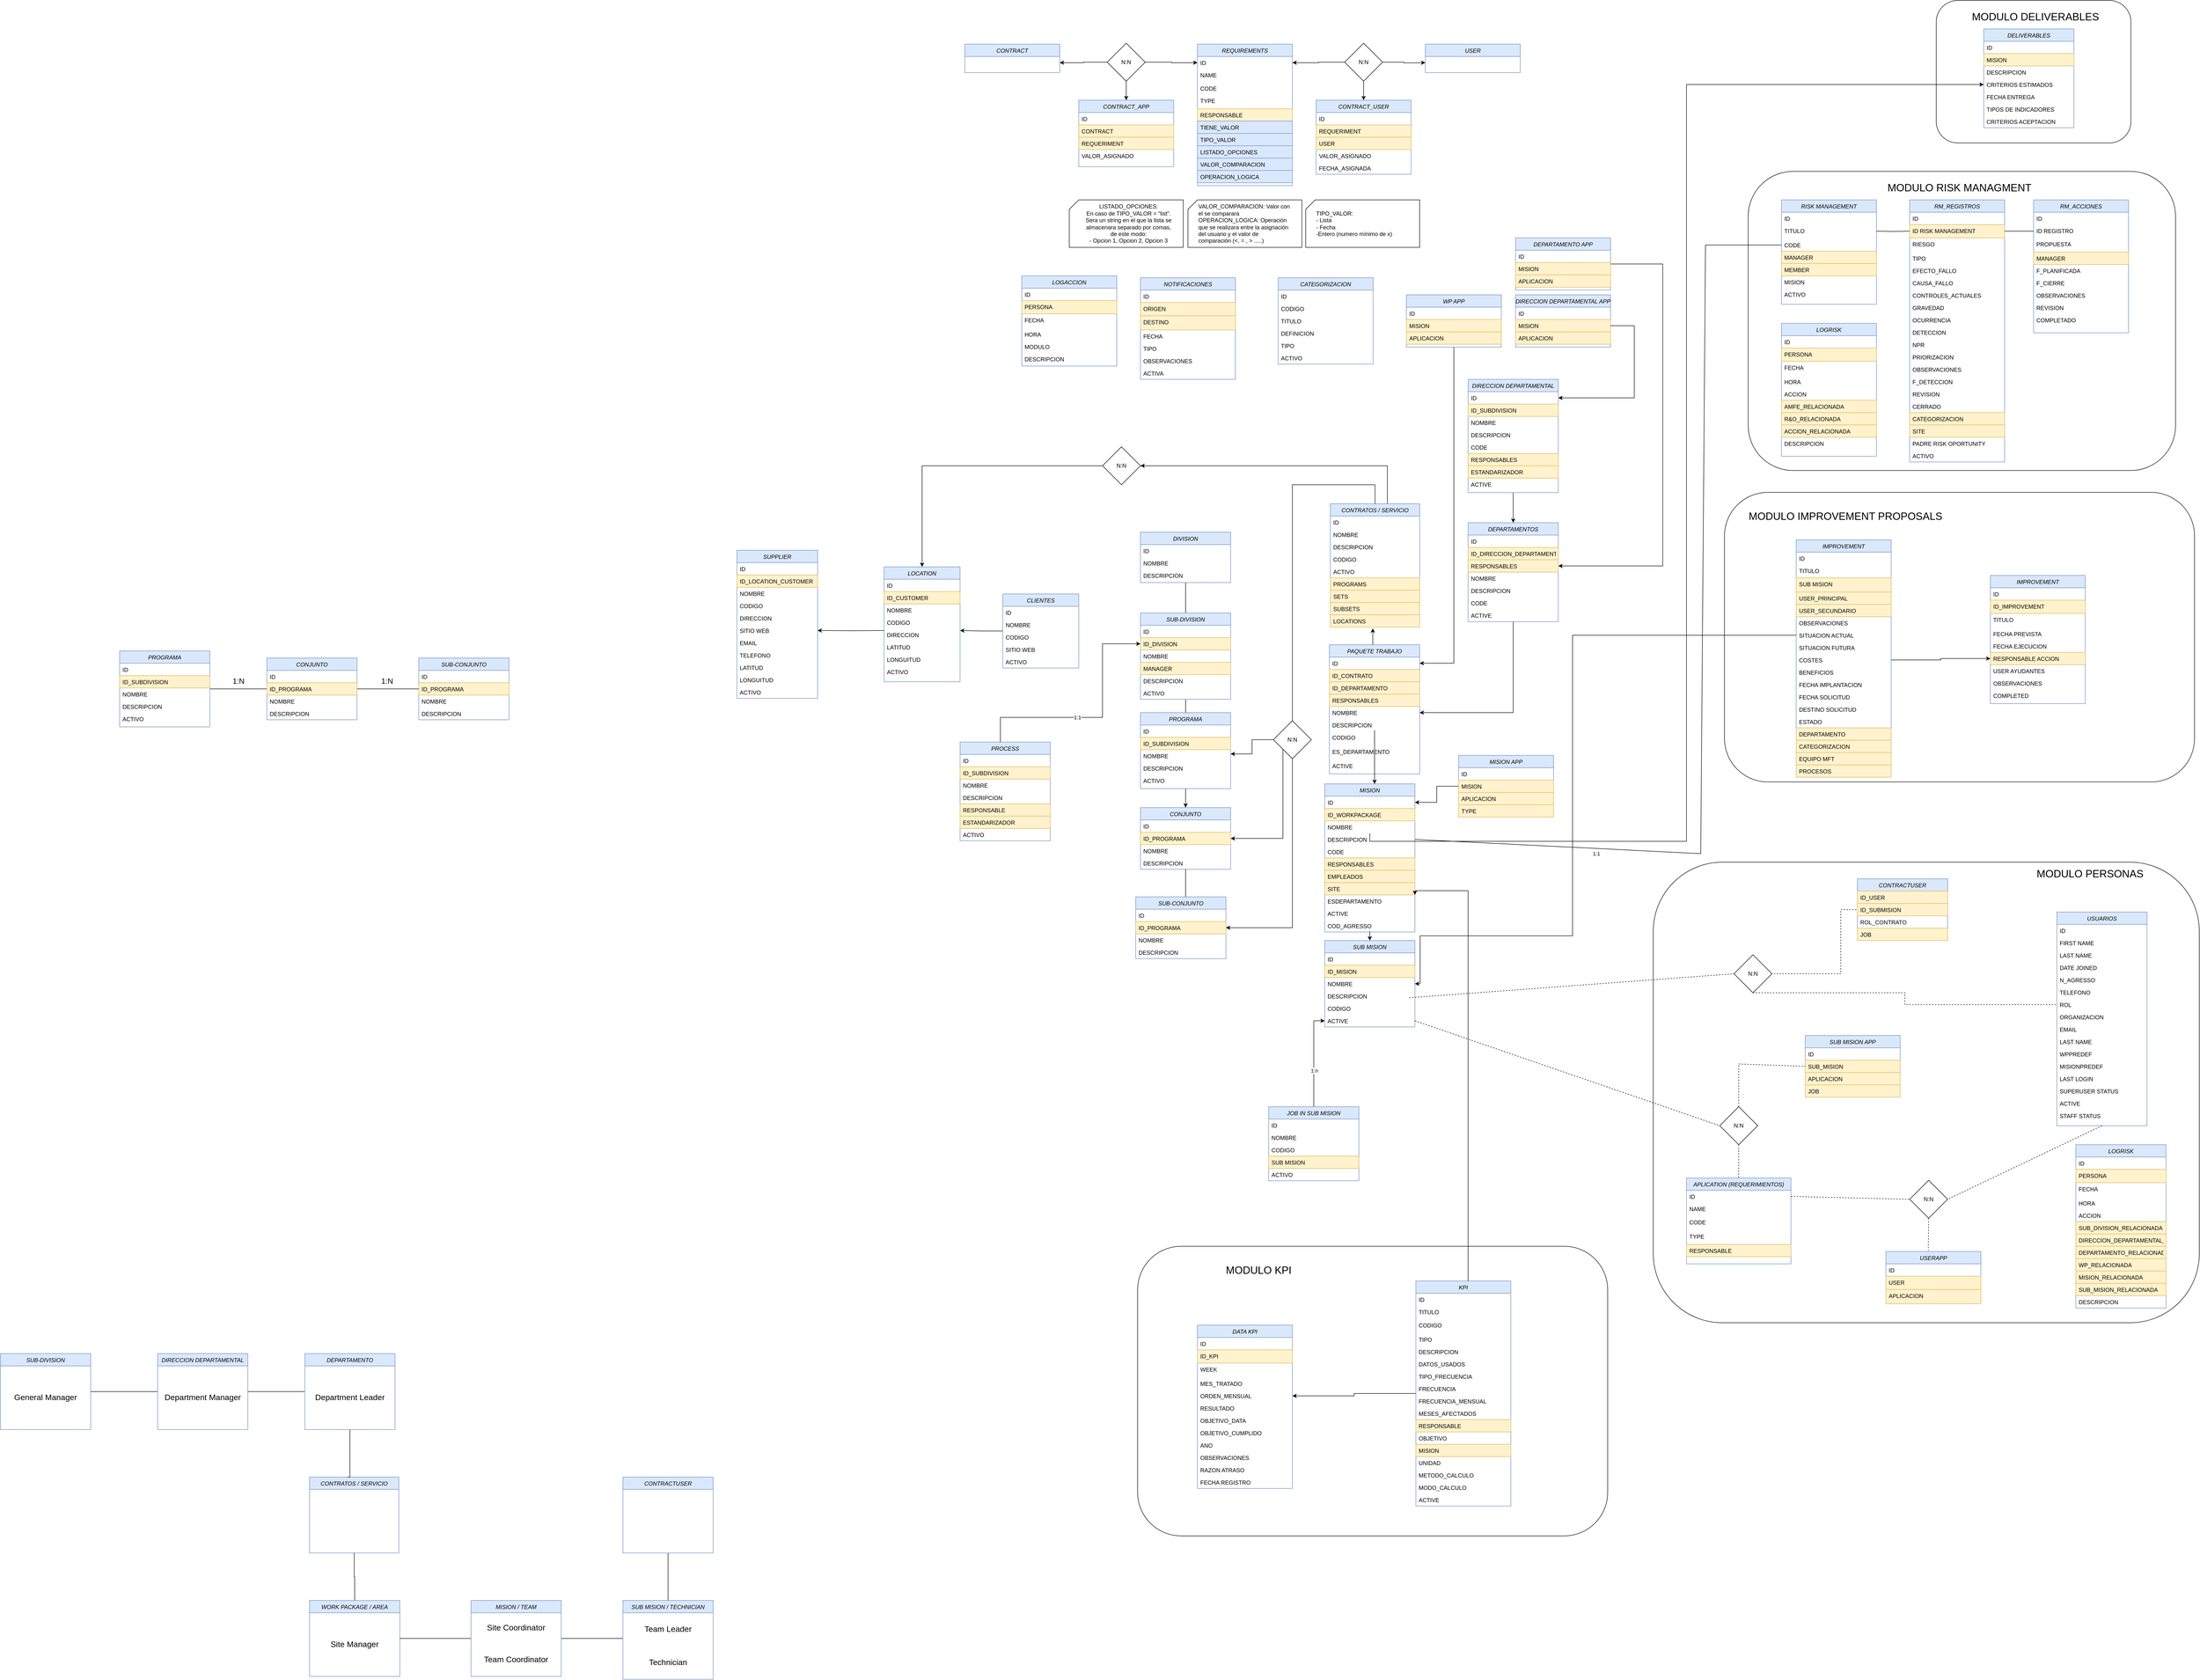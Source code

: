 <mxfile version="21.2.4" type="device">
  <diagram id="C5RBs43oDa-KdzZeNtuy" name="Page-1">
    <mxGraphModel dx="1912" dy="3270" grid="1" gridSize="10" guides="1" tooltips="1" connect="1" arrows="1" fold="1" page="1" pageScale="1" pageWidth="827" pageHeight="1169" math="0" shadow="0">
      <root>
        <mxCell id="WIyWlLk6GJQsqaUBKTNV-0" />
        <mxCell id="WIyWlLk6GJQsqaUBKTNV-1" parent="WIyWlLk6GJQsqaUBKTNV-0" />
        <mxCell id="4lEQ4ThhcwdyaVCsO8Y2-52" value="" style="rounded=1;whiteSpace=wrap;html=1;fontSize=22;" parent="WIyWlLk6GJQsqaUBKTNV-1" vertex="1">
          <mxGeometry x="4396" y="-2090" width="410" height="300" as="geometry" />
        </mxCell>
        <mxCell id="aSgMHRb1zKFTXldxdmWt-246" value="" style="rounded=1;whiteSpace=wrap;html=1;fontSize=22;" parent="WIyWlLk6GJQsqaUBKTNV-1" vertex="1">
          <mxGeometry x="3800" y="-274.99" width="1150" height="970" as="geometry" />
        </mxCell>
        <mxCell id="aSgMHRb1zKFTXldxdmWt-101" style="edgeStyle=elbowEdgeStyle;rounded=0;orthogonalLoop=1;jettySize=auto;html=1;exitX=0;exitY=0.5;exitDx=0;exitDy=0;entryX=1;entryY=0.5;entryDx=0;entryDy=0;dashed=1;startArrow=none;startFill=0;endArrow=none;endFill=0;" parent="WIyWlLk6GJQsqaUBKTNV-1" source="aSgMHRb1zKFTXldxdmWt-92" target="aSgMHRb1zKFTXldxdmWt-97" edge="1">
          <mxGeometry relative="1" as="geometry">
            <Array as="points" />
          </mxGeometry>
        </mxCell>
        <mxCell id="aSgMHRb1zKFTXldxdmWt-14" value="" style="edgeStyle=orthogonalEdgeStyle;rounded=0;orthogonalLoop=1;jettySize=auto;html=1;endArrow=none;endFill=0;" parent="WIyWlLk6GJQsqaUBKTNV-1" source="aSgMHRb1zKFTXldxdmWt-15" target="aSgMHRb1zKFTXldxdmWt-20" edge="1">
          <mxGeometry relative="1" as="geometry" />
        </mxCell>
        <mxCell id="aSgMHRb1zKFTXldxdmWt-15" value="DIVISION" style="swimlane;fontStyle=2;align=center;verticalAlign=top;childLayout=stackLayout;horizontal=1;startSize=26;horizontalStack=0;resizeParent=1;resizeLast=0;collapsible=1;marginBottom=0;rounded=0;shadow=0;strokeWidth=1;fillColor=#dae8fc;strokeColor=#6c8ebf;" parent="WIyWlLk6GJQsqaUBKTNV-1" vertex="1">
          <mxGeometry x="2720" y="-970" width="190" height="106" as="geometry">
            <mxRectangle x="230" y="140" width="160" height="26" as="alternateBounds" />
          </mxGeometry>
        </mxCell>
        <mxCell id="aSgMHRb1zKFTXldxdmWt-16" value="ID" style="text;align=left;verticalAlign=top;spacingLeft=4;spacingRight=4;overflow=hidden;rotatable=0;points=[[0,0.5],[1,0.5]];portConstraint=eastwest;" parent="aSgMHRb1zKFTXldxdmWt-15" vertex="1">
          <mxGeometry y="26" width="190" height="26" as="geometry" />
        </mxCell>
        <mxCell id="aSgMHRb1zKFTXldxdmWt-17" value="NOMBRE" style="text;align=left;verticalAlign=top;spacingLeft=4;spacingRight=4;overflow=hidden;rotatable=0;points=[[0,0.5],[1,0.5]];portConstraint=eastwest;rounded=0;shadow=0;html=0;" parent="aSgMHRb1zKFTXldxdmWt-15" vertex="1">
          <mxGeometry y="52" width="190" height="26" as="geometry" />
        </mxCell>
        <mxCell id="aSgMHRb1zKFTXldxdmWt-18" value="DESCRIPCION" style="text;align=left;verticalAlign=top;spacingLeft=4;spacingRight=4;overflow=hidden;rotatable=0;points=[[0,0.5],[1,0.5]];portConstraint=eastwest;rounded=0;shadow=0;html=0;" parent="aSgMHRb1zKFTXldxdmWt-15" vertex="1">
          <mxGeometry y="78" width="190" height="26" as="geometry" />
        </mxCell>
        <mxCell id="aSgMHRb1zKFTXldxdmWt-19" value="" style="edgeStyle=orthogonalEdgeStyle;rounded=0;orthogonalLoop=1;jettySize=auto;html=1;endArrow=none;endFill=0;" parent="WIyWlLk6GJQsqaUBKTNV-1" source="aSgMHRb1zKFTXldxdmWt-20" target="aSgMHRb1zKFTXldxdmWt-26" edge="1">
          <mxGeometry relative="1" as="geometry" />
        </mxCell>
        <mxCell id="aSgMHRb1zKFTXldxdmWt-20" value="SUB-DIVISION" style="swimlane;fontStyle=2;align=center;verticalAlign=top;childLayout=stackLayout;horizontal=1;startSize=26;horizontalStack=0;resizeParent=1;resizeLast=0;collapsible=1;marginBottom=0;rounded=0;shadow=0;strokeWidth=1;fillColor=#dae8fc;strokeColor=#6c8ebf;" parent="WIyWlLk6GJQsqaUBKTNV-1" vertex="1">
          <mxGeometry x="2720" y="-800" width="190" height="182" as="geometry">
            <mxRectangle x="230" y="140" width="160" height="26" as="alternateBounds" />
          </mxGeometry>
        </mxCell>
        <mxCell id="aSgMHRb1zKFTXldxdmWt-21" value="ID" style="text;align=left;verticalAlign=top;spacingLeft=4;spacingRight=4;overflow=hidden;rotatable=0;points=[[0,0.5],[1,0.5]];portConstraint=eastwest;" parent="aSgMHRb1zKFTXldxdmWt-20" vertex="1">
          <mxGeometry y="26" width="190" height="26" as="geometry" />
        </mxCell>
        <mxCell id="aSgMHRb1zKFTXldxdmWt-22" value="ID_DIVISION" style="text;align=left;verticalAlign=top;spacingLeft=4;spacingRight=4;overflow=hidden;rotatable=0;points=[[0,0.5],[1,0.5]];portConstraint=eastwest;fillColor=#fff2cc;strokeColor=#d6b656;" parent="aSgMHRb1zKFTXldxdmWt-20" vertex="1">
          <mxGeometry y="52" width="190" height="26" as="geometry" />
        </mxCell>
        <mxCell id="aSgMHRb1zKFTXldxdmWt-23" value="NOMBRE" style="text;align=left;verticalAlign=top;spacingLeft=4;spacingRight=4;overflow=hidden;rotatable=0;points=[[0,0.5],[1,0.5]];portConstraint=eastwest;rounded=0;shadow=0;html=0;" parent="aSgMHRb1zKFTXldxdmWt-20" vertex="1">
          <mxGeometry y="78" width="190" height="26" as="geometry" />
        </mxCell>
        <mxCell id="aSgMHRb1zKFTXldxdmWt-31" value="MANAGER" style="text;align=left;verticalAlign=top;spacingLeft=4;spacingRight=4;overflow=hidden;rotatable=0;points=[[0,0.5],[1,0.5]];portConstraint=eastwest;rounded=0;shadow=0;html=0;fillColor=#fff2cc;strokeColor=#d6b656;" parent="aSgMHRb1zKFTXldxdmWt-20" vertex="1">
          <mxGeometry y="104" width="190" height="26" as="geometry" />
        </mxCell>
        <mxCell id="aSgMHRb1zKFTXldxdmWt-24" value="DESCRIPCION" style="text;align=left;verticalAlign=top;spacingLeft=4;spacingRight=4;overflow=hidden;rotatable=0;points=[[0,0.5],[1,0.5]];portConstraint=eastwest;rounded=0;shadow=0;html=0;" parent="aSgMHRb1zKFTXldxdmWt-20" vertex="1">
          <mxGeometry y="130" width="190" height="26" as="geometry" />
        </mxCell>
        <mxCell id="w3GR32y07PW2-ju8I6YQ-2" value="ACTIVO" style="text;align=left;verticalAlign=top;spacingLeft=4;spacingRight=4;overflow=hidden;rotatable=0;points=[[0,0.5],[1,0.5]];portConstraint=eastwest;rounded=0;shadow=0;html=0;" parent="aSgMHRb1zKFTXldxdmWt-20" vertex="1">
          <mxGeometry y="156" width="190" height="26" as="geometry" />
        </mxCell>
        <mxCell id="aSgMHRb1zKFTXldxdmWt-25" value="" style="edgeStyle=orthogonalEdgeStyle;rounded=0;orthogonalLoop=1;jettySize=auto;html=1;" parent="WIyWlLk6GJQsqaUBKTNV-1" source="aSgMHRb1zKFTXldxdmWt-26" target="aSgMHRb1zKFTXldxdmWt-41" edge="1">
          <mxGeometry relative="1" as="geometry" />
        </mxCell>
        <mxCell id="aSgMHRb1zKFTXldxdmWt-26" value="PROGRAMA" style="swimlane;fontStyle=2;align=center;verticalAlign=top;childLayout=stackLayout;horizontal=1;startSize=26;horizontalStack=0;resizeParent=1;resizeLast=0;collapsible=1;marginBottom=0;rounded=0;shadow=0;strokeWidth=1;fillColor=#dae8fc;strokeColor=#6c8ebf;" parent="WIyWlLk6GJQsqaUBKTNV-1" vertex="1">
          <mxGeometry x="2720" y="-590" width="190" height="160" as="geometry">
            <mxRectangle x="230" y="140" width="160" height="26" as="alternateBounds" />
          </mxGeometry>
        </mxCell>
        <mxCell id="aSgMHRb1zKFTXldxdmWt-27" value="ID" style="text;align=left;verticalAlign=top;spacingLeft=4;spacingRight=4;overflow=hidden;rotatable=0;points=[[0,0.5],[1,0.5]];portConstraint=eastwest;" parent="aSgMHRb1zKFTXldxdmWt-26" vertex="1">
          <mxGeometry y="26" width="190" height="26" as="geometry" />
        </mxCell>
        <mxCell id="aSgMHRb1zKFTXldxdmWt-28" value="ID_SUBDIVISION" style="text;align=left;verticalAlign=top;spacingLeft=4;spacingRight=4;overflow=hidden;rotatable=0;points=[[0,0.5],[1,0.5]];portConstraint=eastwest;fillColor=#fff2cc;strokeColor=#d6b656;" parent="aSgMHRb1zKFTXldxdmWt-26" vertex="1">
          <mxGeometry y="52" width="190" height="26" as="geometry" />
        </mxCell>
        <mxCell id="aSgMHRb1zKFTXldxdmWt-29" value="NOMBRE" style="text;align=left;verticalAlign=top;spacingLeft=4;spacingRight=4;overflow=hidden;rotatable=0;points=[[0,0.5],[1,0.5]];portConstraint=eastwest;rounded=0;shadow=0;html=0;" parent="aSgMHRb1zKFTXldxdmWt-26" vertex="1">
          <mxGeometry y="78" width="190" height="26" as="geometry" />
        </mxCell>
        <mxCell id="aSgMHRb1zKFTXldxdmWt-30" value="DESCRIPCION" style="text;align=left;verticalAlign=top;spacingLeft=4;spacingRight=4;overflow=hidden;rotatable=0;points=[[0,0.5],[1,0.5]];portConstraint=eastwest;rounded=0;shadow=0;html=0;" parent="aSgMHRb1zKFTXldxdmWt-26" vertex="1">
          <mxGeometry y="104" width="190" height="26" as="geometry" />
        </mxCell>
        <mxCell id="aSgMHRb1zKFTXldxdmWt-33" value="ACTIVO" style="text;align=left;verticalAlign=top;spacingLeft=4;spacingRight=4;overflow=hidden;rotatable=0;points=[[0,0.5],[1,0.5]];portConstraint=eastwest;rounded=0;shadow=0;html=0;" parent="aSgMHRb1zKFTXldxdmWt-26" vertex="1">
          <mxGeometry y="130" width="190" height="26" as="geometry" />
        </mxCell>
        <mxCell id="1h8ergVPv47DGxf9XVKZ-1" style="edgeStyle=orthogonalEdgeStyle;rounded=0;orthogonalLoop=1;jettySize=auto;html=1;entryX=1;entryY=0.5;entryDx=0;entryDy=0;" parent="WIyWlLk6GJQsqaUBKTNV-1" source="aSgMHRb1zKFTXldxdmWt-34" target="1h8ergVPv47DGxf9XVKZ-2" edge="1">
          <mxGeometry relative="1" as="geometry">
            <mxPoint x="2850" y="-1110" as="targetPoint" />
            <Array as="points">
              <mxPoint x="3240" y="-1110" />
            </Array>
          </mxGeometry>
        </mxCell>
        <mxCell id="aSgMHRb1zKFTXldxdmWt-34" value="CONTRATOS / SERVICIO" style="swimlane;fontStyle=2;align=center;verticalAlign=top;childLayout=stackLayout;horizontal=1;startSize=26;horizontalStack=0;resizeParent=1;resizeLast=0;collapsible=1;marginBottom=0;rounded=0;shadow=0;strokeWidth=1;fillColor=#dae8fc;strokeColor=#6c8ebf;" parent="WIyWlLk6GJQsqaUBKTNV-1" vertex="1">
          <mxGeometry x="3120" y="-1030" width="188" height="260" as="geometry">
            <mxRectangle x="230" y="140" width="160" height="26" as="alternateBounds" />
          </mxGeometry>
        </mxCell>
        <mxCell id="aSgMHRb1zKFTXldxdmWt-35" value="ID" style="text;align=left;verticalAlign=top;spacingLeft=4;spacingRight=4;overflow=hidden;rotatable=0;points=[[0,0.5],[1,0.5]];portConstraint=eastwest;" parent="aSgMHRb1zKFTXldxdmWt-34" vertex="1">
          <mxGeometry y="26" width="188" height="26" as="geometry" />
        </mxCell>
        <mxCell id="aSgMHRb1zKFTXldxdmWt-37" value="NOMBRE" style="text;align=left;verticalAlign=top;spacingLeft=4;spacingRight=4;overflow=hidden;rotatable=0;points=[[0,0.5],[1,0.5]];portConstraint=eastwest;rounded=0;shadow=0;html=0;" parent="aSgMHRb1zKFTXldxdmWt-34" vertex="1">
          <mxGeometry y="52" width="188" height="26" as="geometry" />
        </mxCell>
        <mxCell id="aSgMHRb1zKFTXldxdmWt-38" value="DESCRIPCION" style="text;align=left;verticalAlign=top;spacingLeft=4;spacingRight=4;overflow=hidden;rotatable=0;points=[[0,0.5],[1,0.5]];portConstraint=eastwest;rounded=0;shadow=0;html=0;" parent="aSgMHRb1zKFTXldxdmWt-34" vertex="1">
          <mxGeometry y="78" width="188" height="26" as="geometry" />
        </mxCell>
        <mxCell id="09nwwOC5vi52An9m1VIr-2" value="CODIGO" style="text;align=left;verticalAlign=top;spacingLeft=4;spacingRight=4;overflow=hidden;rotatable=0;points=[[0,0.5],[1,0.5]];portConstraint=eastwest;rounded=0;shadow=0;html=0;" parent="aSgMHRb1zKFTXldxdmWt-34" vertex="1">
          <mxGeometry y="104" width="188" height="26" as="geometry" />
        </mxCell>
        <mxCell id="BKEtO_gzMW31352du1K6-10" value="ACTIVO" style="text;align=left;verticalAlign=top;spacingLeft=4;spacingRight=4;overflow=hidden;rotatable=0;points=[[0,0.5],[1,0.5]];portConstraint=eastwest;rounded=0;shadow=0;html=0;" parent="aSgMHRb1zKFTXldxdmWt-34" vertex="1">
          <mxGeometry y="130" width="188" height="26" as="geometry" />
        </mxCell>
        <mxCell id="BKEtO_gzMW31352du1K6-12" value="PROGRAMS" style="text;align=left;verticalAlign=top;spacingLeft=4;spacingRight=4;overflow=hidden;rotatable=0;points=[[0,0.5],[1,0.5]];portConstraint=eastwest;rounded=0;shadow=0;html=0;fillColor=#fff2cc;strokeColor=#d6b656;" parent="aSgMHRb1zKFTXldxdmWt-34" vertex="1">
          <mxGeometry y="156" width="188" height="26" as="geometry" />
        </mxCell>
        <mxCell id="BKEtO_gzMW31352du1K6-15" value="SETS" style="text;align=left;verticalAlign=top;spacingLeft=4;spacingRight=4;overflow=hidden;rotatable=0;points=[[0,0.5],[1,0.5]];portConstraint=eastwest;rounded=0;shadow=0;html=0;fillColor=#fff2cc;strokeColor=#d6b656;" parent="aSgMHRb1zKFTXldxdmWt-34" vertex="1">
          <mxGeometry y="182" width="188" height="26" as="geometry" />
        </mxCell>
        <mxCell id="BKEtO_gzMW31352du1K6-13" value="SUBSETS" style="text;align=left;verticalAlign=top;spacingLeft=4;spacingRight=4;overflow=hidden;rotatable=0;points=[[0,0.5],[1,0.5]];portConstraint=eastwest;rounded=0;shadow=0;html=0;fillColor=#fff2cc;strokeColor=#d6b656;" parent="aSgMHRb1zKFTXldxdmWt-34" vertex="1">
          <mxGeometry y="208" width="188" height="26" as="geometry" />
        </mxCell>
        <mxCell id="BKEtO_gzMW31352du1K6-11" value="LOCATIONS" style="text;align=left;verticalAlign=top;spacingLeft=4;spacingRight=4;overflow=hidden;rotatable=0;points=[[0,0.5],[1,0.5]];portConstraint=eastwest;rounded=0;shadow=0;html=0;fillColor=#fff2cc;strokeColor=#d6b656;" parent="aSgMHRb1zKFTXldxdmWt-34" vertex="1">
          <mxGeometry y="234" width="188" height="26" as="geometry" />
        </mxCell>
        <mxCell id="aSgMHRb1zKFTXldxdmWt-40" value="" style="edgeStyle=orthogonalEdgeStyle;rounded=0;orthogonalLoop=1;jettySize=auto;html=1;endArrow=none;endFill=0;entryX=0.5;entryY=0;entryDx=0;entryDy=0;exitX=0.5;exitY=0;exitDx=0;exitDy=0;" parent="WIyWlLk6GJQsqaUBKTNV-1" source="1h8ergVPv47DGxf9XVKZ-4" target="aSgMHRb1zKFTXldxdmWt-34" edge="1">
          <mxGeometry relative="1" as="geometry">
            <mxPoint x="2945" y="-650.0" as="sourcePoint" />
            <mxPoint x="2945" y="-600.0" as="targetPoint" />
            <Array as="points">
              <mxPoint x="3040" y="-1070" />
              <mxPoint x="3214" y="-1070" />
            </Array>
          </mxGeometry>
        </mxCell>
        <mxCell id="aSgMHRb1zKFTXldxdmWt-41" value="CONJUNTO" style="swimlane;fontStyle=2;align=center;verticalAlign=top;childLayout=stackLayout;horizontal=1;startSize=26;horizontalStack=0;resizeParent=1;resizeLast=0;collapsible=1;marginBottom=0;rounded=0;shadow=0;strokeWidth=1;fillColor=#dae8fc;strokeColor=#6c8ebf;" parent="WIyWlLk6GJQsqaUBKTNV-1" vertex="1">
          <mxGeometry x="2720" y="-390" width="190" height="130" as="geometry">
            <mxRectangle x="230" y="140" width="160" height="26" as="alternateBounds" />
          </mxGeometry>
        </mxCell>
        <mxCell id="aSgMHRb1zKFTXldxdmWt-42" value="ID" style="text;align=left;verticalAlign=top;spacingLeft=4;spacingRight=4;overflow=hidden;rotatable=0;points=[[0,0.5],[1,0.5]];portConstraint=eastwest;" parent="aSgMHRb1zKFTXldxdmWt-41" vertex="1">
          <mxGeometry y="26" width="190" height="26" as="geometry" />
        </mxCell>
        <mxCell id="aSgMHRb1zKFTXldxdmWt-43" value="ID_PROGRAMA" style="text;align=left;verticalAlign=top;spacingLeft=4;spacingRight=4;overflow=hidden;rotatable=0;points=[[0,0.5],[1,0.5]];portConstraint=eastwest;fillColor=#fff2cc;strokeColor=#d6b656;" parent="aSgMHRb1zKFTXldxdmWt-41" vertex="1">
          <mxGeometry y="52" width="190" height="26" as="geometry" />
        </mxCell>
        <mxCell id="aSgMHRb1zKFTXldxdmWt-44" value="NOMBRE" style="text;align=left;verticalAlign=top;spacingLeft=4;spacingRight=4;overflow=hidden;rotatable=0;points=[[0,0.5],[1,0.5]];portConstraint=eastwest;rounded=0;shadow=0;html=0;" parent="aSgMHRb1zKFTXldxdmWt-41" vertex="1">
          <mxGeometry y="78" width="190" height="26" as="geometry" />
        </mxCell>
        <mxCell id="aSgMHRb1zKFTXldxdmWt-45" value="DESCRIPCION" style="text;align=left;verticalAlign=top;spacingLeft=4;spacingRight=4;overflow=hidden;rotatable=0;points=[[0,0.5],[1,0.5]];portConstraint=eastwest;rounded=0;shadow=0;html=0;" parent="aSgMHRb1zKFTXldxdmWt-41" vertex="1">
          <mxGeometry y="104" width="190" height="26" as="geometry" />
        </mxCell>
        <mxCell id="aSgMHRb1zKFTXldxdmWt-46" value="" style="edgeStyle=orthogonalEdgeStyle;rounded=0;orthogonalLoop=1;jettySize=auto;html=1;endArrow=none;endFill=0;" parent="WIyWlLk6GJQsqaUBKTNV-1" source="aSgMHRb1zKFTXldxdmWt-47" target="aSgMHRb1zKFTXldxdmWt-45" edge="1">
          <mxGeometry relative="1" as="geometry">
            <Array as="points">
              <mxPoint x="2815" y="-240" />
              <mxPoint x="2815" y="-240" />
            </Array>
          </mxGeometry>
        </mxCell>
        <mxCell id="aSgMHRb1zKFTXldxdmWt-47" value="SUB-CONJUNTO" style="swimlane;fontStyle=2;align=center;verticalAlign=top;childLayout=stackLayout;horizontal=1;startSize=26;horizontalStack=0;resizeParent=1;resizeLast=0;collapsible=1;marginBottom=0;rounded=0;shadow=0;strokeWidth=1;fillColor=#dae8fc;strokeColor=#6c8ebf;" parent="WIyWlLk6GJQsqaUBKTNV-1" vertex="1">
          <mxGeometry x="2710" y="-202" width="190" height="130" as="geometry">
            <mxRectangle x="230" y="140" width="160" height="26" as="alternateBounds" />
          </mxGeometry>
        </mxCell>
        <mxCell id="aSgMHRb1zKFTXldxdmWt-48" value="ID" style="text;align=left;verticalAlign=top;spacingLeft=4;spacingRight=4;overflow=hidden;rotatable=0;points=[[0,0.5],[1,0.5]];portConstraint=eastwest;" parent="aSgMHRb1zKFTXldxdmWt-47" vertex="1">
          <mxGeometry y="26" width="190" height="26" as="geometry" />
        </mxCell>
        <mxCell id="aSgMHRb1zKFTXldxdmWt-49" value="ID_PROGRAMA" style="text;align=left;verticalAlign=top;spacingLeft=4;spacingRight=4;overflow=hidden;rotatable=0;points=[[0,0.5],[1,0.5]];portConstraint=eastwest;fillColor=#fff2cc;strokeColor=#d6b656;" parent="aSgMHRb1zKFTXldxdmWt-47" vertex="1">
          <mxGeometry y="52" width="190" height="26" as="geometry" />
        </mxCell>
        <mxCell id="aSgMHRb1zKFTXldxdmWt-50" value="NOMBRE" style="text;align=left;verticalAlign=top;spacingLeft=4;spacingRight=4;overflow=hidden;rotatable=0;points=[[0,0.5],[1,0.5]];portConstraint=eastwest;rounded=0;shadow=0;html=0;" parent="aSgMHRb1zKFTXldxdmWt-47" vertex="1">
          <mxGeometry y="78" width="190" height="26" as="geometry" />
        </mxCell>
        <mxCell id="aSgMHRb1zKFTXldxdmWt-51" value="DESCRIPCION" style="text;align=left;verticalAlign=top;spacingLeft=4;spacingRight=4;overflow=hidden;rotatable=0;points=[[0,0.5],[1,0.5]];portConstraint=eastwest;rounded=0;shadow=0;html=0;" parent="aSgMHRb1zKFTXldxdmWt-47" vertex="1">
          <mxGeometry y="104" width="190" height="26" as="geometry" />
        </mxCell>
        <mxCell id="BKEtO_gzMW31352du1K6-16" style="edgeStyle=orthogonalEdgeStyle;rounded=0;orthogonalLoop=1;jettySize=auto;html=1;exitX=0.5;exitY=0;exitDx=0;exitDy=0;entryX=0.475;entryY=1.102;entryDx=0;entryDy=0;entryPerimeter=0;" parent="WIyWlLk6GJQsqaUBKTNV-1" source="aSgMHRb1zKFTXldxdmWt-53" target="BKEtO_gzMW31352du1K6-11" edge="1">
          <mxGeometry relative="1" as="geometry" />
        </mxCell>
        <mxCell id="aSgMHRb1zKFTXldxdmWt-53" value="PAQUETE TRABAJO" style="swimlane;fontStyle=2;align=center;verticalAlign=top;childLayout=stackLayout;horizontal=1;startSize=26;horizontalStack=0;resizeParent=1;resizeLast=0;collapsible=1;marginBottom=0;rounded=0;shadow=0;strokeWidth=1;fillColor=#dae8fc;strokeColor=#6c8ebf;" parent="WIyWlLk6GJQsqaUBKTNV-1" vertex="1">
          <mxGeometry x="3118" y="-733" width="190" height="272" as="geometry">
            <mxRectangle x="230" y="140" width="160" height="26" as="alternateBounds" />
          </mxGeometry>
        </mxCell>
        <mxCell id="aSgMHRb1zKFTXldxdmWt-54" value="ID" style="text;align=left;verticalAlign=top;spacingLeft=4;spacingRight=4;overflow=hidden;rotatable=0;points=[[0,0.5],[1,0.5]];portConstraint=eastwest;" parent="aSgMHRb1zKFTXldxdmWt-53" vertex="1">
          <mxGeometry y="26" width="190" height="26" as="geometry" />
        </mxCell>
        <mxCell id="aSgMHRb1zKFTXldxdmWt-55" value="ID_CONTRATO" style="text;align=left;verticalAlign=top;spacingLeft=4;spacingRight=4;overflow=hidden;rotatable=0;points=[[0,0.5],[1,0.5]];portConstraint=eastwest;fillColor=#fff2cc;strokeColor=#d6b656;" parent="aSgMHRb1zKFTXldxdmWt-53" vertex="1">
          <mxGeometry y="52" width="190" height="26" as="geometry" />
        </mxCell>
        <mxCell id="w3GR32y07PW2-ju8I6YQ-23" value="ID_DEPARTAMENTO" style="text;align=left;verticalAlign=top;spacingLeft=4;spacingRight=4;overflow=hidden;rotatable=0;points=[[0,0.5],[1,0.5]];portConstraint=eastwest;fillColor=#fff2cc;strokeColor=#d6b656;" parent="aSgMHRb1zKFTXldxdmWt-53" vertex="1">
          <mxGeometry y="78" width="190" height="26" as="geometry" />
        </mxCell>
        <mxCell id="h0GC7bV9k8jez8_o-PCf-98" value="RESPONSABLES" style="text;align=left;verticalAlign=top;spacingLeft=4;spacingRight=4;overflow=hidden;rotatable=0;points=[[0,0.5],[1,0.5]];portConstraint=eastwest;rounded=0;shadow=0;html=0;fillColor=#fff2cc;strokeColor=#d6b656;" vertex="1" parent="aSgMHRb1zKFTXldxdmWt-53">
          <mxGeometry y="104" width="190" height="26" as="geometry" />
        </mxCell>
        <mxCell id="aSgMHRb1zKFTXldxdmWt-56" value="NOMBRE" style="text;align=left;verticalAlign=top;spacingLeft=4;spacingRight=4;overflow=hidden;rotatable=0;points=[[0,0.5],[1,0.5]];portConstraint=eastwest;rounded=0;shadow=0;html=0;" parent="aSgMHRb1zKFTXldxdmWt-53" vertex="1">
          <mxGeometry y="130" width="190" height="26" as="geometry" />
        </mxCell>
        <mxCell id="aSgMHRb1zKFTXldxdmWt-57" value="DESCRIPCION" style="text;align=left;verticalAlign=top;spacingLeft=4;spacingRight=4;overflow=hidden;rotatable=0;points=[[0,0.5],[1,0.5]];portConstraint=eastwest;rounded=0;shadow=0;html=0;" parent="aSgMHRb1zKFTXldxdmWt-53" vertex="1">
          <mxGeometry y="156" width="190" height="26" as="geometry" />
        </mxCell>
        <mxCell id="w3GR32y07PW2-ju8I6YQ-25" value="CODIGO" style="text;align=left;verticalAlign=top;spacingLeft=4;spacingRight=4;overflow=hidden;rotatable=0;points=[[0,0.5],[1,0.5]];portConstraint=eastwest;rounded=0;shadow=0;html=0;" parent="aSgMHRb1zKFTXldxdmWt-53" vertex="1">
          <mxGeometry y="182" width="190" height="30" as="geometry" />
        </mxCell>
        <mxCell id="w3GR32y07PW2-ju8I6YQ-24" value="ES_DEPARTAMENTO" style="text;align=left;verticalAlign=top;spacingLeft=4;spacingRight=4;overflow=hidden;rotatable=0;points=[[0,0.5],[1,0.5]];portConstraint=eastwest;rounded=0;shadow=0;html=0;" parent="aSgMHRb1zKFTXldxdmWt-53" vertex="1">
          <mxGeometry y="212" width="190" height="30" as="geometry" />
        </mxCell>
        <mxCell id="aSgMHRb1zKFTXldxdmWt-58" value="ACTIVE" style="text;align=left;verticalAlign=top;spacingLeft=4;spacingRight=4;overflow=hidden;rotatable=0;points=[[0,0.5],[1,0.5]];portConstraint=eastwest;rounded=0;shadow=0;html=0;" parent="aSgMHRb1zKFTXldxdmWt-53" vertex="1">
          <mxGeometry y="242" width="190" height="30" as="geometry" />
        </mxCell>
        <mxCell id="aSgMHRb1zKFTXldxdmWt-73" style="edgeStyle=orthogonalEdgeStyle;rounded=0;orthogonalLoop=1;jettySize=auto;html=1;entryX=0.5;entryY=0;entryDx=0;entryDy=0;" parent="WIyWlLk6GJQsqaUBKTNV-1" source="aSgMHRb1zKFTXldxdmWt-59" target="aSgMHRb1zKFTXldxdmWt-66" edge="1">
          <mxGeometry relative="1" as="geometry" />
        </mxCell>
        <mxCell id="aSgMHRb1zKFTXldxdmWt-59" value="MISION" style="swimlane;fontStyle=2;align=center;verticalAlign=top;childLayout=stackLayout;horizontal=1;startSize=26;horizontalStack=0;resizeParent=1;resizeLast=0;collapsible=1;marginBottom=0;rounded=0;shadow=0;strokeWidth=1;fillColor=#dae8fc;strokeColor=#6c8ebf;" parent="WIyWlLk6GJQsqaUBKTNV-1" vertex="1">
          <mxGeometry x="3108" y="-440" width="190" height="312" as="geometry">
            <mxRectangle x="230" y="140" width="160" height="26" as="alternateBounds" />
          </mxGeometry>
        </mxCell>
        <mxCell id="aSgMHRb1zKFTXldxdmWt-60" value="ID" style="text;align=left;verticalAlign=top;spacingLeft=4;spacingRight=4;overflow=hidden;rotatable=0;points=[[0,0.5],[1,0.5]];portConstraint=eastwest;" parent="aSgMHRb1zKFTXldxdmWt-59" vertex="1">
          <mxGeometry y="26" width="190" height="26" as="geometry" />
        </mxCell>
        <mxCell id="aSgMHRb1zKFTXldxdmWt-61" value="ID_WORKPACKAGE" style="text;align=left;verticalAlign=top;spacingLeft=4;spacingRight=4;overflow=hidden;rotatable=0;points=[[0,0.5],[1,0.5]];portConstraint=eastwest;fillColor=#fff2cc;strokeColor=#d6b656;" parent="aSgMHRb1zKFTXldxdmWt-59" vertex="1">
          <mxGeometry y="52" width="190" height="26" as="geometry" />
        </mxCell>
        <mxCell id="aSgMHRb1zKFTXldxdmWt-62" value="NOMBRE" style="text;align=left;verticalAlign=top;spacingLeft=4;spacingRight=4;overflow=hidden;rotatable=0;points=[[0,0.5],[1,0.5]];portConstraint=eastwest;rounded=0;shadow=0;html=0;" parent="aSgMHRb1zKFTXldxdmWt-59" vertex="1">
          <mxGeometry y="78" width="190" height="26" as="geometry" />
        </mxCell>
        <mxCell id="aSgMHRb1zKFTXldxdmWt-63" value="DESCRIPCION" style="text;align=left;verticalAlign=top;spacingLeft=4;spacingRight=4;overflow=hidden;rotatable=0;points=[[0,0.5],[1,0.5]];portConstraint=eastwest;rounded=0;shadow=0;html=0;" parent="aSgMHRb1zKFTXldxdmWt-59" vertex="1">
          <mxGeometry y="104" width="190" height="26" as="geometry" />
        </mxCell>
        <mxCell id="BKEtO_gzMW31352du1K6-21" value="CODE" style="text;align=left;verticalAlign=top;spacingLeft=4;spacingRight=4;overflow=hidden;rotatable=0;points=[[0,0.5],[1,0.5]];portConstraint=eastwest;rounded=0;shadow=0;html=0;" parent="aSgMHRb1zKFTXldxdmWt-59" vertex="1">
          <mxGeometry y="130" width="190" height="26" as="geometry" />
        </mxCell>
        <mxCell id="BKEtO_gzMW31352du1K6-22" value="RESPONSABLES" style="text;align=left;verticalAlign=top;spacingLeft=4;spacingRight=4;overflow=hidden;rotatable=0;points=[[0,0.5],[1,0.5]];portConstraint=eastwest;rounded=0;shadow=0;html=0;fillColor=#fff2cc;strokeColor=#d6b656;" parent="aSgMHRb1zKFTXldxdmWt-59" vertex="1">
          <mxGeometry y="156" width="190" height="26" as="geometry" />
        </mxCell>
        <mxCell id="h0GC7bV9k8jez8_o-PCf-101" value="EMPLEADOS" style="text;align=left;verticalAlign=top;spacingLeft=4;spacingRight=4;overflow=hidden;rotatable=0;points=[[0,0.5],[1,0.5]];portConstraint=eastwest;rounded=0;shadow=0;html=0;fillColor=#fff2cc;strokeColor=#d6b656;" vertex="1" parent="aSgMHRb1zKFTXldxdmWt-59">
          <mxGeometry y="182" width="190" height="26" as="geometry" />
        </mxCell>
        <mxCell id="BKEtO_gzMW31352du1K6-23" value="SITE" style="text;align=left;verticalAlign=top;spacingLeft=4;spacingRight=4;overflow=hidden;rotatable=0;points=[[0,0.5],[1,0.5]];portConstraint=eastwest;rounded=0;shadow=0;html=0;fillColor=#fff2cc;strokeColor=#d6b656;" parent="aSgMHRb1zKFTXldxdmWt-59" vertex="1">
          <mxGeometry y="208" width="190" height="26" as="geometry" />
        </mxCell>
        <mxCell id="BKEtO_gzMW31352du1K6-27" value="ESDEPARTAMENTO" style="text;align=left;verticalAlign=top;spacingLeft=4;spacingRight=4;overflow=hidden;rotatable=0;points=[[0,0.5],[1,0.5]];portConstraint=eastwest;rounded=0;shadow=0;html=0;" parent="aSgMHRb1zKFTXldxdmWt-59" vertex="1">
          <mxGeometry y="234" width="190" height="26" as="geometry" />
        </mxCell>
        <mxCell id="BKEtO_gzMW31352du1K6-25" value="ACTIVE" style="text;align=left;verticalAlign=top;spacingLeft=4;spacingRight=4;overflow=hidden;rotatable=0;points=[[0,0.5],[1,0.5]];portConstraint=eastwest;rounded=0;shadow=0;html=0;" parent="aSgMHRb1zKFTXldxdmWt-59" vertex="1">
          <mxGeometry y="260" width="190" height="26" as="geometry" />
        </mxCell>
        <mxCell id="h0GC7bV9k8jez8_o-PCf-102" value="COD_AGRESSO" style="text;align=left;verticalAlign=top;spacingLeft=4;spacingRight=4;overflow=hidden;rotatable=0;points=[[0,0.5],[1,0.5]];portConstraint=eastwest;rounded=0;shadow=0;html=0;" vertex="1" parent="aSgMHRb1zKFTXldxdmWt-59">
          <mxGeometry y="286" width="190" height="26" as="geometry" />
        </mxCell>
        <mxCell id="aSgMHRb1zKFTXldxdmWt-65" style="edgeStyle=orthogonalEdgeStyle;rounded=0;orthogonalLoop=1;jettySize=auto;html=1;" parent="WIyWlLk6GJQsqaUBKTNV-1" source="aSgMHRb1zKFTXldxdmWt-58" target="aSgMHRb1zKFTXldxdmWt-59" edge="1">
          <mxGeometry relative="1" as="geometry">
            <Array as="points">
              <mxPoint x="3213" y="-553" />
              <mxPoint x="3213" y="-553" />
            </Array>
          </mxGeometry>
        </mxCell>
        <mxCell id="aSgMHRb1zKFTXldxdmWt-66" value="SUB MISION" style="swimlane;fontStyle=2;align=center;verticalAlign=top;childLayout=stackLayout;horizontal=1;startSize=26;horizontalStack=0;resizeParent=1;resizeLast=0;collapsible=1;marginBottom=0;rounded=0;shadow=0;strokeWidth=1;fillColor=#dae8fc;strokeColor=#6c8ebf;" parent="WIyWlLk6GJQsqaUBKTNV-1" vertex="1">
          <mxGeometry x="3108" y="-110" width="190" height="182" as="geometry">
            <mxRectangle x="230" y="140" width="160" height="26" as="alternateBounds" />
          </mxGeometry>
        </mxCell>
        <mxCell id="aSgMHRb1zKFTXldxdmWt-67" value="ID" style="text;align=left;verticalAlign=top;spacingLeft=4;spacingRight=4;overflow=hidden;rotatable=0;points=[[0,0.5],[1,0.5]];portConstraint=eastwest;" parent="aSgMHRb1zKFTXldxdmWt-66" vertex="1">
          <mxGeometry y="26" width="190" height="26" as="geometry" />
        </mxCell>
        <mxCell id="aSgMHRb1zKFTXldxdmWt-68" value="ID_MISION" style="text;align=left;verticalAlign=top;spacingLeft=4;spacingRight=4;overflow=hidden;rotatable=0;points=[[0,0.5],[1,0.5]];portConstraint=eastwest;fillColor=#fff2cc;strokeColor=#d6b656;" parent="aSgMHRb1zKFTXldxdmWt-66" vertex="1">
          <mxGeometry y="52" width="190" height="26" as="geometry" />
        </mxCell>
        <mxCell id="aSgMHRb1zKFTXldxdmWt-69" value="NOMBRE" style="text;align=left;verticalAlign=top;spacingLeft=4;spacingRight=4;overflow=hidden;rotatable=0;points=[[0,0.5],[1,0.5]];portConstraint=eastwest;rounded=0;shadow=0;html=0;" parent="aSgMHRb1zKFTXldxdmWt-66" vertex="1">
          <mxGeometry y="78" width="190" height="26" as="geometry" />
        </mxCell>
        <mxCell id="aSgMHRb1zKFTXldxdmWt-70" value="DESCRIPCION" style="text;align=left;verticalAlign=top;spacingLeft=4;spacingRight=4;overflow=hidden;rotatable=0;points=[[0,0.5],[1,0.5]];portConstraint=eastwest;rounded=0;shadow=0;html=0;" parent="aSgMHRb1zKFTXldxdmWt-66" vertex="1">
          <mxGeometry y="104" width="190" height="26" as="geometry" />
        </mxCell>
        <mxCell id="w3GR32y07PW2-ju8I6YQ-26" value="CODIGO" style="text;align=left;verticalAlign=top;spacingLeft=4;spacingRight=4;overflow=hidden;rotatable=0;points=[[0,0.5],[1,0.5]];portConstraint=eastwest;rounded=0;shadow=0;html=0;" parent="aSgMHRb1zKFTXldxdmWt-66" vertex="1">
          <mxGeometry y="130" width="190" height="26" as="geometry" />
        </mxCell>
        <mxCell id="aSgMHRb1zKFTXldxdmWt-71" value="ACTIVE" style="text;align=left;verticalAlign=top;spacingLeft=4;spacingRight=4;overflow=hidden;rotatable=0;points=[[0,0.5],[1,0.5]];portConstraint=eastwest;rounded=0;shadow=0;html=0;" parent="aSgMHRb1zKFTXldxdmWt-66" vertex="1">
          <mxGeometry y="156" width="190" height="26" as="geometry" />
        </mxCell>
        <mxCell id="aSgMHRb1zKFTXldxdmWt-74" value="USUARIOS" style="swimlane;fontStyle=2;align=center;verticalAlign=top;childLayout=stackLayout;horizontal=1;startSize=26;horizontalStack=0;resizeParent=1;resizeLast=0;collapsible=1;marginBottom=0;rounded=0;shadow=0;strokeWidth=1;fillColor=#dae8fc;strokeColor=#6c8ebf;" parent="WIyWlLk6GJQsqaUBKTNV-1" vertex="1">
          <mxGeometry x="4650" y="-170" width="190" height="450" as="geometry">
            <mxRectangle x="230" y="140" width="160" height="26" as="alternateBounds" />
          </mxGeometry>
        </mxCell>
        <mxCell id="aSgMHRb1zKFTXldxdmWt-75" value="ID" style="text;align=left;verticalAlign=top;spacingLeft=4;spacingRight=4;overflow=hidden;rotatable=0;points=[[0,0.5],[1,0.5]];portConstraint=eastwest;" parent="aSgMHRb1zKFTXldxdmWt-74" vertex="1">
          <mxGeometry y="26" width="190" height="26" as="geometry" />
        </mxCell>
        <mxCell id="aSgMHRb1zKFTXldxdmWt-76" value="FIRST NAME" style="text;align=left;verticalAlign=top;spacingLeft=4;spacingRight=4;overflow=hidden;rotatable=0;points=[[0,0.5],[1,0.5]];portConstraint=eastwest;rounded=0;shadow=0;html=0;" parent="aSgMHRb1zKFTXldxdmWt-74" vertex="1">
          <mxGeometry y="52" width="190" height="26" as="geometry" />
        </mxCell>
        <mxCell id="aSgMHRb1zKFTXldxdmWt-77" value="LAST NAME" style="text;align=left;verticalAlign=top;spacingLeft=4;spacingRight=4;overflow=hidden;rotatable=0;points=[[0,0.5],[1,0.5]];portConstraint=eastwest;rounded=0;shadow=0;html=0;" parent="aSgMHRb1zKFTXldxdmWt-74" vertex="1">
          <mxGeometry y="78" width="190" height="26" as="geometry" />
        </mxCell>
        <mxCell id="aSgMHRb1zKFTXldxdmWt-78" value="DATE JOINED" style="text;align=left;verticalAlign=top;spacingLeft=4;spacingRight=4;overflow=hidden;rotatable=0;points=[[0,0.5],[1,0.5]];portConstraint=eastwest;rounded=0;shadow=0;html=0;" parent="aSgMHRb1zKFTXldxdmWt-74" vertex="1">
          <mxGeometry y="104" width="190" height="26" as="geometry" />
        </mxCell>
        <mxCell id="aSgMHRb1zKFTXldxdmWt-79" value="N_AGRESSO" style="text;align=left;verticalAlign=top;spacingLeft=4;spacingRight=4;overflow=hidden;rotatable=0;points=[[0,0.5],[1,0.5]];portConstraint=eastwest;rounded=0;shadow=0;html=0;" parent="aSgMHRb1zKFTXldxdmWt-74" vertex="1">
          <mxGeometry y="130" width="190" height="26" as="geometry" />
        </mxCell>
        <mxCell id="aSgMHRb1zKFTXldxdmWt-80" value="TELEFONO" style="text;align=left;verticalAlign=top;spacingLeft=4;spacingRight=4;overflow=hidden;rotatable=0;points=[[0,0.5],[1,0.5]];portConstraint=eastwest;rounded=0;shadow=0;html=0;" parent="aSgMHRb1zKFTXldxdmWt-74" vertex="1">
          <mxGeometry y="156" width="190" height="26" as="geometry" />
        </mxCell>
        <mxCell id="aSgMHRb1zKFTXldxdmWt-81" value="ROL" style="text;align=left;verticalAlign=top;spacingLeft=4;spacingRight=4;overflow=hidden;rotatable=0;points=[[0,0.5],[1,0.5]];portConstraint=eastwest;rounded=0;shadow=0;html=0;" parent="aSgMHRb1zKFTXldxdmWt-74" vertex="1">
          <mxGeometry y="182" width="190" height="26" as="geometry" />
        </mxCell>
        <mxCell id="aSgMHRb1zKFTXldxdmWt-82" value="ORGANIZACION" style="text;align=left;verticalAlign=top;spacingLeft=4;spacingRight=4;overflow=hidden;rotatable=0;points=[[0,0.5],[1,0.5]];portConstraint=eastwest;rounded=0;shadow=0;html=0;" parent="aSgMHRb1zKFTXldxdmWt-74" vertex="1">
          <mxGeometry y="208" width="190" height="26" as="geometry" />
        </mxCell>
        <mxCell id="aSgMHRb1zKFTXldxdmWt-83" value="EMAIL" style="text;align=left;verticalAlign=top;spacingLeft=4;spacingRight=4;overflow=hidden;rotatable=0;points=[[0,0.5],[1,0.5]];portConstraint=eastwest;rounded=0;shadow=0;html=0;" parent="aSgMHRb1zKFTXldxdmWt-74" vertex="1">
          <mxGeometry y="234" width="190" height="26" as="geometry" />
        </mxCell>
        <mxCell id="aSgMHRb1zKFTXldxdmWt-84" value="LAST NAME" style="text;align=left;verticalAlign=top;spacingLeft=4;spacingRight=4;overflow=hidden;rotatable=0;points=[[0,0.5],[1,0.5]];portConstraint=eastwest;rounded=0;shadow=0;html=0;" parent="aSgMHRb1zKFTXldxdmWt-74" vertex="1">
          <mxGeometry y="260" width="190" height="26" as="geometry" />
        </mxCell>
        <mxCell id="aSgMHRb1zKFTXldxdmWt-264" value="WPPREDEF" style="text;align=left;verticalAlign=top;spacingLeft=4;spacingRight=4;overflow=hidden;rotatable=0;points=[[0,0.5],[1,0.5]];portConstraint=eastwest;rounded=0;shadow=0;html=0;" parent="aSgMHRb1zKFTXldxdmWt-74" vertex="1">
          <mxGeometry y="286" width="190" height="26" as="geometry" />
        </mxCell>
        <mxCell id="w3GR32y07PW2-ju8I6YQ-1" value="MISIONPREDEF" style="text;align=left;verticalAlign=top;spacingLeft=4;spacingRight=4;overflow=hidden;rotatable=0;points=[[0,0.5],[1,0.5]];portConstraint=eastwest;rounded=0;shadow=0;html=0;" parent="aSgMHRb1zKFTXldxdmWt-74" vertex="1">
          <mxGeometry y="312" width="190" height="26" as="geometry" />
        </mxCell>
        <mxCell id="aSgMHRb1zKFTXldxdmWt-85" value="LAST LOGIN" style="text;align=left;verticalAlign=top;spacingLeft=4;spacingRight=4;overflow=hidden;rotatable=0;points=[[0,0.5],[1,0.5]];portConstraint=eastwest;rounded=0;shadow=0;html=0;" parent="aSgMHRb1zKFTXldxdmWt-74" vertex="1">
          <mxGeometry y="338" width="190" height="26" as="geometry" />
        </mxCell>
        <mxCell id="aSgMHRb1zKFTXldxdmWt-261" value="SUPERUSER STATUS" style="text;align=left;verticalAlign=top;spacingLeft=4;spacingRight=4;overflow=hidden;rotatable=0;points=[[0,0.5],[1,0.5]];portConstraint=eastwest;rounded=0;shadow=0;html=0;" parent="aSgMHRb1zKFTXldxdmWt-74" vertex="1">
          <mxGeometry y="364" width="190" height="26" as="geometry" />
        </mxCell>
        <mxCell id="w3GR32y07PW2-ju8I6YQ-0" value="ACTIVE" style="text;align=left;verticalAlign=top;spacingLeft=4;spacingRight=4;overflow=hidden;rotatable=0;points=[[0,0.5],[1,0.5]];portConstraint=eastwest;rounded=0;shadow=0;html=0;" parent="aSgMHRb1zKFTXldxdmWt-74" vertex="1">
          <mxGeometry y="390" width="190" height="26" as="geometry" />
        </mxCell>
        <mxCell id="aSgMHRb1zKFTXldxdmWt-262" value="STAFF STATUS" style="text;align=left;verticalAlign=top;spacingLeft=4;spacingRight=4;overflow=hidden;rotatable=0;points=[[0,0.5],[1,0.5]];portConstraint=eastwest;rounded=0;shadow=0;html=0;" parent="aSgMHRb1zKFTXldxdmWt-74" vertex="1">
          <mxGeometry y="416" width="190" height="26" as="geometry" />
        </mxCell>
        <mxCell id="aSgMHRb1zKFTXldxdmWt-92" value="N:N" style="rhombus;whiteSpace=wrap;html=1;" parent="WIyWlLk6GJQsqaUBKTNV-1" vertex="1">
          <mxGeometry x="3970" y="-80.0" width="80" height="80" as="geometry" />
        </mxCell>
        <mxCell id="aSgMHRb1zKFTXldxdmWt-93" style="rounded=0;orthogonalLoop=1;jettySize=auto;html=1;entryX=0;entryY=0.5;entryDx=0;entryDy=0;dashed=1;endArrow=none;endFill=0;exitX=0.937;exitY=0.637;exitDx=0;exitDy=0;exitPerimeter=0;" parent="WIyWlLk6GJQsqaUBKTNV-1" source="aSgMHRb1zKFTXldxdmWt-70" target="aSgMHRb1zKFTXldxdmWt-92" edge="1">
          <mxGeometry relative="1" as="geometry">
            <mxPoint x="4260.91" y="-300.0" as="sourcePoint" />
          </mxGeometry>
        </mxCell>
        <mxCell id="aSgMHRb1zKFTXldxdmWt-95" value="CONTRACTUSER" style="swimlane;fontStyle=2;align=center;verticalAlign=top;childLayout=stackLayout;horizontal=1;startSize=26;horizontalStack=0;resizeParent=1;resizeLast=0;collapsible=1;marginBottom=0;rounded=0;shadow=0;strokeWidth=1;fillColor=#dae8fc;strokeColor=#6c8ebf;" parent="WIyWlLk6GJQsqaUBKTNV-1" vertex="1">
          <mxGeometry x="4230" y="-240" width="190" height="130" as="geometry">
            <mxRectangle x="230" y="140" width="160" height="26" as="alternateBounds" />
          </mxGeometry>
        </mxCell>
        <mxCell id="aSgMHRb1zKFTXldxdmWt-96" value="ID_USER" style="text;align=left;verticalAlign=top;spacingLeft=4;spacingRight=4;overflow=hidden;rotatable=0;points=[[0,0.5],[1,0.5]];portConstraint=eastwest;fillColor=#fff2cc;strokeColor=#d6b656;" parent="aSgMHRb1zKFTXldxdmWt-95" vertex="1">
          <mxGeometry y="26" width="190" height="26" as="geometry" />
        </mxCell>
        <mxCell id="aSgMHRb1zKFTXldxdmWt-97" value="ID_SUBMISION" style="text;align=left;verticalAlign=top;spacingLeft=4;spacingRight=4;overflow=hidden;rotatable=0;points=[[0,0.5],[1,0.5]];portConstraint=eastwest;fillColor=#fff2cc;strokeColor=#d6b656;" parent="aSgMHRb1zKFTXldxdmWt-95" vertex="1">
          <mxGeometry y="52" width="190" height="26" as="geometry" />
        </mxCell>
        <mxCell id="aSgMHRb1zKFTXldxdmWt-98" value="ROL_CONTRATO" style="text;align=left;verticalAlign=top;spacingLeft=4;spacingRight=4;overflow=hidden;rotatable=0;points=[[0,0.5],[1,0.5]];portConstraint=eastwest;rounded=0;shadow=0;html=0;" parent="aSgMHRb1zKFTXldxdmWt-95" vertex="1">
          <mxGeometry y="78" width="190" height="26" as="geometry" />
        </mxCell>
        <mxCell id="BKEtO_gzMW31352du1K6-39" value="JOB" style="text;align=left;verticalAlign=top;spacingLeft=4;spacingRight=4;overflow=hidden;rotatable=0;points=[[0,0.5],[1,0.5]];portConstraint=eastwest;rounded=0;shadow=0;html=0;fillColor=#fff2cc;strokeColor=#d6b656;" parent="aSgMHRb1zKFTXldxdmWt-95" vertex="1">
          <mxGeometry y="104" width="190" height="26" as="geometry" />
        </mxCell>
        <mxCell id="aSgMHRb1zKFTXldxdmWt-145" style="edgeStyle=elbowEdgeStyle;rounded=0;orthogonalLoop=1;jettySize=auto;html=1;exitX=0.5;exitY=1;exitDx=0;exitDy=0;entryX=0;entryY=0.5;entryDx=0;entryDy=0;dashed=1;startArrow=none;startFill=0;endArrow=none;endFill=0;" parent="WIyWlLk6GJQsqaUBKTNV-1" source="aSgMHRb1zKFTXldxdmWt-92" target="aSgMHRb1zKFTXldxdmWt-81" edge="1">
          <mxGeometry relative="1" as="geometry">
            <mxPoint x="4313" y="-185.99" as="sourcePoint" />
            <mxPoint x="4745" y="-556.99" as="targetPoint" />
            <Array as="points" />
          </mxGeometry>
        </mxCell>
        <mxCell id="aSgMHRb1zKFTXldxdmWt-146" value="" style="group" parent="WIyWlLk6GJQsqaUBKTNV-1" vertex="1" connectable="0">
          <mxGeometry x="4000" y="-1730" width="900" height="630" as="geometry" />
        </mxCell>
        <mxCell id="aSgMHRb1zKFTXldxdmWt-141" value="" style="rounded=1;whiteSpace=wrap;html=1;" parent="aSgMHRb1zKFTXldxdmWt-146" vertex="1">
          <mxGeometry width="900" height="630" as="geometry" />
        </mxCell>
        <mxCell id="aSgMHRb1zKFTXldxdmWt-104" value="RISK MANAGEMENT&#xa;" style="swimlane;fontStyle=2;align=center;verticalAlign=top;childLayout=stackLayout;horizontal=1;startSize=26;horizontalStack=0;resizeParent=1;resizeLast=0;collapsible=1;marginBottom=0;rounded=0;shadow=0;strokeWidth=1;fillColor=#dae8fc;strokeColor=#6c8ebf;" parent="aSgMHRb1zKFTXldxdmWt-146" vertex="1">
          <mxGeometry x="70" y="60" width="200" height="220" as="geometry">
            <mxRectangle x="230" y="140" width="160" height="26" as="alternateBounds" />
          </mxGeometry>
        </mxCell>
        <mxCell id="aSgMHRb1zKFTXldxdmWt-105" value="ID" style="text;align=left;verticalAlign=top;spacingLeft=4;spacingRight=4;overflow=hidden;rotatable=0;points=[[0,0.5],[1,0.5]];portConstraint=eastwest;" parent="aSgMHRb1zKFTXldxdmWt-104" vertex="1">
          <mxGeometry y="26" width="200" height="26" as="geometry" />
        </mxCell>
        <mxCell id="aSgMHRb1zKFTXldxdmWt-107" value="TITULO" style="text;align=left;verticalAlign=top;spacingLeft=4;spacingRight=4;overflow=hidden;rotatable=0;points=[[0,0.5],[1,0.5]];portConstraint=eastwest;rounded=0;shadow=0;html=0;" parent="aSgMHRb1zKFTXldxdmWt-104" vertex="1">
          <mxGeometry y="52" width="200" height="30" as="geometry" />
        </mxCell>
        <mxCell id="aSgMHRb1zKFTXldxdmWt-108" value="CODE" style="text;align=left;verticalAlign=top;spacingLeft=4;spacingRight=4;overflow=hidden;rotatable=0;points=[[0,0.5],[1,0.5]];portConstraint=eastwest;" parent="aSgMHRb1zKFTXldxdmWt-104" vertex="1">
          <mxGeometry y="82" width="200" height="26" as="geometry" />
        </mxCell>
        <mxCell id="aSgMHRb1zKFTXldxdmWt-109" value="MANAGER" style="text;align=left;verticalAlign=top;spacingLeft=4;spacingRight=4;overflow=hidden;rotatable=0;points=[[0,0.5],[1,0.5]];portConstraint=eastwest;fillColor=#fff2cc;strokeColor=#d6b656;" parent="aSgMHRb1zKFTXldxdmWt-104" vertex="1">
          <mxGeometry y="108" width="200" height="26" as="geometry" />
        </mxCell>
        <mxCell id="aSgMHRb1zKFTXldxdmWt-110" value="MEMBER" style="text;align=left;verticalAlign=top;spacingLeft=4;spacingRight=4;overflow=hidden;rotatable=0;points=[[0,0.5],[1,0.5]];portConstraint=eastwest;fillColor=#fff2cc;strokeColor=#d6b656;" parent="aSgMHRb1zKFTXldxdmWt-104" vertex="1">
          <mxGeometry y="134" width="200" height="26" as="geometry" />
        </mxCell>
        <mxCell id="aSgMHRb1zKFTXldxdmWt-111" value="MISION" style="text;align=left;verticalAlign=top;spacingLeft=4;spacingRight=4;overflow=hidden;rotatable=0;points=[[0,0.5],[1,0.5]];portConstraint=eastwest;" parent="aSgMHRb1zKFTXldxdmWt-104" vertex="1">
          <mxGeometry y="160" width="200" height="26" as="geometry" />
        </mxCell>
        <mxCell id="BKEtO_gzMW31352du1K6-49" value="ACTIVO" style="text;align=left;verticalAlign=top;spacingLeft=4;spacingRight=4;overflow=hidden;rotatable=0;points=[[0,0.5],[1,0.5]];portConstraint=eastwest;" parent="aSgMHRb1zKFTXldxdmWt-104" vertex="1">
          <mxGeometry y="186" width="200" height="26" as="geometry" />
        </mxCell>
        <mxCell id="aSgMHRb1zKFTXldxdmWt-113" value="RM_REGISTROS" style="swimlane;fontStyle=2;align=center;verticalAlign=top;childLayout=stackLayout;horizontal=1;startSize=26;horizontalStack=0;resizeParent=1;resizeLast=0;collapsible=1;marginBottom=0;rounded=0;shadow=0;strokeWidth=1;fillColor=#dae8fc;strokeColor=#6c8ebf;" parent="aSgMHRb1zKFTXldxdmWt-146" vertex="1">
          <mxGeometry x="340" y="60" width="200" height="552" as="geometry">
            <mxRectangle x="230" y="140" width="160" height="26" as="alternateBounds" />
          </mxGeometry>
        </mxCell>
        <mxCell id="aSgMHRb1zKFTXldxdmWt-114" value="ID" style="text;align=left;verticalAlign=top;spacingLeft=4;spacingRight=4;overflow=hidden;rotatable=0;points=[[0,0.5],[1,0.5]];portConstraint=eastwest;" parent="aSgMHRb1zKFTXldxdmWt-113" vertex="1">
          <mxGeometry y="26" width="200" height="26" as="geometry" />
        </mxCell>
        <mxCell id="aSgMHRb1zKFTXldxdmWt-115" value="ID RISK MANAGEMENT" style="text;align=left;verticalAlign=top;spacingLeft=4;spacingRight=4;overflow=hidden;rotatable=0;points=[[0,0.5],[1,0.5]];portConstraint=eastwest;rounded=0;shadow=0;html=0;fillColor=#fff2cc;strokeColor=#d6b656;" parent="aSgMHRb1zKFTXldxdmWt-113" vertex="1">
          <mxGeometry y="52" width="200" height="28" as="geometry" />
        </mxCell>
        <mxCell id="aSgMHRb1zKFTXldxdmWt-116" value="RIESGO" style="text;align=left;verticalAlign=top;spacingLeft=4;spacingRight=4;overflow=hidden;rotatable=0;points=[[0,0.5],[1,0.5]];portConstraint=eastwest;rounded=0;shadow=0;html=0;" parent="aSgMHRb1zKFTXldxdmWt-113" vertex="1">
          <mxGeometry y="80" width="200" height="30" as="geometry" />
        </mxCell>
        <mxCell id="aSgMHRb1zKFTXldxdmWt-266" value="TIPO" style="text;align=left;verticalAlign=top;spacingLeft=4;spacingRight=4;overflow=hidden;rotatable=0;points=[[0,0.5],[1,0.5]];portConstraint=eastwest;" parent="aSgMHRb1zKFTXldxdmWt-113" vertex="1">
          <mxGeometry y="110" width="200" height="26" as="geometry" />
        </mxCell>
        <mxCell id="aSgMHRb1zKFTXldxdmWt-118" value="EFECTO_FALLO" style="text;align=left;verticalAlign=top;spacingLeft=4;spacingRight=4;overflow=hidden;rotatable=0;points=[[0,0.5],[1,0.5]];portConstraint=eastwest;" parent="aSgMHRb1zKFTXldxdmWt-113" vertex="1">
          <mxGeometry y="136" width="200" height="26" as="geometry" />
        </mxCell>
        <mxCell id="aSgMHRb1zKFTXldxdmWt-119" value="CAUSA_FALLO" style="text;align=left;verticalAlign=top;spacingLeft=4;spacingRight=4;overflow=hidden;rotatable=0;points=[[0,0.5],[1,0.5]];portConstraint=eastwest;" parent="aSgMHRb1zKFTXldxdmWt-113" vertex="1">
          <mxGeometry y="162" width="200" height="26" as="geometry" />
        </mxCell>
        <mxCell id="aSgMHRb1zKFTXldxdmWt-120" value="CONTROLES_ACTUALES" style="text;align=left;verticalAlign=top;spacingLeft=4;spacingRight=4;overflow=hidden;rotatable=0;points=[[0,0.5],[1,0.5]];portConstraint=eastwest;" parent="aSgMHRb1zKFTXldxdmWt-113" vertex="1">
          <mxGeometry y="188" width="200" height="26" as="geometry" />
        </mxCell>
        <mxCell id="aSgMHRb1zKFTXldxdmWt-121" value="GRAVEDAD" style="text;align=left;verticalAlign=top;spacingLeft=4;spacingRight=4;overflow=hidden;rotatable=0;points=[[0,0.5],[1,0.5]];portConstraint=eastwest;" parent="aSgMHRb1zKFTXldxdmWt-113" vertex="1">
          <mxGeometry y="214" width="200" height="26" as="geometry" />
        </mxCell>
        <mxCell id="aSgMHRb1zKFTXldxdmWt-122" value="OCURRENCIA" style="text;align=left;verticalAlign=top;spacingLeft=4;spacingRight=4;overflow=hidden;rotatable=0;points=[[0,0.5],[1,0.5]];portConstraint=eastwest;" parent="aSgMHRb1zKFTXldxdmWt-113" vertex="1">
          <mxGeometry y="240" width="200" height="26" as="geometry" />
        </mxCell>
        <mxCell id="aSgMHRb1zKFTXldxdmWt-123" value="DETECCION" style="text;align=left;verticalAlign=top;spacingLeft=4;spacingRight=4;overflow=hidden;rotatable=0;points=[[0,0.5],[1,0.5]];portConstraint=eastwest;" parent="aSgMHRb1zKFTXldxdmWt-113" vertex="1">
          <mxGeometry y="266" width="200" height="26" as="geometry" />
        </mxCell>
        <mxCell id="aSgMHRb1zKFTXldxdmWt-124" value="NPR" style="text;align=left;verticalAlign=top;spacingLeft=4;spacingRight=4;overflow=hidden;rotatable=0;points=[[0,0.5],[1,0.5]];portConstraint=eastwest;" parent="aSgMHRb1zKFTXldxdmWt-113" vertex="1">
          <mxGeometry y="292" width="200" height="26" as="geometry" />
        </mxCell>
        <mxCell id="aSgMHRb1zKFTXldxdmWt-125" value="PRIORIZACION" style="text;align=left;verticalAlign=top;spacingLeft=4;spacingRight=4;overflow=hidden;rotatable=0;points=[[0,0.5],[1,0.5]];portConstraint=eastwest;" parent="aSgMHRb1zKFTXldxdmWt-113" vertex="1">
          <mxGeometry y="318" width="200" height="26" as="geometry" />
        </mxCell>
        <mxCell id="aSgMHRb1zKFTXldxdmWt-126" value="OBSERVACIONES" style="text;align=left;verticalAlign=top;spacingLeft=4;spacingRight=4;overflow=hidden;rotatable=0;points=[[0,0.5],[1,0.5]];portConstraint=eastwest;" parent="aSgMHRb1zKFTXldxdmWt-113" vertex="1">
          <mxGeometry y="344" width="200" height="26" as="geometry" />
        </mxCell>
        <mxCell id="aSgMHRb1zKFTXldxdmWt-267" value="F_DETECCION" style="text;align=left;verticalAlign=top;spacingLeft=4;spacingRight=4;overflow=hidden;rotatable=0;points=[[0,0.5],[1,0.5]];portConstraint=eastwest;" parent="aSgMHRb1zKFTXldxdmWt-113" vertex="1">
          <mxGeometry y="370" width="200" height="26" as="geometry" />
        </mxCell>
        <mxCell id="aSgMHRb1zKFTXldxdmWt-117" value="REVISION" style="text;align=left;verticalAlign=top;spacingLeft=4;spacingRight=4;overflow=hidden;rotatable=0;points=[[0,0.5],[1,0.5]];portConstraint=eastwest;" parent="aSgMHRb1zKFTXldxdmWt-113" vertex="1">
          <mxGeometry y="396" width="200" height="26" as="geometry" />
        </mxCell>
        <mxCell id="aSgMHRb1zKFTXldxdmWt-269" value="CERRADO" style="text;align=left;verticalAlign=top;spacingLeft=4;spacingRight=4;overflow=hidden;rotatable=0;points=[[0,0.5],[1,0.5]];portConstraint=eastwest;" parent="aSgMHRb1zKFTXldxdmWt-113" vertex="1">
          <mxGeometry y="422" width="200" height="26" as="geometry" />
        </mxCell>
        <mxCell id="BKEtO_gzMW31352du1K6-52" value="CATEGORIZACION" style="text;align=left;verticalAlign=top;spacingLeft=4;spacingRight=4;overflow=hidden;rotatable=0;points=[[0,0.5],[1,0.5]];portConstraint=eastwest;fillColor=#fff2cc;strokeColor=#d6b656;" parent="aSgMHRb1zKFTXldxdmWt-113" vertex="1">
          <mxGeometry y="448" width="200" height="26" as="geometry" />
        </mxCell>
        <mxCell id="BKEtO_gzMW31352du1K6-51" value="SITE" style="text;align=left;verticalAlign=top;spacingLeft=4;spacingRight=4;overflow=hidden;rotatable=0;points=[[0,0.5],[1,0.5]];portConstraint=eastwest;fillColor=#fff2cc;strokeColor=#d6b656;" parent="aSgMHRb1zKFTXldxdmWt-113" vertex="1">
          <mxGeometry y="474" width="200" height="26" as="geometry" />
        </mxCell>
        <mxCell id="BKEtO_gzMW31352du1K6-50" value="PADRE RISK OPORTUNITY" style="text;align=left;verticalAlign=top;spacingLeft=4;spacingRight=4;overflow=hidden;rotatable=0;points=[[0,0.5],[1,0.5]];portConstraint=eastwest;" parent="aSgMHRb1zKFTXldxdmWt-113" vertex="1">
          <mxGeometry y="500" width="200" height="26" as="geometry" />
        </mxCell>
        <mxCell id="aSgMHRb1zKFTXldxdmWt-268" value="ACTIVO" style="text;align=left;verticalAlign=top;spacingLeft=4;spacingRight=4;overflow=hidden;rotatable=0;points=[[0,0.5],[1,0.5]];portConstraint=eastwest;" parent="aSgMHRb1zKFTXldxdmWt-113" vertex="1">
          <mxGeometry y="526" width="200" height="26" as="geometry" />
        </mxCell>
        <mxCell id="aSgMHRb1zKFTXldxdmWt-127" value="RM_ACCIONES" style="swimlane;fontStyle=2;align=center;verticalAlign=top;childLayout=stackLayout;horizontal=1;startSize=26;horizontalStack=0;resizeParent=1;resizeLast=0;collapsible=1;marginBottom=0;rounded=0;shadow=0;strokeWidth=1;fillColor=#dae8fc;strokeColor=#6c8ebf;" parent="aSgMHRb1zKFTXldxdmWt-146" vertex="1">
          <mxGeometry x="601" y="60" width="200" height="280" as="geometry">
            <mxRectangle x="230" y="140" width="160" height="26" as="alternateBounds" />
          </mxGeometry>
        </mxCell>
        <mxCell id="aSgMHRb1zKFTXldxdmWt-128" value="ID" style="text;align=left;verticalAlign=top;spacingLeft=4;spacingRight=4;overflow=hidden;rotatable=0;points=[[0,0.5],[1,0.5]];portConstraint=eastwest;" parent="aSgMHRb1zKFTXldxdmWt-127" vertex="1">
          <mxGeometry y="26" width="200" height="26" as="geometry" />
        </mxCell>
        <mxCell id="aSgMHRb1zKFTXldxdmWt-129" value="ID REGISTRO" style="text;align=left;verticalAlign=top;spacingLeft=4;spacingRight=4;overflow=hidden;rotatable=0;points=[[0,0.5],[1,0.5]];portConstraint=eastwest;rounded=0;shadow=0;html=0;" parent="aSgMHRb1zKFTXldxdmWt-127" vertex="1">
          <mxGeometry y="52" width="200" height="28" as="geometry" />
        </mxCell>
        <mxCell id="aSgMHRb1zKFTXldxdmWt-130" value="PROPUESTA" style="text;align=left;verticalAlign=top;spacingLeft=4;spacingRight=4;overflow=hidden;rotatable=0;points=[[0,0.5],[1,0.5]];portConstraint=eastwest;rounded=0;shadow=0;html=0;" parent="aSgMHRb1zKFTXldxdmWt-127" vertex="1">
          <mxGeometry y="80" width="200" height="30" as="geometry" />
        </mxCell>
        <mxCell id="aSgMHRb1zKFTXldxdmWt-131" value="MANAGER" style="text;align=left;verticalAlign=top;spacingLeft=4;spacingRight=4;overflow=hidden;rotatable=0;points=[[0,0.5],[1,0.5]];portConstraint=eastwest;fillColor=#fff2cc;strokeColor=#d6b656;" parent="aSgMHRb1zKFTXldxdmWt-127" vertex="1">
          <mxGeometry y="110" width="200" height="26" as="geometry" />
        </mxCell>
        <mxCell id="aSgMHRb1zKFTXldxdmWt-133" value="F_PLANIFICADA" style="text;align=left;verticalAlign=top;spacingLeft=4;spacingRight=4;overflow=hidden;rotatable=0;points=[[0,0.5],[1,0.5]];portConstraint=eastwest;" parent="aSgMHRb1zKFTXldxdmWt-127" vertex="1">
          <mxGeometry y="136" width="200" height="26" as="geometry" />
        </mxCell>
        <mxCell id="aSgMHRb1zKFTXldxdmWt-134" value="F_CIERRE" style="text;align=left;verticalAlign=top;spacingLeft=4;spacingRight=4;overflow=hidden;rotatable=0;points=[[0,0.5],[1,0.5]];portConstraint=eastwest;" parent="aSgMHRb1zKFTXldxdmWt-127" vertex="1">
          <mxGeometry y="162" width="200" height="26" as="geometry" />
        </mxCell>
        <mxCell id="aSgMHRb1zKFTXldxdmWt-135" value="OBSERVACIONES" style="text;align=left;verticalAlign=top;spacingLeft=4;spacingRight=4;overflow=hidden;rotatable=0;points=[[0,0.5],[1,0.5]];portConstraint=eastwest;" parent="aSgMHRb1zKFTXldxdmWt-127" vertex="1">
          <mxGeometry y="188" width="200" height="26" as="geometry" />
        </mxCell>
        <mxCell id="aSgMHRb1zKFTXldxdmWt-136" value="REVISION" style="text;align=left;verticalAlign=top;spacingLeft=4;spacingRight=4;overflow=hidden;rotatable=0;points=[[0,0.5],[1,0.5]];portConstraint=eastwest;" parent="aSgMHRb1zKFTXldxdmWt-127" vertex="1">
          <mxGeometry y="214" width="200" height="26" as="geometry" />
        </mxCell>
        <mxCell id="aSgMHRb1zKFTXldxdmWt-137" value="COMPLETADO" style="text;align=left;verticalAlign=top;spacingLeft=4;spacingRight=4;overflow=hidden;rotatable=0;points=[[0,0.5],[1,0.5]];portConstraint=eastwest;" parent="aSgMHRb1zKFTXldxdmWt-127" vertex="1">
          <mxGeometry y="240" width="200" height="26" as="geometry" />
        </mxCell>
        <mxCell id="aSgMHRb1zKFTXldxdmWt-142" value="&lt;font style=&quot;font-size: 22px;&quot;&gt;MODULO RISK MANAGMENT&lt;/font&gt;" style="text;html=1;strokeColor=none;fillColor=none;align=center;verticalAlign=middle;whiteSpace=wrap;rounded=0;" parent="aSgMHRb1zKFTXldxdmWt-146" vertex="1">
          <mxGeometry x="230" y="20" width="430" height="30" as="geometry" />
        </mxCell>
        <mxCell id="aSgMHRb1zKFTXldxdmWt-103" value="" style="edgeStyle=orthogonalEdgeStyle;rounded=0;orthogonalLoop=1;jettySize=auto;html=1;endArrow=none;endFill=0;exitX=1;exitY=0.5;exitDx=0;exitDy=0;" parent="aSgMHRb1zKFTXldxdmWt-146" target="aSgMHRb1zKFTXldxdmWt-115" edge="1">
          <mxGeometry relative="1" as="geometry">
            <mxPoint x="270" y="126" as="sourcePoint" />
          </mxGeometry>
        </mxCell>
        <mxCell id="aSgMHRb1zKFTXldxdmWt-112" value="" style="edgeStyle=orthogonalEdgeStyle;rounded=0;orthogonalLoop=1;jettySize=auto;html=1;endArrow=none;endFill=0;exitX=1;exitY=0.5;exitDx=0;exitDy=0;" parent="aSgMHRb1zKFTXldxdmWt-146" source="aSgMHRb1zKFTXldxdmWt-115" target="aSgMHRb1zKFTXldxdmWt-129" edge="1">
          <mxGeometry relative="1" as="geometry" />
        </mxCell>
        <mxCell id="w3GR32y07PW2-ju8I6YQ-78" value="LOGRISK" style="swimlane;fontStyle=2;align=center;verticalAlign=top;childLayout=stackLayout;horizontal=1;startSize=26;horizontalStack=0;resizeParent=1;resizeLast=0;collapsible=1;marginBottom=0;rounded=0;shadow=0;strokeWidth=1;fillColor=#dae8fc;strokeColor=#6c8ebf;" parent="aSgMHRb1zKFTXldxdmWt-146" vertex="1">
          <mxGeometry x="70" y="320" width="200" height="280" as="geometry">
            <mxRectangle x="230" y="140" width="160" height="26" as="alternateBounds" />
          </mxGeometry>
        </mxCell>
        <mxCell id="w3GR32y07PW2-ju8I6YQ-79" value="ID" style="text;align=left;verticalAlign=top;spacingLeft=4;spacingRight=4;overflow=hidden;rotatable=0;points=[[0,0.5],[1,0.5]];portConstraint=eastwest;" parent="w3GR32y07PW2-ju8I6YQ-78" vertex="1">
          <mxGeometry y="26" width="200" height="26" as="geometry" />
        </mxCell>
        <mxCell id="w3GR32y07PW2-ju8I6YQ-80" value="PERSONA" style="text;align=left;verticalAlign=top;spacingLeft=4;spacingRight=4;overflow=hidden;rotatable=0;points=[[0,0.5],[1,0.5]];portConstraint=eastwest;rounded=0;shadow=0;html=0;fillColor=#fff2cc;strokeColor=#d6b656;" parent="w3GR32y07PW2-ju8I6YQ-78" vertex="1">
          <mxGeometry y="52" width="200" height="28" as="geometry" />
        </mxCell>
        <mxCell id="w3GR32y07PW2-ju8I6YQ-81" value="FECHA" style="text;align=left;verticalAlign=top;spacingLeft=4;spacingRight=4;overflow=hidden;rotatable=0;points=[[0,0.5],[1,0.5]];portConstraint=eastwest;rounded=0;shadow=0;html=0;" parent="w3GR32y07PW2-ju8I6YQ-78" vertex="1">
          <mxGeometry y="80" width="200" height="30" as="geometry" />
        </mxCell>
        <mxCell id="w3GR32y07PW2-ju8I6YQ-82" value="HORA" style="text;align=left;verticalAlign=top;spacingLeft=4;spacingRight=4;overflow=hidden;rotatable=0;points=[[0,0.5],[1,0.5]];portConstraint=eastwest;" parent="w3GR32y07PW2-ju8I6YQ-78" vertex="1">
          <mxGeometry y="110" width="200" height="26" as="geometry" />
        </mxCell>
        <mxCell id="w3GR32y07PW2-ju8I6YQ-83" value="ACCION" style="text;align=left;verticalAlign=top;spacingLeft=4;spacingRight=4;overflow=hidden;rotatable=0;points=[[0,0.5],[1,0.5]];portConstraint=eastwest;" parent="w3GR32y07PW2-ju8I6YQ-78" vertex="1">
          <mxGeometry y="136" width="200" height="26" as="geometry" />
        </mxCell>
        <mxCell id="w3GR32y07PW2-ju8I6YQ-84" value="AMFE_RELACIONADA" style="text;align=left;verticalAlign=top;spacingLeft=4;spacingRight=4;overflow=hidden;rotatable=0;points=[[0,0.5],[1,0.5]];portConstraint=eastwest;fillColor=#fff2cc;strokeColor=#d6b656;" parent="w3GR32y07PW2-ju8I6YQ-78" vertex="1">
          <mxGeometry y="162" width="200" height="26" as="geometry" />
        </mxCell>
        <mxCell id="w3GR32y07PW2-ju8I6YQ-85" value="R&amp;O_RELACIONADA" style="text;align=left;verticalAlign=top;spacingLeft=4;spacingRight=4;overflow=hidden;rotatable=0;points=[[0,0.5],[1,0.5]];portConstraint=eastwest;fillColor=#fff2cc;strokeColor=#d6b656;" parent="w3GR32y07PW2-ju8I6YQ-78" vertex="1">
          <mxGeometry y="188" width="200" height="26" as="geometry" />
        </mxCell>
        <mxCell id="w3GR32y07PW2-ju8I6YQ-86" value="ACCION_RELACIONADA" style="text;align=left;verticalAlign=top;spacingLeft=4;spacingRight=4;overflow=hidden;rotatable=0;points=[[0,0.5],[1,0.5]];portConstraint=eastwest;fillColor=#fff2cc;strokeColor=#d6b656;" parent="w3GR32y07PW2-ju8I6YQ-78" vertex="1">
          <mxGeometry y="214" width="200" height="26" as="geometry" />
        </mxCell>
        <mxCell id="w3GR32y07PW2-ju8I6YQ-87" value="DESCRIPCION" style="text;align=left;verticalAlign=top;spacingLeft=4;spacingRight=4;overflow=hidden;rotatable=0;points=[[0,0.5],[1,0.5]];portConstraint=eastwest;" parent="w3GR32y07PW2-ju8I6YQ-78" vertex="1">
          <mxGeometry y="240" width="200" height="26" as="geometry" />
        </mxCell>
        <mxCell id="aSgMHRb1zKFTXldxdmWt-147" value="APLICATION (REQUERIMIENTOS)" style="swimlane;fontStyle=2;align=center;verticalAlign=top;childLayout=stackLayout;horizontal=1;startSize=26;horizontalStack=0;resizeParent=1;resizeLast=0;collapsible=1;marginBottom=0;rounded=0;shadow=0;strokeWidth=1;fillColor=#dae8fc;strokeColor=#6c8ebf;" parent="WIyWlLk6GJQsqaUBKTNV-1" vertex="1">
          <mxGeometry x="3870" y="390" width="220" height="181" as="geometry">
            <mxRectangle x="230" y="140" width="160" height="26" as="alternateBounds" />
          </mxGeometry>
        </mxCell>
        <mxCell id="aSgMHRb1zKFTXldxdmWt-148" value="ID" style="text;align=left;verticalAlign=top;spacingLeft=4;spacingRight=4;overflow=hidden;rotatable=0;points=[[0,0.5],[1,0.5]];portConstraint=eastwest;" parent="aSgMHRb1zKFTXldxdmWt-147" vertex="1">
          <mxGeometry y="26" width="220" height="26" as="geometry" />
        </mxCell>
        <mxCell id="aSgMHRb1zKFTXldxdmWt-149" value="NAME" style="text;align=left;verticalAlign=top;spacingLeft=4;spacingRight=4;overflow=hidden;rotatable=0;points=[[0,0.5],[1,0.5]];portConstraint=eastwest;rounded=0;shadow=0;html=0;" parent="aSgMHRb1zKFTXldxdmWt-147" vertex="1">
          <mxGeometry y="52" width="220" height="28" as="geometry" />
        </mxCell>
        <mxCell id="aSgMHRb1zKFTXldxdmWt-150" value="CODE" style="text;align=left;verticalAlign=top;spacingLeft=4;spacingRight=4;overflow=hidden;rotatable=0;points=[[0,0.5],[1,0.5]];portConstraint=eastwest;rounded=0;shadow=0;html=0;" parent="aSgMHRb1zKFTXldxdmWt-147" vertex="1">
          <mxGeometry y="80" width="220" height="30" as="geometry" />
        </mxCell>
        <mxCell id="BKEtO_gzMW31352du1K6-40" value="TYPE" style="text;align=left;verticalAlign=top;spacingLeft=4;spacingRight=4;overflow=hidden;rotatable=0;points=[[0,0.5],[1,0.5]];portConstraint=eastwest;rounded=0;shadow=0;html=0;" parent="aSgMHRb1zKFTXldxdmWt-147" vertex="1">
          <mxGeometry y="110" width="220" height="30" as="geometry" />
        </mxCell>
        <mxCell id="aSgMHRb1zKFTXldxdmWt-151" value="RESPONSABLE" style="text;align=left;verticalAlign=top;spacingLeft=4;spacingRight=4;overflow=hidden;rotatable=0;points=[[0,0.5],[1,0.5]];portConstraint=eastwest;fillColor=#fff2cc;strokeColor=#d6b656;" parent="aSgMHRb1zKFTXldxdmWt-147" vertex="1">
          <mxGeometry y="140" width="220" height="26" as="geometry" />
        </mxCell>
        <mxCell id="aSgMHRb1zKFTXldxdmWt-155" style="edgeStyle=none;rounded=0;orthogonalLoop=1;jettySize=auto;html=1;exitX=0.5;exitY=0;exitDx=0;exitDy=0;fontSize=22;startArrow=none;startFill=0;endArrow=none;endFill=0;" parent="WIyWlLk6GJQsqaUBKTNV-1" source="aSgMHRb1zKFTXldxdmWt-147" target="aSgMHRb1zKFTXldxdmWt-147" edge="1">
          <mxGeometry relative="1" as="geometry" />
        </mxCell>
        <mxCell id="aSgMHRb1zKFTXldxdmWt-157" value="SUB MISION APP" style="swimlane;fontStyle=2;align=center;verticalAlign=top;childLayout=stackLayout;horizontal=1;startSize=26;horizontalStack=0;resizeParent=1;resizeLast=0;collapsible=1;marginBottom=0;rounded=0;shadow=0;strokeWidth=1;fillColor=#dae8fc;strokeColor=#6c8ebf;" parent="WIyWlLk6GJQsqaUBKTNV-1" vertex="1">
          <mxGeometry x="4120" y="90" width="200" height="130" as="geometry">
            <mxRectangle x="230" y="140" width="160" height="26" as="alternateBounds" />
          </mxGeometry>
        </mxCell>
        <mxCell id="aSgMHRb1zKFTXldxdmWt-158" value="ID" style="text;align=left;verticalAlign=top;spacingLeft=4;spacingRight=4;overflow=hidden;rotatable=0;points=[[0,0.5],[1,0.5]];portConstraint=eastwest;" parent="aSgMHRb1zKFTXldxdmWt-157" vertex="1">
          <mxGeometry y="26" width="200" height="26" as="geometry" />
        </mxCell>
        <mxCell id="aSgMHRb1zKFTXldxdmWt-163" value="SUB_MISION" style="text;align=left;verticalAlign=top;spacingLeft=4;spacingRight=4;overflow=hidden;rotatable=0;points=[[0,0.5],[1,0.5]];portConstraint=eastwest;fillColor=#fff2cc;strokeColor=#d6b656;" parent="aSgMHRb1zKFTXldxdmWt-157" vertex="1">
          <mxGeometry y="52" width="200" height="26" as="geometry" />
        </mxCell>
        <mxCell id="aSgMHRb1zKFTXldxdmWt-164" value="APLICACION" style="text;align=left;verticalAlign=top;spacingLeft=4;spacingRight=4;overflow=hidden;rotatable=0;points=[[0,0.5],[1,0.5]];portConstraint=eastwest;fillColor=#fff2cc;strokeColor=#d6b656;" parent="aSgMHRb1zKFTXldxdmWt-157" vertex="1">
          <mxGeometry y="78" width="200" height="26" as="geometry" />
        </mxCell>
        <mxCell id="BKEtO_gzMW31352du1K6-41" value="JOB" style="text;align=left;verticalAlign=top;spacingLeft=4;spacingRight=4;overflow=hidden;rotatable=0;points=[[0,0.5],[1,0.5]];portConstraint=eastwest;rounded=0;shadow=0;html=0;fillColor=#fff2cc;strokeColor=#d6b656;" parent="aSgMHRb1zKFTXldxdmWt-157" vertex="1">
          <mxGeometry y="104" width="200" height="26" as="geometry" />
        </mxCell>
        <mxCell id="aSgMHRb1zKFTXldxdmWt-165" value="USERAPP" style="swimlane;fontStyle=2;align=center;verticalAlign=top;childLayout=stackLayout;horizontal=1;startSize=26;horizontalStack=0;resizeParent=1;resizeLast=0;collapsible=1;marginBottom=0;rounded=0;shadow=0;strokeWidth=1;fillColor=#dae8fc;strokeColor=#6c8ebf;" parent="WIyWlLk6GJQsqaUBKTNV-1" vertex="1">
          <mxGeometry x="4290" y="545.01" width="200" height="110" as="geometry">
            <mxRectangle x="230" y="140" width="160" height="26" as="alternateBounds" />
          </mxGeometry>
        </mxCell>
        <mxCell id="aSgMHRb1zKFTXldxdmWt-166" value="ID" style="text;align=left;verticalAlign=top;spacingLeft=4;spacingRight=4;overflow=hidden;rotatable=0;points=[[0,0.5],[1,0.5]];portConstraint=eastwest;" parent="aSgMHRb1zKFTXldxdmWt-165" vertex="1">
          <mxGeometry y="26" width="200" height="26" as="geometry" />
        </mxCell>
        <mxCell id="aSgMHRb1zKFTXldxdmWt-167" value="USER" style="text;align=left;verticalAlign=top;spacingLeft=4;spacingRight=4;overflow=hidden;rotatable=0;points=[[0,0.5],[1,0.5]];portConstraint=eastwest;rounded=0;shadow=0;html=0;fillColor=#fff2cc;strokeColor=#d6b656;" parent="aSgMHRb1zKFTXldxdmWt-165" vertex="1">
          <mxGeometry y="52" width="200" height="28" as="geometry" />
        </mxCell>
        <mxCell id="aSgMHRb1zKFTXldxdmWt-168" value="APLICACION" style="text;align=left;verticalAlign=top;spacingLeft=4;spacingRight=4;overflow=hidden;rotatable=0;points=[[0,0.5],[1,0.5]];portConstraint=eastwest;rounded=0;shadow=0;html=0;fillColor=#fff2cc;strokeColor=#d6b656;" parent="aSgMHRb1zKFTXldxdmWt-165" vertex="1">
          <mxGeometry y="80" width="200" height="30" as="geometry" />
        </mxCell>
        <mxCell id="aSgMHRb1zKFTXldxdmWt-173" value="NOTIFICACIONES" style="swimlane;fontStyle=2;align=center;verticalAlign=top;childLayout=stackLayout;horizontal=1;startSize=26;horizontalStack=0;resizeParent=1;resizeLast=0;collapsible=1;marginBottom=0;rounded=0;shadow=0;strokeWidth=1;fillColor=#dae8fc;strokeColor=#6c8ebf;" parent="WIyWlLk6GJQsqaUBKTNV-1" vertex="1">
          <mxGeometry x="2720" y="-1506" width="200" height="214" as="geometry">
            <mxRectangle x="230" y="140" width="160" height="26" as="alternateBounds" />
          </mxGeometry>
        </mxCell>
        <mxCell id="aSgMHRb1zKFTXldxdmWt-174" value="ID" style="text;align=left;verticalAlign=top;spacingLeft=4;spacingRight=4;overflow=hidden;rotatable=0;points=[[0,0.5],[1,0.5]];portConstraint=eastwest;" parent="aSgMHRb1zKFTXldxdmWt-173" vertex="1">
          <mxGeometry y="26" width="200" height="26" as="geometry" />
        </mxCell>
        <mxCell id="aSgMHRb1zKFTXldxdmWt-175" value="ORIGEN" style="text;align=left;verticalAlign=top;spacingLeft=4;spacingRight=4;overflow=hidden;rotatable=0;points=[[0,0.5],[1,0.5]];portConstraint=eastwest;rounded=0;shadow=0;html=0;fillColor=#fff2cc;strokeColor=#d6b656;" parent="aSgMHRb1zKFTXldxdmWt-173" vertex="1">
          <mxGeometry y="52" width="200" height="28" as="geometry" />
        </mxCell>
        <mxCell id="aSgMHRb1zKFTXldxdmWt-176" value="DESTINO" style="text;align=left;verticalAlign=top;spacingLeft=4;spacingRight=4;overflow=hidden;rotatable=0;points=[[0,0.5],[1,0.5]];portConstraint=eastwest;rounded=0;shadow=0;html=0;fillColor=#fff2cc;strokeColor=#d6b656;" parent="aSgMHRb1zKFTXldxdmWt-173" vertex="1">
          <mxGeometry y="80" width="200" height="30" as="geometry" />
        </mxCell>
        <mxCell id="aSgMHRb1zKFTXldxdmWt-177" value="FECHA" style="text;align=left;verticalAlign=top;spacingLeft=4;spacingRight=4;overflow=hidden;rotatable=0;points=[[0,0.5],[1,0.5]];portConstraint=eastwest;" parent="aSgMHRb1zKFTXldxdmWt-173" vertex="1">
          <mxGeometry y="110" width="200" height="26" as="geometry" />
        </mxCell>
        <mxCell id="aSgMHRb1zKFTXldxdmWt-178" value="TIPO" style="text;align=left;verticalAlign=top;spacingLeft=4;spacingRight=4;overflow=hidden;rotatable=0;points=[[0,0.5],[1,0.5]];portConstraint=eastwest;" parent="aSgMHRb1zKFTXldxdmWt-173" vertex="1">
          <mxGeometry y="136" width="200" height="26" as="geometry" />
        </mxCell>
        <mxCell id="aSgMHRb1zKFTXldxdmWt-179" value="OBSERVACIONES" style="text;align=left;verticalAlign=top;spacingLeft=4;spacingRight=4;overflow=hidden;rotatable=0;points=[[0,0.5],[1,0.5]];portConstraint=eastwest;" parent="aSgMHRb1zKFTXldxdmWt-173" vertex="1">
          <mxGeometry y="162" width="200" height="26" as="geometry" />
        </mxCell>
        <mxCell id="aSgMHRb1zKFTXldxdmWt-180" value="ACTIVA" style="text;align=left;verticalAlign=top;spacingLeft=4;spacingRight=4;overflow=hidden;rotatable=0;points=[[0,0.5],[1,0.5]];portConstraint=eastwest;" parent="aSgMHRb1zKFTXldxdmWt-173" vertex="1">
          <mxGeometry y="188" width="200" height="26" as="geometry" />
        </mxCell>
        <mxCell id="aSgMHRb1zKFTXldxdmWt-201" style="edgeStyle=none;rounded=0;orthogonalLoop=1;jettySize=auto;html=1;exitX=0.5;exitY=1;exitDx=0;exitDy=0;entryX=0.5;entryY=0;entryDx=0;entryDy=0;fontSize=22;startArrow=none;startFill=0;endArrow=none;endFill=0;dashed=1;" parent="WIyWlLk6GJQsqaUBKTNV-1" source="aSgMHRb1zKFTXldxdmWt-199" target="aSgMHRb1zKFTXldxdmWt-147" edge="1">
          <mxGeometry relative="1" as="geometry" />
        </mxCell>
        <mxCell id="aSgMHRb1zKFTXldxdmWt-202" style="edgeStyle=none;rounded=0;orthogonalLoop=1;jettySize=auto;html=1;exitX=0.5;exitY=0;exitDx=0;exitDy=0;fontSize=22;startArrow=none;startFill=0;endArrow=none;endFill=0;dashed=1;entryX=0;entryY=0.5;entryDx=0;entryDy=0;" parent="WIyWlLk6GJQsqaUBKTNV-1" source="aSgMHRb1zKFTXldxdmWt-199" target="aSgMHRb1zKFTXldxdmWt-163" edge="1">
          <mxGeometry relative="1" as="geometry">
            <mxPoint x="4610" y="-64.99" as="targetPoint" />
            <Array as="points">
              <mxPoint x="3980" y="150" />
            </Array>
          </mxGeometry>
        </mxCell>
        <mxCell id="aSgMHRb1zKFTXldxdmWt-199" value="N:N" style="rhombus;whiteSpace=wrap;html=1;" parent="WIyWlLk6GJQsqaUBKTNV-1" vertex="1">
          <mxGeometry x="3940" y="240" width="80" height="80" as="geometry" />
        </mxCell>
        <mxCell id="aSgMHRb1zKFTXldxdmWt-200" style="edgeStyle=none;rounded=0;orthogonalLoop=1;jettySize=auto;html=1;entryX=0;entryY=0.5;entryDx=0;entryDy=0;fontSize=22;startArrow=none;startFill=0;endArrow=none;endFill=0;exitX=1;exitY=0.5;exitDx=0;exitDy=0;dashed=1;" parent="WIyWlLk6GJQsqaUBKTNV-1" source="aSgMHRb1zKFTXldxdmWt-71" target="aSgMHRb1zKFTXldxdmWt-199" edge="1">
          <mxGeometry relative="1" as="geometry" />
        </mxCell>
        <mxCell id="aSgMHRb1zKFTXldxdmWt-203" value="" style="group" parent="WIyWlLk6GJQsqaUBKTNV-1" vertex="1" connectable="0">
          <mxGeometry x="3960" y="-1080" width="980" height="636" as="geometry" />
        </mxCell>
        <mxCell id="aSgMHRb1zKFTXldxdmWt-245" value="" style="group" parent="aSgMHRb1zKFTXldxdmWt-203" vertex="1" connectable="0">
          <mxGeometry y="36" width="980" height="600" as="geometry" />
        </mxCell>
        <mxCell id="aSgMHRb1zKFTXldxdmWt-204" value="" style="rounded=1;whiteSpace=wrap;html=1;" parent="aSgMHRb1zKFTXldxdmWt-245" vertex="1">
          <mxGeometry x="-10" y="-10" width="990" height="610" as="geometry" />
        </mxCell>
        <mxCell id="aSgMHRb1zKFTXldxdmWt-241" value="&lt;font style=&quot;font-size: 22px;&quot;&gt;MODULO IMPROVEMENT PROPOSALS&lt;/font&gt;" style="text;html=1;strokeColor=none;fillColor=none;align=center;verticalAlign=middle;whiteSpace=wrap;rounded=0;" parent="aSgMHRb1zKFTXldxdmWt-245" vertex="1">
          <mxGeometry x="30" y="26" width="430" height="30" as="geometry" />
        </mxCell>
        <mxCell id="aSgMHRb1zKFTXldxdmWt-181" value="IMPROVEMENT" style="swimlane;fontStyle=2;align=center;verticalAlign=top;childLayout=stackLayout;horizontal=1;startSize=26;horizontalStack=0;resizeParent=1;resizeLast=0;collapsible=1;marginBottom=0;rounded=0;shadow=0;strokeWidth=1;fillColor=#dae8fc;strokeColor=#6c8ebf;" parent="aSgMHRb1zKFTXldxdmWt-245" vertex="1">
          <mxGeometry x="141" y="90" width="200" height="500" as="geometry">
            <mxRectangle x="230" y="140" width="160" height="26" as="alternateBounds" />
          </mxGeometry>
        </mxCell>
        <mxCell id="aSgMHRb1zKFTXldxdmWt-182" value="ID" style="text;align=left;verticalAlign=top;spacingLeft=4;spacingRight=4;overflow=hidden;rotatable=0;points=[[0,0.5],[1,0.5]];portConstraint=eastwest;" parent="aSgMHRb1zKFTXldxdmWt-181" vertex="1">
          <mxGeometry y="26" width="200" height="26" as="geometry" />
        </mxCell>
        <mxCell id="aSgMHRb1zKFTXldxdmWt-183" value="TITULO" style="text;align=left;verticalAlign=top;spacingLeft=4;spacingRight=4;overflow=hidden;rotatable=0;points=[[0,0.5],[1,0.5]];portConstraint=eastwest;rounded=0;shadow=0;html=0;" parent="aSgMHRb1zKFTXldxdmWt-181" vertex="1">
          <mxGeometry y="52" width="200" height="28" as="geometry" />
        </mxCell>
        <mxCell id="aSgMHRb1zKFTXldxdmWt-184" value="SUB MISION" style="text;align=left;verticalAlign=top;spacingLeft=4;spacingRight=4;overflow=hidden;rotatable=0;points=[[0,0.5],[1,0.5]];portConstraint=eastwest;rounded=0;shadow=0;html=0;fillColor=#fff2cc;strokeColor=#d6b656;" parent="aSgMHRb1zKFTXldxdmWt-181" vertex="1">
          <mxGeometry y="80" width="200" height="30" as="geometry" />
        </mxCell>
        <mxCell id="aSgMHRb1zKFTXldxdmWt-186" value="USER_PRINCIPAL" style="text;align=left;verticalAlign=top;spacingLeft=4;spacingRight=4;overflow=hidden;rotatable=0;points=[[0,0.5],[1,0.5]];portConstraint=eastwest;fillColor=#fff2cc;strokeColor=#d6b656;" parent="aSgMHRb1zKFTXldxdmWt-181" vertex="1">
          <mxGeometry y="110" width="200" height="26" as="geometry" />
        </mxCell>
        <mxCell id="aSgMHRb1zKFTXldxdmWt-187" value="USER_SECUNDARIO" style="text;align=left;verticalAlign=top;spacingLeft=4;spacingRight=4;overflow=hidden;rotatable=0;points=[[0,0.5],[1,0.5]];portConstraint=eastwest;fillColor=#fff2cc;strokeColor=#d6b656;" parent="aSgMHRb1zKFTXldxdmWt-181" vertex="1">
          <mxGeometry y="136" width="200" height="26" as="geometry" />
        </mxCell>
        <mxCell id="aSgMHRb1zKFTXldxdmWt-188" value="OBSERVACIONES" style="text;align=left;verticalAlign=top;spacingLeft=4;spacingRight=4;overflow=hidden;rotatable=0;points=[[0,0.5],[1,0.5]];portConstraint=eastwest;" parent="aSgMHRb1zKFTXldxdmWt-181" vertex="1">
          <mxGeometry y="162" width="200" height="26" as="geometry" />
        </mxCell>
        <mxCell id="aSgMHRb1zKFTXldxdmWt-190" value="SITUACION ACTUAL" style="text;align=left;verticalAlign=top;spacingLeft=4;spacingRight=4;overflow=hidden;rotatable=0;points=[[0,0.5],[1,0.5]];portConstraint=eastwest;" parent="aSgMHRb1zKFTXldxdmWt-181" vertex="1">
          <mxGeometry y="188" width="200" height="26" as="geometry" />
        </mxCell>
        <mxCell id="aSgMHRb1zKFTXldxdmWt-191" value="SITUACION FUTURA" style="text;align=left;verticalAlign=top;spacingLeft=4;spacingRight=4;overflow=hidden;rotatable=0;points=[[0,0.5],[1,0.5]];portConstraint=eastwest;" parent="aSgMHRb1zKFTXldxdmWt-181" vertex="1">
          <mxGeometry y="214" width="200" height="26" as="geometry" />
        </mxCell>
        <mxCell id="aSgMHRb1zKFTXldxdmWt-192" value="COSTES" style="text;align=left;verticalAlign=top;spacingLeft=4;spacingRight=4;overflow=hidden;rotatable=0;points=[[0,0.5],[1,0.5]];portConstraint=eastwest;" parent="aSgMHRb1zKFTXldxdmWt-181" vertex="1">
          <mxGeometry y="240" width="200" height="26" as="geometry" />
        </mxCell>
        <mxCell id="aSgMHRb1zKFTXldxdmWt-193" value="BENEFICIOS" style="text;align=left;verticalAlign=top;spacingLeft=4;spacingRight=4;overflow=hidden;rotatable=0;points=[[0,0.5],[1,0.5]];portConstraint=eastwest;" parent="aSgMHRb1zKFTXldxdmWt-181" vertex="1">
          <mxGeometry y="266" width="200" height="26" as="geometry" />
        </mxCell>
        <mxCell id="aSgMHRb1zKFTXldxdmWt-194" value="FECHA IMPLANTACION" style="text;align=left;verticalAlign=top;spacingLeft=4;spacingRight=4;overflow=hidden;rotatable=0;points=[[0,0.5],[1,0.5]];portConstraint=eastwest;" parent="aSgMHRb1zKFTXldxdmWt-181" vertex="1">
          <mxGeometry y="292" width="200" height="26" as="geometry" />
        </mxCell>
        <mxCell id="aSgMHRb1zKFTXldxdmWt-195" value="FECHA SOLICITUD" style="text;align=left;verticalAlign=top;spacingLeft=4;spacingRight=4;overflow=hidden;rotatable=0;points=[[0,0.5],[1,0.5]];portConstraint=eastwest;" parent="aSgMHRb1zKFTXldxdmWt-181" vertex="1">
          <mxGeometry y="318" width="200" height="26" as="geometry" />
        </mxCell>
        <mxCell id="aSgMHRb1zKFTXldxdmWt-196" value="DESTINO SOLICITUD" style="text;align=left;verticalAlign=top;spacingLeft=4;spacingRight=4;overflow=hidden;rotatable=0;points=[[0,0.5],[1,0.5]];portConstraint=eastwest;" parent="aSgMHRb1zKFTXldxdmWt-181" vertex="1">
          <mxGeometry y="344" width="200" height="26" as="geometry" />
        </mxCell>
        <mxCell id="aSgMHRb1zKFTXldxdmWt-197" value="ESTADO" style="text;align=left;verticalAlign=top;spacingLeft=4;spacingRight=4;overflow=hidden;rotatable=0;points=[[0,0.5],[1,0.5]];portConstraint=eastwest;" parent="aSgMHRb1zKFTXldxdmWt-181" vertex="1">
          <mxGeometry y="370" width="200" height="26" as="geometry" />
        </mxCell>
        <mxCell id="BKEtO_gzMW31352du1K6-54" value="DEPARTAMENTO" style="text;align=left;verticalAlign=top;spacingLeft=4;spacingRight=4;overflow=hidden;rotatable=0;points=[[0,0.5],[1,0.5]];portConstraint=eastwest;fillColor=#fff2cc;strokeColor=#d6b656;" parent="aSgMHRb1zKFTXldxdmWt-181" vertex="1">
          <mxGeometry y="396" width="200" height="26" as="geometry" />
        </mxCell>
        <mxCell id="BKEtO_gzMW31352du1K6-56" value="CATEGORIZACION" style="text;align=left;verticalAlign=top;spacingLeft=4;spacingRight=4;overflow=hidden;rotatable=0;points=[[0,0.5],[1,0.5]];portConstraint=eastwest;fillColor=#fff2cc;strokeColor=#d6b656;" parent="aSgMHRb1zKFTXldxdmWt-181" vertex="1">
          <mxGeometry y="422" width="200" height="26" as="geometry" />
        </mxCell>
        <mxCell id="w3GR32y07PW2-ju8I6YQ-147" value="EQUIPO MFT" style="text;align=left;verticalAlign=top;spacingLeft=4;spacingRight=4;overflow=hidden;rotatable=0;points=[[0,0.5],[1,0.5]];portConstraint=eastwest;fillColor=#fff2cc;strokeColor=#d6b656;" parent="aSgMHRb1zKFTXldxdmWt-181" vertex="1">
          <mxGeometry y="448" width="200" height="26" as="geometry" />
        </mxCell>
        <mxCell id="BKEtO_gzMW31352du1K6-55" value="PROCESOS" style="text;align=left;verticalAlign=top;spacingLeft=4;spacingRight=4;overflow=hidden;rotatable=0;points=[[0,0.5],[1,0.5]];portConstraint=eastwest;fillColor=#fff2cc;strokeColor=#d6b656;" parent="aSgMHRb1zKFTXldxdmWt-181" vertex="1">
          <mxGeometry y="474" width="200" height="26" as="geometry" />
        </mxCell>
        <mxCell id="BKEtO_gzMW31352du1K6-57" value="IMPROVEMENT" style="swimlane;fontStyle=2;align=center;verticalAlign=top;childLayout=stackLayout;horizontal=1;startSize=26;horizontalStack=0;resizeParent=1;resizeLast=0;collapsible=1;marginBottom=0;rounded=0;shadow=0;strokeWidth=1;fillColor=#dae8fc;strokeColor=#6c8ebf;" parent="aSgMHRb1zKFTXldxdmWt-245" vertex="1">
          <mxGeometry x="550" y="165" width="200" height="270" as="geometry">
            <mxRectangle x="230" y="140" width="160" height="26" as="alternateBounds" />
          </mxGeometry>
        </mxCell>
        <mxCell id="BKEtO_gzMW31352du1K6-58" value="ID" style="text;align=left;verticalAlign=top;spacingLeft=4;spacingRight=4;overflow=hidden;rotatable=0;points=[[0,0.5],[1,0.5]];portConstraint=eastwest;" parent="BKEtO_gzMW31352du1K6-57" vertex="1">
          <mxGeometry y="26" width="200" height="26" as="geometry" />
        </mxCell>
        <mxCell id="BKEtO_gzMW31352du1K6-59" value="ID_IMPROVEMENT" style="text;align=left;verticalAlign=top;spacingLeft=4;spacingRight=4;overflow=hidden;rotatable=0;points=[[0,0.5],[1,0.5]];portConstraint=eastwest;rounded=0;shadow=0;html=0;fillColor=#fff2cc;strokeColor=#d6b656;" parent="BKEtO_gzMW31352du1K6-57" vertex="1">
          <mxGeometry y="52" width="200" height="28" as="geometry" />
        </mxCell>
        <mxCell id="BKEtO_gzMW31352du1K6-60" value="TITULO" style="text;align=left;verticalAlign=top;spacingLeft=4;spacingRight=4;overflow=hidden;rotatable=0;points=[[0,0.5],[1,0.5]];portConstraint=eastwest;rounded=0;shadow=0;html=0;" parent="BKEtO_gzMW31352du1K6-57" vertex="1">
          <mxGeometry y="80" width="200" height="30" as="geometry" />
        </mxCell>
        <mxCell id="BKEtO_gzMW31352du1K6-61" value="FECHA PREVISTA" style="text;align=left;verticalAlign=top;spacingLeft=4;spacingRight=4;overflow=hidden;rotatable=0;points=[[0,0.5],[1,0.5]];portConstraint=eastwest;" parent="BKEtO_gzMW31352du1K6-57" vertex="1">
          <mxGeometry y="110" width="200" height="26" as="geometry" />
        </mxCell>
        <mxCell id="BKEtO_gzMW31352du1K6-62" value="FECHA EJECUCION" style="text;align=left;verticalAlign=top;spacingLeft=4;spacingRight=4;overflow=hidden;rotatable=0;points=[[0,0.5],[1,0.5]];portConstraint=eastwest;" parent="BKEtO_gzMW31352du1K6-57" vertex="1">
          <mxGeometry y="136" width="200" height="26" as="geometry" />
        </mxCell>
        <mxCell id="BKEtO_gzMW31352du1K6-63" value="RESPONSABLE ACCION" style="text;align=left;verticalAlign=top;spacingLeft=4;spacingRight=4;overflow=hidden;rotatable=0;points=[[0,0.5],[1,0.5]];portConstraint=eastwest;fillColor=#fff2cc;strokeColor=#d6b656;" parent="BKEtO_gzMW31352du1K6-57" vertex="1">
          <mxGeometry y="162" width="200" height="26" as="geometry" />
        </mxCell>
        <mxCell id="BKEtO_gzMW31352du1K6-64" value="USER AYUDANTES" style="text;align=left;verticalAlign=top;spacingLeft=4;spacingRight=4;overflow=hidden;rotatable=0;points=[[0,0.5],[1,0.5]];portConstraint=eastwest;" parent="BKEtO_gzMW31352du1K6-57" vertex="1">
          <mxGeometry y="188" width="200" height="26" as="geometry" />
        </mxCell>
        <mxCell id="BKEtO_gzMW31352du1K6-65" value="OBSERVACIONES" style="text;align=left;verticalAlign=top;spacingLeft=4;spacingRight=4;overflow=hidden;rotatable=0;points=[[0,0.5],[1,0.5]];portConstraint=eastwest;" parent="BKEtO_gzMW31352du1K6-57" vertex="1">
          <mxGeometry y="214" width="200" height="26" as="geometry" />
        </mxCell>
        <mxCell id="BKEtO_gzMW31352du1K6-66" value="COMPLETED" style="text;align=left;verticalAlign=top;spacingLeft=4;spacingRight=4;overflow=hidden;rotatable=0;points=[[0,0.5],[1,0.5]];portConstraint=eastwest;" parent="BKEtO_gzMW31352du1K6-57" vertex="1">
          <mxGeometry y="240" width="200" height="26" as="geometry" />
        </mxCell>
        <mxCell id="BKEtO_gzMW31352du1K6-78" style="edgeStyle=orthogonalEdgeStyle;rounded=0;sketch=0;orthogonalLoop=1;jettySize=auto;html=1;entryX=0;entryY=0.5;entryDx=0;entryDy=0;" parent="aSgMHRb1zKFTXldxdmWt-245" source="aSgMHRb1zKFTXldxdmWt-192" target="BKEtO_gzMW31352du1K6-63" edge="1">
          <mxGeometry relative="1" as="geometry" />
        </mxCell>
        <mxCell id="aSgMHRb1zKFTXldxdmWt-143" style="edgeStyle=none;rounded=0;orthogonalLoop=1;jettySize=auto;html=1;entryX=0;entryY=0.5;entryDx=0;entryDy=0;fontSize=22;startArrow=none;startFill=0;endArrow=none;endFill=0;exitX=1;exitY=0.5;exitDx=0;exitDy=0;" parent="WIyWlLk6GJQsqaUBKTNV-1" source="aSgMHRb1zKFTXldxdmWt-63" target="aSgMHRb1zKFTXldxdmWt-108" edge="1">
          <mxGeometry relative="1" as="geometry">
            <Array as="points">
              <mxPoint x="3900" y="-293" />
              <mxPoint x="3910" y="-1575" />
            </Array>
          </mxGeometry>
        </mxCell>
        <mxCell id="aSgMHRb1zKFTXldxdmWt-251" style="edgeStyle=none;rounded=0;orthogonalLoop=1;jettySize=auto;html=1;exitX=0.5;exitY=1;exitDx=0;exitDy=0;entryX=0.446;entryY=-0.017;entryDx=0;entryDy=0;entryPerimeter=0;dashed=1;fontSize=22;startArrow=none;startFill=0;endArrow=none;endFill=0;" parent="WIyWlLk6GJQsqaUBKTNV-1" source="aSgMHRb1zKFTXldxdmWt-248" target="aSgMHRb1zKFTXldxdmWt-165" edge="1">
          <mxGeometry relative="1" as="geometry" />
        </mxCell>
        <mxCell id="aSgMHRb1zKFTXldxdmWt-248" value="N:N" style="rhombus;whiteSpace=wrap;html=1;" parent="WIyWlLk6GJQsqaUBKTNV-1" vertex="1">
          <mxGeometry x="4340" y="395.01" width="80" height="80" as="geometry" />
        </mxCell>
        <mxCell id="aSgMHRb1zKFTXldxdmWt-249" style="edgeStyle=none;rounded=0;orthogonalLoop=1;jettySize=auto;html=1;entryX=1;entryY=0.5;entryDx=0;entryDy=0;fontSize=22;startArrow=none;startFill=0;endArrow=none;endFill=0;dashed=1;exitX=0.5;exitY=1;exitDx=0;exitDy=0;" parent="WIyWlLk6GJQsqaUBKTNV-1" source="aSgMHRb1zKFTXldxdmWt-74" target="aSgMHRb1zKFTXldxdmWt-248" edge="1">
          <mxGeometry relative="1" as="geometry">
            <mxPoint x="4255" y="345.01" as="sourcePoint" />
            <Array as="points" />
          </mxGeometry>
        </mxCell>
        <mxCell id="aSgMHRb1zKFTXldxdmWt-250" style="edgeStyle=none;rounded=0;orthogonalLoop=1;jettySize=auto;html=1;entryX=0;entryY=0.5;entryDx=0;entryDy=0;fontSize=22;startArrow=none;startFill=0;endArrow=none;endFill=0;dashed=1;exitX=1;exitY=0.5;exitDx=0;exitDy=0;" parent="WIyWlLk6GJQsqaUBKTNV-1" source="aSgMHRb1zKFTXldxdmWt-148" target="aSgMHRb1zKFTXldxdmWt-248" edge="1">
          <mxGeometry relative="1" as="geometry">
            <mxPoint x="4520" y="218.01" as="sourcePoint" />
            <Array as="points" />
          </mxGeometry>
        </mxCell>
        <mxCell id="aSgMHRb1zKFTXldxdmWt-252" value="&lt;font style=&quot;font-size: 22px;&quot;&gt;MODULO PERSONAS&lt;/font&gt;" style="text;html=1;strokeColor=none;fillColor=none;align=center;verticalAlign=middle;whiteSpace=wrap;rounded=0;" parent="WIyWlLk6GJQsqaUBKTNV-1" vertex="1">
          <mxGeometry x="4505" y="-264.99" width="430" height="30" as="geometry" />
        </mxCell>
        <mxCell id="4lEQ4ThhcwdyaVCsO8Y2-24" style="edgeStyle=orthogonalEdgeStyle;rounded=0;orthogonalLoop=1;jettySize=auto;html=1;entryX=1;entryY=0.5;entryDx=0;entryDy=0;" parent="WIyWlLk6GJQsqaUBKTNV-1" source="aSgMHRb1zKFTXldxdmWt-254" edge="1">
          <mxGeometry relative="1" as="geometry">
            <mxPoint x="2340" y="-763.0" as="targetPoint" />
          </mxGeometry>
        </mxCell>
        <mxCell id="aSgMHRb1zKFTXldxdmWt-254" value="CLIENTES" style="swimlane;fontStyle=2;align=center;verticalAlign=top;childLayout=stackLayout;horizontal=1;startSize=26;horizontalStack=0;resizeParent=1;resizeLast=0;collapsible=1;marginBottom=0;rounded=0;shadow=0;strokeWidth=1;fillColor=#dae8fc;strokeColor=#6c8ebf;" parent="WIyWlLk6GJQsqaUBKTNV-1" vertex="1">
          <mxGeometry x="2430" y="-840" width="160" height="156" as="geometry">
            <mxRectangle x="230" y="140" width="160" height="26" as="alternateBounds" />
          </mxGeometry>
        </mxCell>
        <mxCell id="aSgMHRb1zKFTXldxdmWt-255" value="ID" style="text;align=left;verticalAlign=top;spacingLeft=4;spacingRight=4;overflow=hidden;rotatable=0;points=[[0,0.5],[1,0.5]];portConstraint=eastwest;" parent="aSgMHRb1zKFTXldxdmWt-254" vertex="1">
          <mxGeometry y="26" width="160" height="26" as="geometry" />
        </mxCell>
        <mxCell id="aSgMHRb1zKFTXldxdmWt-256" value="NOMBRE" style="text;align=left;verticalAlign=top;spacingLeft=4;spacingRight=4;overflow=hidden;rotatable=0;points=[[0,0.5],[1,0.5]];portConstraint=eastwest;rounded=0;shadow=0;html=0;" parent="aSgMHRb1zKFTXldxdmWt-254" vertex="1">
          <mxGeometry y="52" width="160" height="26" as="geometry" />
        </mxCell>
        <mxCell id="aSgMHRb1zKFTXldxdmWt-257" value="CODIGO" style="text;align=left;verticalAlign=top;spacingLeft=4;spacingRight=4;overflow=hidden;rotatable=0;points=[[0,0.5],[1,0.5]];portConstraint=eastwest;rounded=0;shadow=0;html=0;" parent="aSgMHRb1zKFTXldxdmWt-254" vertex="1">
          <mxGeometry y="78" width="160" height="26" as="geometry" />
        </mxCell>
        <mxCell id="BKEtO_gzMW31352du1K6-0" value="SITIO WEB" style="text;align=left;verticalAlign=top;spacingLeft=4;spacingRight=4;overflow=hidden;rotatable=0;points=[[0,0.5],[1,0.5]];portConstraint=eastwest;rounded=0;shadow=0;html=0;" parent="aSgMHRb1zKFTXldxdmWt-254" vertex="1">
          <mxGeometry y="104" width="160" height="26" as="geometry" />
        </mxCell>
        <mxCell id="aSgMHRb1zKFTXldxdmWt-259" value="ACTIVO" style="text;align=left;verticalAlign=top;spacingLeft=4;spacingRight=4;overflow=hidden;rotatable=0;points=[[0,0.5],[1,0.5]];portConstraint=eastwest;rounded=0;shadow=0;html=0;" parent="aSgMHRb1zKFTXldxdmWt-254" vertex="1">
          <mxGeometry y="130" width="160" height="26" as="geometry" />
        </mxCell>
        <mxCell id="4lEQ4ThhcwdyaVCsO8Y2-0" value="LOCATION" style="swimlane;fontStyle=2;align=center;verticalAlign=top;childLayout=stackLayout;horizontal=1;startSize=26;horizontalStack=0;resizeParent=1;resizeLast=0;collapsible=1;marginBottom=0;rounded=0;shadow=0;strokeWidth=1;fillColor=#dae8fc;strokeColor=#6c8ebf;" parent="WIyWlLk6GJQsqaUBKTNV-1" vertex="1">
          <mxGeometry x="2180" y="-897" width="160" height="242" as="geometry">
            <mxRectangle x="230" y="140" width="160" height="26" as="alternateBounds" />
          </mxGeometry>
        </mxCell>
        <mxCell id="4lEQ4ThhcwdyaVCsO8Y2-1" value="ID" style="text;align=left;verticalAlign=top;spacingLeft=4;spacingRight=4;overflow=hidden;rotatable=0;points=[[0,0.5],[1,0.5]];portConstraint=eastwest;" parent="4lEQ4ThhcwdyaVCsO8Y2-0" vertex="1">
          <mxGeometry y="26" width="160" height="26" as="geometry" />
        </mxCell>
        <mxCell id="4lEQ4ThhcwdyaVCsO8Y2-2" value="ID_CUSTOMER" style="text;align=left;verticalAlign=top;spacingLeft=4;spacingRight=4;overflow=hidden;rotatable=0;points=[[0,0.5],[1,0.5]];portConstraint=eastwest;rounded=0;shadow=0;html=0;fillColor=#fff2cc;strokeColor=#d6b656;" parent="4lEQ4ThhcwdyaVCsO8Y2-0" vertex="1">
          <mxGeometry y="52" width="160" height="26" as="geometry" />
        </mxCell>
        <mxCell id="4lEQ4ThhcwdyaVCsO8Y2-3" value="NOMBRE" style="text;align=left;verticalAlign=top;spacingLeft=4;spacingRight=4;overflow=hidden;rotatable=0;points=[[0,0.5],[1,0.5]];portConstraint=eastwest;rounded=0;shadow=0;html=0;" parent="4lEQ4ThhcwdyaVCsO8Y2-0" vertex="1">
          <mxGeometry y="78" width="160" height="26" as="geometry" />
        </mxCell>
        <mxCell id="4lEQ4ThhcwdyaVCsO8Y2-6" value="CODIGO" style="text;align=left;verticalAlign=top;spacingLeft=4;spacingRight=4;overflow=hidden;rotatable=0;points=[[0,0.5],[1,0.5]];portConstraint=eastwest;rounded=0;shadow=0;html=0;" parent="4lEQ4ThhcwdyaVCsO8Y2-0" vertex="1">
          <mxGeometry y="104" width="160" height="26" as="geometry" />
        </mxCell>
        <mxCell id="4lEQ4ThhcwdyaVCsO8Y2-7" value="DIRECCION" style="text;align=left;verticalAlign=top;spacingLeft=4;spacingRight=4;overflow=hidden;rotatable=0;points=[[0,0.5],[1,0.5]];portConstraint=eastwest;rounded=0;shadow=0;html=0;" parent="4lEQ4ThhcwdyaVCsO8Y2-0" vertex="1">
          <mxGeometry y="130" width="160" height="26" as="geometry" />
        </mxCell>
        <mxCell id="4lEQ4ThhcwdyaVCsO8Y2-8" value="LATITUD" style="text;align=left;verticalAlign=top;spacingLeft=4;spacingRight=4;overflow=hidden;rotatable=0;points=[[0,0.5],[1,0.5]];portConstraint=eastwest;rounded=0;shadow=0;html=0;" parent="4lEQ4ThhcwdyaVCsO8Y2-0" vertex="1">
          <mxGeometry y="156" width="160" height="26" as="geometry" />
        </mxCell>
        <mxCell id="4lEQ4ThhcwdyaVCsO8Y2-5" value="LONGUITUD" style="text;align=left;verticalAlign=top;spacingLeft=4;spacingRight=4;overflow=hidden;rotatable=0;points=[[0,0.5],[1,0.5]];portConstraint=eastwest;rounded=0;shadow=0;html=0;" parent="4lEQ4ThhcwdyaVCsO8Y2-0" vertex="1">
          <mxGeometry y="182" width="160" height="26" as="geometry" />
        </mxCell>
        <mxCell id="4lEQ4ThhcwdyaVCsO8Y2-4" value="ACTIVO" style="text;align=left;verticalAlign=top;spacingLeft=4;spacingRight=4;overflow=hidden;rotatable=0;points=[[0,0.5],[1,0.5]];portConstraint=eastwest;rounded=0;shadow=0;html=0;" parent="4lEQ4ThhcwdyaVCsO8Y2-0" vertex="1">
          <mxGeometry y="208" width="160" height="26" as="geometry" />
        </mxCell>
        <mxCell id="4lEQ4ThhcwdyaVCsO8Y2-12" value="SUPPLIER" style="swimlane;fontStyle=2;align=center;verticalAlign=top;childLayout=stackLayout;horizontal=1;startSize=26;horizontalStack=0;resizeParent=1;resizeLast=0;collapsible=1;marginBottom=0;rounded=0;shadow=0;strokeWidth=1;fillColor=#dae8fc;strokeColor=#6c8ebf;" parent="WIyWlLk6GJQsqaUBKTNV-1" vertex="1">
          <mxGeometry x="1870" y="-932" width="170" height="312" as="geometry">
            <mxRectangle x="230" y="140" width="160" height="26" as="alternateBounds" />
          </mxGeometry>
        </mxCell>
        <mxCell id="4lEQ4ThhcwdyaVCsO8Y2-13" value="ID" style="text;align=left;verticalAlign=top;spacingLeft=4;spacingRight=4;overflow=hidden;rotatable=0;points=[[0,0.5],[1,0.5]];portConstraint=eastwest;" parent="4lEQ4ThhcwdyaVCsO8Y2-12" vertex="1">
          <mxGeometry y="26" width="170" height="26" as="geometry" />
        </mxCell>
        <mxCell id="4lEQ4ThhcwdyaVCsO8Y2-14" value="ID_LOCATION_CUSTOMER" style="text;align=left;verticalAlign=top;spacingLeft=4;spacingRight=4;overflow=hidden;rotatable=0;points=[[0,0.5],[1,0.5]];portConstraint=eastwest;rounded=0;shadow=0;html=0;fillColor=#fff2cc;strokeColor=#d6b656;" parent="4lEQ4ThhcwdyaVCsO8Y2-12" vertex="1">
          <mxGeometry y="52" width="170" height="26" as="geometry" />
        </mxCell>
        <mxCell id="4lEQ4ThhcwdyaVCsO8Y2-15" value="NOMBRE" style="text;align=left;verticalAlign=top;spacingLeft=4;spacingRight=4;overflow=hidden;rotatable=0;points=[[0,0.5],[1,0.5]];portConstraint=eastwest;rounded=0;shadow=0;html=0;" parent="4lEQ4ThhcwdyaVCsO8Y2-12" vertex="1">
          <mxGeometry y="78" width="170" height="26" as="geometry" />
        </mxCell>
        <mxCell id="4lEQ4ThhcwdyaVCsO8Y2-16" value="CODIGO" style="text;align=left;verticalAlign=top;spacingLeft=4;spacingRight=4;overflow=hidden;rotatable=0;points=[[0,0.5],[1,0.5]];portConstraint=eastwest;rounded=0;shadow=0;html=0;" parent="4lEQ4ThhcwdyaVCsO8Y2-12" vertex="1">
          <mxGeometry y="104" width="170" height="26" as="geometry" />
        </mxCell>
        <mxCell id="4lEQ4ThhcwdyaVCsO8Y2-17" value="DIRECCION" style="text;align=left;verticalAlign=top;spacingLeft=4;spacingRight=4;overflow=hidden;rotatable=0;points=[[0,0.5],[1,0.5]];portConstraint=eastwest;rounded=0;shadow=0;html=0;" parent="4lEQ4ThhcwdyaVCsO8Y2-12" vertex="1">
          <mxGeometry y="130" width="170" height="26" as="geometry" />
        </mxCell>
        <mxCell id="4lEQ4ThhcwdyaVCsO8Y2-18" value="SITIO WEB" style="text;align=left;verticalAlign=top;spacingLeft=4;spacingRight=4;overflow=hidden;rotatable=0;points=[[0,0.5],[1,0.5]];portConstraint=eastwest;rounded=0;shadow=0;html=0;" parent="4lEQ4ThhcwdyaVCsO8Y2-12" vertex="1">
          <mxGeometry y="156" width="170" height="26" as="geometry" />
        </mxCell>
        <mxCell id="4lEQ4ThhcwdyaVCsO8Y2-19" value="EMAIL" style="text;align=left;verticalAlign=top;spacingLeft=4;spacingRight=4;overflow=hidden;rotatable=0;points=[[0,0.5],[1,0.5]];portConstraint=eastwest;rounded=0;shadow=0;html=0;" parent="4lEQ4ThhcwdyaVCsO8Y2-12" vertex="1">
          <mxGeometry y="182" width="170" height="26" as="geometry" />
        </mxCell>
        <mxCell id="4lEQ4ThhcwdyaVCsO8Y2-20" value="TELEFONO" style="text;align=left;verticalAlign=top;spacingLeft=4;spacingRight=4;overflow=hidden;rotatable=0;points=[[0,0.5],[1,0.5]];portConstraint=eastwest;rounded=0;shadow=0;html=0;" parent="4lEQ4ThhcwdyaVCsO8Y2-12" vertex="1">
          <mxGeometry y="208" width="170" height="26" as="geometry" />
        </mxCell>
        <mxCell id="4lEQ4ThhcwdyaVCsO8Y2-21" value="LATITUD" style="text;align=left;verticalAlign=top;spacingLeft=4;spacingRight=4;overflow=hidden;rotatable=0;points=[[0,0.5],[1,0.5]];portConstraint=eastwest;rounded=0;shadow=0;html=0;" parent="4lEQ4ThhcwdyaVCsO8Y2-12" vertex="1">
          <mxGeometry y="234" width="170" height="26" as="geometry" />
        </mxCell>
        <mxCell id="4lEQ4ThhcwdyaVCsO8Y2-22" value="LONGUITUD" style="text;align=left;verticalAlign=top;spacingLeft=4;spacingRight=4;overflow=hidden;rotatable=0;points=[[0,0.5],[1,0.5]];portConstraint=eastwest;rounded=0;shadow=0;html=0;" parent="4lEQ4ThhcwdyaVCsO8Y2-12" vertex="1">
          <mxGeometry y="260" width="170" height="26" as="geometry" />
        </mxCell>
        <mxCell id="4lEQ4ThhcwdyaVCsO8Y2-23" value="ACTIVO" style="text;align=left;verticalAlign=top;spacingLeft=4;spacingRight=4;overflow=hidden;rotatable=0;points=[[0,0.5],[1,0.5]];portConstraint=eastwest;rounded=0;shadow=0;html=0;" parent="4lEQ4ThhcwdyaVCsO8Y2-12" vertex="1">
          <mxGeometry y="286" width="170" height="26" as="geometry" />
        </mxCell>
        <mxCell id="4lEQ4ThhcwdyaVCsO8Y2-25" style="edgeStyle=orthogonalEdgeStyle;rounded=0;orthogonalLoop=1;jettySize=auto;html=1;entryX=1;entryY=0.5;entryDx=0;entryDy=0;" parent="WIyWlLk6GJQsqaUBKTNV-1" target="4lEQ4ThhcwdyaVCsO8Y2-18" edge="1">
          <mxGeometry relative="1" as="geometry">
            <mxPoint x="2180" y="-763.0" as="sourcePoint" />
          </mxGeometry>
        </mxCell>
        <mxCell id="4lEQ4ThhcwdyaVCsO8Y2-26" value="DELIVERABLES" style="swimlane;fontStyle=2;align=center;verticalAlign=top;childLayout=stackLayout;horizontal=1;startSize=26;horizontalStack=0;resizeParent=1;resizeLast=0;collapsible=1;marginBottom=0;rounded=0;shadow=0;strokeWidth=1;fillColor=#dae8fc;strokeColor=#6c8ebf;" parent="WIyWlLk6GJQsqaUBKTNV-1" vertex="1">
          <mxGeometry x="4496" y="-2030" width="190" height="208" as="geometry">
            <mxRectangle x="230" y="140" width="160" height="26" as="alternateBounds" />
          </mxGeometry>
        </mxCell>
        <mxCell id="4lEQ4ThhcwdyaVCsO8Y2-27" value="ID" style="text;align=left;verticalAlign=top;spacingLeft=4;spacingRight=4;overflow=hidden;rotatable=0;points=[[0,0.5],[1,0.5]];portConstraint=eastwest;" parent="4lEQ4ThhcwdyaVCsO8Y2-26" vertex="1">
          <mxGeometry y="26" width="190" height="26" as="geometry" />
        </mxCell>
        <mxCell id="BKEtO_gzMW31352du1K6-79" value="MISION" style="text;align=left;verticalAlign=top;spacingLeft=4;spacingRight=4;overflow=hidden;rotatable=0;points=[[0,0.5],[1,0.5]];portConstraint=eastwest;fillColor=#fff2cc;strokeColor=#d6b656;" parent="4lEQ4ThhcwdyaVCsO8Y2-26" vertex="1">
          <mxGeometry y="52" width="190" height="26" as="geometry" />
        </mxCell>
        <mxCell id="4lEQ4ThhcwdyaVCsO8Y2-28" value="DESCRIPCION" style="text;align=left;verticalAlign=top;spacingLeft=4;spacingRight=4;overflow=hidden;rotatable=0;points=[[0,0.5],[1,0.5]];portConstraint=eastwest;" parent="4lEQ4ThhcwdyaVCsO8Y2-26" vertex="1">
          <mxGeometry y="78" width="190" height="26" as="geometry" />
        </mxCell>
        <mxCell id="4lEQ4ThhcwdyaVCsO8Y2-31" value="CRITERIOS ESTIMADOS" style="text;align=left;verticalAlign=top;spacingLeft=4;spacingRight=4;overflow=hidden;rotatable=0;points=[[0,0.5],[1,0.5]];portConstraint=eastwest;rounded=0;shadow=0;html=0;" parent="4lEQ4ThhcwdyaVCsO8Y2-26" vertex="1">
          <mxGeometry y="104" width="190" height="26" as="geometry" />
        </mxCell>
        <mxCell id="4lEQ4ThhcwdyaVCsO8Y2-55" value="FECHA ENTREGA" style="text;align=left;verticalAlign=top;spacingLeft=4;spacingRight=4;overflow=hidden;rotatable=0;points=[[0,0.5],[1,0.5]];portConstraint=eastwest;" parent="4lEQ4ThhcwdyaVCsO8Y2-26" vertex="1">
          <mxGeometry y="130" width="190" height="26" as="geometry" />
        </mxCell>
        <mxCell id="4lEQ4ThhcwdyaVCsO8Y2-34" value="TIPOS DE INDICADORES" style="text;align=left;verticalAlign=top;spacingLeft=4;spacingRight=4;overflow=hidden;rotatable=0;points=[[0,0.5],[1,0.5]];portConstraint=eastwest;rounded=0;shadow=0;html=0;" parent="4lEQ4ThhcwdyaVCsO8Y2-26" vertex="1">
          <mxGeometry y="156" width="190" height="26" as="geometry" />
        </mxCell>
        <mxCell id="4lEQ4ThhcwdyaVCsO8Y2-36" value="CRITERIOS ACEPTACION" style="text;align=left;verticalAlign=top;spacingLeft=4;spacingRight=4;overflow=hidden;rotatable=0;points=[[0,0.5],[1,0.5]];portConstraint=eastwest;rounded=0;shadow=0;html=0;" parent="4lEQ4ThhcwdyaVCsO8Y2-26" vertex="1">
          <mxGeometry y="182" width="190" height="26" as="geometry" />
        </mxCell>
        <mxCell id="4lEQ4ThhcwdyaVCsO8Y2-53" value="&lt;font style=&quot;font-size: 22px;&quot;&gt;MODULO DELIVERABLES&lt;/font&gt;" style="text;html=1;strokeColor=none;fillColor=none;align=center;verticalAlign=middle;whiteSpace=wrap;rounded=0;" parent="WIyWlLk6GJQsqaUBKTNV-1" vertex="1">
          <mxGeometry x="4390" y="-2070" width="430" height="30" as="geometry" />
        </mxCell>
        <mxCell id="4lEQ4ThhcwdyaVCsO8Y2-54" style="edgeStyle=orthogonalEdgeStyle;rounded=0;orthogonalLoop=1;jettySize=auto;html=1;entryX=0;entryY=0.5;entryDx=0;entryDy=0;" parent="WIyWlLk6GJQsqaUBKTNV-1" source="aSgMHRb1zKFTXldxdmWt-62" target="4lEQ4ThhcwdyaVCsO8Y2-31" edge="1">
          <mxGeometry relative="1" as="geometry">
            <Array as="points">
              <mxPoint x="3870" y="-319" />
              <mxPoint x="3870" y="-1913" />
            </Array>
          </mxGeometry>
        </mxCell>
        <mxCell id="1h8ergVPv47DGxf9XVKZ-3" style="edgeStyle=orthogonalEdgeStyle;rounded=0;orthogonalLoop=1;jettySize=auto;html=1;" parent="WIyWlLk6GJQsqaUBKTNV-1" source="1h8ergVPv47DGxf9XVKZ-2" target="4lEQ4ThhcwdyaVCsO8Y2-0" edge="1">
          <mxGeometry relative="1" as="geometry" />
        </mxCell>
        <mxCell id="1h8ergVPv47DGxf9XVKZ-2" value="N:N" style="rhombus;whiteSpace=wrap;html=1;" parent="WIyWlLk6GJQsqaUBKTNV-1" vertex="1">
          <mxGeometry x="2640" y="-1150" width="80" height="80" as="geometry" />
        </mxCell>
        <mxCell id="1h8ergVPv47DGxf9XVKZ-5" style="edgeStyle=orthogonalEdgeStyle;rounded=0;orthogonalLoop=1;jettySize=auto;html=1;entryX=1;entryY=0.5;entryDx=0;entryDy=0;" parent="WIyWlLk6GJQsqaUBKTNV-1" source="1h8ergVPv47DGxf9XVKZ-4" target="aSgMHRb1zKFTXldxdmWt-49" edge="1">
          <mxGeometry relative="1" as="geometry" />
        </mxCell>
        <mxCell id="1h8ergVPv47DGxf9XVKZ-6" style="edgeStyle=orthogonalEdgeStyle;rounded=0;orthogonalLoop=1;jettySize=auto;html=1;exitX=0;exitY=1;exitDx=0;exitDy=0;entryX=1;entryY=0.5;entryDx=0;entryDy=0;" parent="WIyWlLk6GJQsqaUBKTNV-1" source="1h8ergVPv47DGxf9XVKZ-4" target="aSgMHRb1zKFTXldxdmWt-43" edge="1">
          <mxGeometry relative="1" as="geometry" />
        </mxCell>
        <mxCell id="Gjwn2Yqwp0jhGkRa3ZEC-0" style="edgeStyle=orthogonalEdgeStyle;rounded=0;orthogonalLoop=1;jettySize=auto;html=1;entryX=1;entryY=0.346;entryDx=0;entryDy=0;entryPerimeter=0;" parent="WIyWlLk6GJQsqaUBKTNV-1" source="1h8ergVPv47DGxf9XVKZ-4" target="aSgMHRb1zKFTXldxdmWt-29" edge="1">
          <mxGeometry relative="1" as="geometry" />
        </mxCell>
        <mxCell id="1h8ergVPv47DGxf9XVKZ-4" value="N:N" style="rhombus;whiteSpace=wrap;html=1;" parent="WIyWlLk6GJQsqaUBKTNV-1" vertex="1">
          <mxGeometry x="3000" y="-573" width="80" height="80" as="geometry" />
        </mxCell>
        <mxCell id="BKEtO_gzMW31352du1K6-9" style="edgeStyle=orthogonalEdgeStyle;rounded=0;orthogonalLoop=1;jettySize=auto;html=1;entryX=0;entryY=0.5;entryDx=0;entryDy=0;" parent="WIyWlLk6GJQsqaUBKTNV-1" source="BKEtO_gzMW31352du1K6-1" target="aSgMHRb1zKFTXldxdmWt-22" edge="1">
          <mxGeometry relative="1" as="geometry">
            <Array as="points">
              <mxPoint x="2425" y="-580" />
              <mxPoint x="2640" y="-580" />
              <mxPoint x="2640" y="-735" />
            </Array>
          </mxGeometry>
        </mxCell>
        <mxCell id="BKEtO_gzMW31352du1K6-83" value="1:1" style="edgeLabel;html=1;align=center;verticalAlign=middle;resizable=0;points=[];" parent="BKEtO_gzMW31352du1K6-9" vertex="1" connectable="0">
          <mxGeometry x="-0.149" relative="1" as="geometry">
            <mxPoint as="offset" />
          </mxGeometry>
        </mxCell>
        <mxCell id="BKEtO_gzMW31352du1K6-1" value="PROCESS" style="swimlane;fontStyle=2;align=center;verticalAlign=top;childLayout=stackLayout;horizontal=1;startSize=26;horizontalStack=0;resizeParent=1;resizeLast=0;collapsible=1;marginBottom=0;rounded=0;shadow=0;strokeWidth=1;fillColor=#dae8fc;strokeColor=#6c8ebf;" parent="WIyWlLk6GJQsqaUBKTNV-1" vertex="1">
          <mxGeometry x="2340" y="-528" width="190" height="208" as="geometry">
            <mxRectangle x="230" y="140" width="160" height="26" as="alternateBounds" />
          </mxGeometry>
        </mxCell>
        <mxCell id="BKEtO_gzMW31352du1K6-2" value="ID" style="text;align=left;verticalAlign=top;spacingLeft=4;spacingRight=4;overflow=hidden;rotatable=0;points=[[0,0.5],[1,0.5]];portConstraint=eastwest;" parent="BKEtO_gzMW31352du1K6-1" vertex="1">
          <mxGeometry y="26" width="190" height="26" as="geometry" />
        </mxCell>
        <mxCell id="BKEtO_gzMW31352du1K6-3" value="ID_SUBDIVISION" style="text;align=left;verticalAlign=top;spacingLeft=4;spacingRight=4;overflow=hidden;rotatable=0;points=[[0,0.5],[1,0.5]];portConstraint=eastwest;fillColor=#fff2cc;strokeColor=#d6b656;" parent="BKEtO_gzMW31352du1K6-1" vertex="1">
          <mxGeometry y="52" width="190" height="26" as="geometry" />
        </mxCell>
        <mxCell id="BKEtO_gzMW31352du1K6-4" value="NOMBRE" style="text;align=left;verticalAlign=top;spacingLeft=4;spacingRight=4;overflow=hidden;rotatable=0;points=[[0,0.5],[1,0.5]];portConstraint=eastwest;rounded=0;shadow=0;html=0;" parent="BKEtO_gzMW31352du1K6-1" vertex="1">
          <mxGeometry y="78" width="190" height="26" as="geometry" />
        </mxCell>
        <mxCell id="BKEtO_gzMW31352du1K6-5" value="DESCRIPCION" style="text;align=left;verticalAlign=top;spacingLeft=4;spacingRight=4;overflow=hidden;rotatable=0;points=[[0,0.5],[1,0.5]];portConstraint=eastwest;rounded=0;shadow=0;html=0;" parent="BKEtO_gzMW31352du1K6-1" vertex="1">
          <mxGeometry y="104" width="190" height="26" as="geometry" />
        </mxCell>
        <mxCell id="BKEtO_gzMW31352du1K6-6" value="RESPONSABLE" style="text;align=left;verticalAlign=top;spacingLeft=4;spacingRight=4;overflow=hidden;rotatable=0;points=[[0,0.5],[1,0.5]];portConstraint=eastwest;rounded=0;shadow=0;html=0;fillColor=#fff2cc;strokeColor=#d6b656;" parent="BKEtO_gzMW31352du1K6-1" vertex="1">
          <mxGeometry y="130" width="190" height="26" as="geometry" />
        </mxCell>
        <mxCell id="BKEtO_gzMW31352du1K6-7" value="ESTANDARIZADOR" style="text;align=left;verticalAlign=top;spacingLeft=4;spacingRight=4;overflow=hidden;rotatable=0;points=[[0,0.5],[1,0.5]];portConstraint=eastwest;rounded=0;shadow=0;html=0;fillColor=#fff2cc;strokeColor=#d6b656;" parent="BKEtO_gzMW31352du1K6-1" vertex="1">
          <mxGeometry y="156" width="190" height="26" as="geometry" />
        </mxCell>
        <mxCell id="BKEtO_gzMW31352du1K6-8" value="ACTIVO" style="text;align=left;verticalAlign=top;spacingLeft=4;spacingRight=4;overflow=hidden;rotatable=0;points=[[0,0.5],[1,0.5]];portConstraint=eastwest;rounded=0;shadow=0;html=0;" parent="BKEtO_gzMW31352du1K6-1" vertex="1">
          <mxGeometry y="182" width="190" height="26" as="geometry" />
        </mxCell>
        <mxCell id="w3GR32y07PW2-ju8I6YQ-30" style="edgeStyle=orthogonalEdgeStyle;rounded=0;orthogonalLoop=1;jettySize=auto;html=1;entryX=0;entryY=0.5;entryDx=0;entryDy=0;" parent="WIyWlLk6GJQsqaUBKTNV-1" source="BKEtO_gzMW31352du1K6-28" target="aSgMHRb1zKFTXldxdmWt-71" edge="1">
          <mxGeometry relative="1" as="geometry" />
        </mxCell>
        <mxCell id="w3GR32y07PW2-ju8I6YQ-31" value="1:n" style="edgeLabel;html=1;align=center;verticalAlign=middle;resizable=0;points=[];" parent="w3GR32y07PW2-ju8I6YQ-30" vertex="1" connectable="0">
          <mxGeometry x="-0.261" y="-1" relative="1" as="geometry">
            <mxPoint y="-1" as="offset" />
          </mxGeometry>
        </mxCell>
        <mxCell id="BKEtO_gzMW31352du1K6-28" value="JOB IN SUB MISION" style="swimlane;fontStyle=2;align=center;verticalAlign=top;childLayout=stackLayout;horizontal=1;startSize=26;horizontalStack=0;resizeParent=1;resizeLast=0;collapsible=1;marginBottom=0;rounded=0;shadow=0;strokeWidth=1;fillColor=#dae8fc;strokeColor=#6c8ebf;" parent="WIyWlLk6GJQsqaUBKTNV-1" vertex="1">
          <mxGeometry x="2990" y="240" width="190" height="156" as="geometry">
            <mxRectangle x="230" y="140" width="160" height="26" as="alternateBounds" />
          </mxGeometry>
        </mxCell>
        <mxCell id="BKEtO_gzMW31352du1K6-30" value="ID" style="text;align=left;verticalAlign=top;spacingLeft=4;spacingRight=4;overflow=hidden;rotatable=0;points=[[0,0.5],[1,0.5]];portConstraint=eastwest;" parent="BKEtO_gzMW31352du1K6-28" vertex="1">
          <mxGeometry y="26" width="190" height="26" as="geometry" />
        </mxCell>
        <mxCell id="BKEtO_gzMW31352du1K6-31" value="NOMBRE" style="text;align=left;verticalAlign=top;spacingLeft=4;spacingRight=4;overflow=hidden;rotatable=0;points=[[0,0.5],[1,0.5]];portConstraint=eastwest;rounded=0;shadow=0;html=0;" parent="BKEtO_gzMW31352du1K6-28" vertex="1">
          <mxGeometry y="52" width="190" height="26" as="geometry" />
        </mxCell>
        <mxCell id="BKEtO_gzMW31352du1K6-33" value="CODIGO" style="text;align=left;verticalAlign=top;spacingLeft=4;spacingRight=4;overflow=hidden;rotatable=0;points=[[0,0.5],[1,0.5]];portConstraint=eastwest;rounded=0;shadow=0;html=0;" parent="BKEtO_gzMW31352du1K6-28" vertex="1">
          <mxGeometry y="78" width="190" height="26" as="geometry" />
        </mxCell>
        <mxCell id="BKEtO_gzMW31352du1K6-32" value="SUB MISION" style="text;align=left;verticalAlign=top;spacingLeft=4;spacingRight=4;overflow=hidden;rotatable=0;points=[[0,0.5],[1,0.5]];portConstraint=eastwest;rounded=0;shadow=0;html=0;fillColor=#fff2cc;strokeColor=#d6b656;" parent="BKEtO_gzMW31352du1K6-28" vertex="1">
          <mxGeometry y="104" width="190" height="26" as="geometry" />
        </mxCell>
        <mxCell id="BKEtO_gzMW31352du1K6-34" value="ACTIVO" style="text;align=left;verticalAlign=top;spacingLeft=4;spacingRight=4;overflow=hidden;rotatable=0;points=[[0,0.5],[1,0.5]];portConstraint=eastwest;rounded=0;shadow=0;html=0;" parent="BKEtO_gzMW31352du1K6-28" vertex="1">
          <mxGeometry y="130" width="190" height="26" as="geometry" />
        </mxCell>
        <mxCell id="BKEtO_gzMW31352du1K6-42" value="CATEGORIZACION" style="swimlane;fontStyle=2;align=center;verticalAlign=top;childLayout=stackLayout;horizontal=1;startSize=26;horizontalStack=0;resizeParent=1;resizeLast=0;collapsible=1;marginBottom=0;rounded=0;shadow=0;strokeWidth=1;fillColor=#dae8fc;strokeColor=#6c8ebf;" parent="WIyWlLk6GJQsqaUBKTNV-1" vertex="1">
          <mxGeometry x="3010" y="-1506" width="200" height="182" as="geometry">
            <mxRectangle x="230" y="140" width="160" height="26" as="alternateBounds" />
          </mxGeometry>
        </mxCell>
        <mxCell id="BKEtO_gzMW31352du1K6-43" value="ID" style="text;align=left;verticalAlign=top;spacingLeft=4;spacingRight=4;overflow=hidden;rotatable=0;points=[[0,0.5],[1,0.5]];portConstraint=eastwest;" parent="BKEtO_gzMW31352du1K6-42" vertex="1">
          <mxGeometry y="26" width="200" height="26" as="geometry" />
        </mxCell>
        <mxCell id="BKEtO_gzMW31352du1K6-44" value="CODIGO" style="text;align=left;verticalAlign=top;spacingLeft=4;spacingRight=4;overflow=hidden;rotatable=0;points=[[0,0.5],[1,0.5]];portConstraint=eastwest;" parent="BKEtO_gzMW31352du1K6-42" vertex="1">
          <mxGeometry y="52" width="200" height="26" as="geometry" />
        </mxCell>
        <mxCell id="BKEtO_gzMW31352du1K6-45" value="TITULO" style="text;align=left;verticalAlign=top;spacingLeft=4;spacingRight=4;overflow=hidden;rotatable=0;points=[[0,0.5],[1,0.5]];portConstraint=eastwest;" parent="BKEtO_gzMW31352du1K6-42" vertex="1">
          <mxGeometry y="78" width="200" height="26" as="geometry" />
        </mxCell>
        <mxCell id="BKEtO_gzMW31352du1K6-47" value="DEFINICION" style="text;align=left;verticalAlign=top;spacingLeft=4;spacingRight=4;overflow=hidden;rotatable=0;points=[[0,0.5],[1,0.5]];portConstraint=eastwest;rounded=0;shadow=0;html=0;" parent="BKEtO_gzMW31352du1K6-42" vertex="1">
          <mxGeometry y="104" width="200" height="26" as="geometry" />
        </mxCell>
        <mxCell id="BKEtO_gzMW31352du1K6-48" value="TIPO" style="text;align=left;verticalAlign=top;spacingLeft=4;spacingRight=4;overflow=hidden;rotatable=0;points=[[0,0.5],[1,0.5]];portConstraint=eastwest;rounded=0;shadow=0;html=0;" parent="BKEtO_gzMW31352du1K6-42" vertex="1">
          <mxGeometry y="130" width="200" height="26" as="geometry" />
        </mxCell>
        <mxCell id="BKEtO_gzMW31352du1K6-46" value="ACTIVO" style="text;align=left;verticalAlign=top;spacingLeft=4;spacingRight=4;overflow=hidden;rotatable=0;points=[[0,0.5],[1,0.5]];portConstraint=eastwest;rounded=0;shadow=0;html=0;" parent="BKEtO_gzMW31352du1K6-42" vertex="1">
          <mxGeometry y="156" width="200" height="26" as="geometry" />
        </mxCell>
        <mxCell id="BKEtO_gzMW31352du1K6-53" style="edgeStyle=orthogonalEdgeStyle;rounded=0;sketch=0;orthogonalLoop=1;jettySize=auto;html=1;entryX=1;entryY=0.5;entryDx=0;entryDy=0;exitX=0;exitY=0.5;exitDx=0;exitDy=0;" parent="WIyWlLk6GJQsqaUBKTNV-1" source="aSgMHRb1zKFTXldxdmWt-190" target="aSgMHRb1zKFTXldxdmWt-69" edge="1">
          <mxGeometry relative="1" as="geometry">
            <Array as="points">
              <mxPoint x="3630" y="-753" />
              <mxPoint x="3630" y="-120" />
              <mxPoint x="3309" y="-120" />
              <mxPoint x="3309" y="-19" />
            </Array>
          </mxGeometry>
        </mxCell>
        <mxCell id="BKEtO_gzMW31352du1K6-80" value="1:1" style="edgeLabel;html=1;align=center;verticalAlign=middle;resizable=0;points=[];" parent="BKEtO_gzMW31352du1K6-53" vertex="1" connectable="0">
          <mxGeometry x="0.221" y="2" relative="1" as="geometry">
            <mxPoint x="48" y="-8" as="offset" />
          </mxGeometry>
        </mxCell>
        <mxCell id="w3GR32y07PW2-ju8I6YQ-32" style="edgeStyle=orthogonalEdgeStyle;rounded=0;orthogonalLoop=1;jettySize=auto;html=1;entryX=0.5;entryY=0;entryDx=0;entryDy=0;" parent="WIyWlLk6GJQsqaUBKTNV-1" source="w3GR32y07PW2-ju8I6YQ-3" target="w3GR32y07PW2-ju8I6YQ-14" edge="1">
          <mxGeometry relative="1" as="geometry" />
        </mxCell>
        <mxCell id="w3GR32y07PW2-ju8I6YQ-3" value="DIRECCION DEPARTAMENTAL" style="swimlane;fontStyle=2;align=center;verticalAlign=top;childLayout=stackLayout;horizontal=1;startSize=26;horizontalStack=0;resizeParent=1;resizeLast=0;collapsible=1;marginBottom=0;rounded=0;shadow=0;strokeWidth=1;fillColor=#dae8fc;strokeColor=#6c8ebf;" parent="WIyWlLk6GJQsqaUBKTNV-1" vertex="1">
          <mxGeometry x="3410" y="-1292" width="190" height="238.5" as="geometry">
            <mxRectangle x="230" y="140" width="160" height="26" as="alternateBounds" />
          </mxGeometry>
        </mxCell>
        <mxCell id="w3GR32y07PW2-ju8I6YQ-4" value="ID" style="text;align=left;verticalAlign=top;spacingLeft=4;spacingRight=4;overflow=hidden;rotatable=0;points=[[0,0.5],[1,0.5]];portConstraint=eastwest;" parent="w3GR32y07PW2-ju8I6YQ-3" vertex="1">
          <mxGeometry y="26" width="190" height="26" as="geometry" />
        </mxCell>
        <mxCell id="w3GR32y07PW2-ju8I6YQ-5" value="ID_SUBDIVISION" style="text;align=left;verticalAlign=top;spacingLeft=4;spacingRight=4;overflow=hidden;rotatable=0;points=[[0,0.5],[1,0.5]];portConstraint=eastwest;fillColor=#fff2cc;strokeColor=#d6b656;" parent="w3GR32y07PW2-ju8I6YQ-3" vertex="1">
          <mxGeometry y="52" width="190" height="26" as="geometry" />
        </mxCell>
        <mxCell id="w3GR32y07PW2-ju8I6YQ-6" value="NOMBRE" style="text;align=left;verticalAlign=top;spacingLeft=4;spacingRight=4;overflow=hidden;rotatable=0;points=[[0,0.5],[1,0.5]];portConstraint=eastwest;rounded=0;shadow=0;html=0;" parent="w3GR32y07PW2-ju8I6YQ-3" vertex="1">
          <mxGeometry y="78" width="190" height="26" as="geometry" />
        </mxCell>
        <mxCell id="w3GR32y07PW2-ju8I6YQ-7" value="DESCRIPCION" style="text;align=left;verticalAlign=top;spacingLeft=4;spacingRight=4;overflow=hidden;rotatable=0;points=[[0,0.5],[1,0.5]];portConstraint=eastwest;rounded=0;shadow=0;html=0;" parent="w3GR32y07PW2-ju8I6YQ-3" vertex="1">
          <mxGeometry y="104" width="190" height="26" as="geometry" />
        </mxCell>
        <mxCell id="w3GR32y07PW2-ju8I6YQ-8" value="CODE" style="text;align=left;verticalAlign=top;spacingLeft=4;spacingRight=4;overflow=hidden;rotatable=0;points=[[0,0.5],[1,0.5]];portConstraint=eastwest;rounded=0;shadow=0;html=0;" parent="w3GR32y07PW2-ju8I6YQ-3" vertex="1">
          <mxGeometry y="130" width="190" height="26" as="geometry" />
        </mxCell>
        <mxCell id="w3GR32y07PW2-ju8I6YQ-9" value="RESPONSABLES" style="text;align=left;verticalAlign=top;spacingLeft=4;spacingRight=4;overflow=hidden;rotatable=0;points=[[0,0.5],[1,0.5]];portConstraint=eastwest;rounded=0;shadow=0;html=0;fillColor=#fff2cc;strokeColor=#d6b656;" parent="w3GR32y07PW2-ju8I6YQ-3" vertex="1">
          <mxGeometry y="156" width="190" height="26" as="geometry" />
        </mxCell>
        <mxCell id="w3GR32y07PW2-ju8I6YQ-10" value="ESTANDARIZADOR" style="text;align=left;verticalAlign=top;spacingLeft=4;spacingRight=4;overflow=hidden;rotatable=0;points=[[0,0.5],[1,0.5]];portConstraint=eastwest;rounded=0;shadow=0;html=0;fillColor=#fff2cc;strokeColor=#d6b656;" parent="w3GR32y07PW2-ju8I6YQ-3" vertex="1">
          <mxGeometry y="182" width="190" height="26" as="geometry" />
        </mxCell>
        <mxCell id="w3GR32y07PW2-ju8I6YQ-13" value="ACTIVE" style="text;align=left;verticalAlign=top;spacingLeft=4;spacingRight=4;overflow=hidden;rotatable=0;points=[[0,0.5],[1,0.5]];portConstraint=eastwest;rounded=0;shadow=0;html=0;" parent="w3GR32y07PW2-ju8I6YQ-3" vertex="1">
          <mxGeometry y="208" width="190" height="26" as="geometry" />
        </mxCell>
        <mxCell id="w3GR32y07PW2-ju8I6YQ-33" style="edgeStyle=orthogonalEdgeStyle;rounded=0;orthogonalLoop=1;jettySize=auto;html=1;entryX=1;entryY=0.5;entryDx=0;entryDy=0;" parent="WIyWlLk6GJQsqaUBKTNV-1" source="w3GR32y07PW2-ju8I6YQ-14" target="aSgMHRb1zKFTXldxdmWt-56" edge="1">
          <mxGeometry relative="1" as="geometry" />
        </mxCell>
        <mxCell id="w3GR32y07PW2-ju8I6YQ-14" value="DEPARTAMENTOS" style="swimlane;fontStyle=2;align=center;verticalAlign=top;childLayout=stackLayout;horizontal=1;startSize=26;horizontalStack=0;resizeParent=1;resizeLast=0;collapsible=1;marginBottom=0;rounded=0;shadow=0;strokeWidth=1;fillColor=#dae8fc;strokeColor=#6c8ebf;" parent="WIyWlLk6GJQsqaUBKTNV-1" vertex="1">
          <mxGeometry x="3410" y="-990" width="190" height="208.5" as="geometry">
            <mxRectangle x="230" y="140" width="160" height="26" as="alternateBounds" />
          </mxGeometry>
        </mxCell>
        <mxCell id="w3GR32y07PW2-ju8I6YQ-15" value="ID" style="text;align=left;verticalAlign=top;spacingLeft=4;spacingRight=4;overflow=hidden;rotatable=0;points=[[0,0.5],[1,0.5]];portConstraint=eastwest;" parent="w3GR32y07PW2-ju8I6YQ-14" vertex="1">
          <mxGeometry y="26" width="190" height="26" as="geometry" />
        </mxCell>
        <mxCell id="w3GR32y07PW2-ju8I6YQ-16" value="ID_DIRECCION_DEPARTAMENTAL" style="text;align=left;verticalAlign=top;spacingLeft=4;spacingRight=4;overflow=hidden;rotatable=0;points=[[0,0.5],[1,0.5]];portConstraint=eastwest;fillColor=#fff2cc;strokeColor=#d6b656;" parent="w3GR32y07PW2-ju8I6YQ-14" vertex="1">
          <mxGeometry y="52" width="190" height="26" as="geometry" />
        </mxCell>
        <mxCell id="w3GR32y07PW2-ju8I6YQ-20" value="RESPONSABLES" style="text;align=left;verticalAlign=top;spacingLeft=4;spacingRight=4;overflow=hidden;rotatable=0;points=[[0,0.5],[1,0.5]];portConstraint=eastwest;rounded=0;shadow=0;html=0;fillColor=#fff2cc;strokeColor=#d6b656;" parent="w3GR32y07PW2-ju8I6YQ-14" vertex="1">
          <mxGeometry y="78" width="190" height="26" as="geometry" />
        </mxCell>
        <mxCell id="w3GR32y07PW2-ju8I6YQ-17" value="NOMBRE" style="text;align=left;verticalAlign=top;spacingLeft=4;spacingRight=4;overflow=hidden;rotatable=0;points=[[0,0.5],[1,0.5]];portConstraint=eastwest;rounded=0;shadow=0;html=0;" parent="w3GR32y07PW2-ju8I6YQ-14" vertex="1">
          <mxGeometry y="104" width="190" height="26" as="geometry" />
        </mxCell>
        <mxCell id="w3GR32y07PW2-ju8I6YQ-18" value="DESCRIPCION" style="text;align=left;verticalAlign=top;spacingLeft=4;spacingRight=4;overflow=hidden;rotatable=0;points=[[0,0.5],[1,0.5]];portConstraint=eastwest;rounded=0;shadow=0;html=0;" parent="w3GR32y07PW2-ju8I6YQ-14" vertex="1">
          <mxGeometry y="130" width="190" height="26" as="geometry" />
        </mxCell>
        <mxCell id="w3GR32y07PW2-ju8I6YQ-19" value="CODE" style="text;align=left;verticalAlign=top;spacingLeft=4;spacingRight=4;overflow=hidden;rotatable=0;points=[[0,0.5],[1,0.5]];portConstraint=eastwest;rounded=0;shadow=0;html=0;" parent="w3GR32y07PW2-ju8I6YQ-14" vertex="1">
          <mxGeometry y="156" width="190" height="26" as="geometry" />
        </mxCell>
        <mxCell id="w3GR32y07PW2-ju8I6YQ-22" value="ACTIVE" style="text;align=left;verticalAlign=top;spacingLeft=4;spacingRight=4;overflow=hidden;rotatable=0;points=[[0,0.5],[1,0.5]];portConstraint=eastwest;rounded=0;shadow=0;html=0;" parent="w3GR32y07PW2-ju8I6YQ-14" vertex="1">
          <mxGeometry y="182" width="190" height="26" as="geometry" />
        </mxCell>
        <mxCell id="w3GR32y07PW2-ju8I6YQ-88" value="LOGACCION" style="swimlane;fontStyle=2;align=center;verticalAlign=top;childLayout=stackLayout;horizontal=1;startSize=26;horizontalStack=0;resizeParent=1;resizeLast=0;collapsible=1;marginBottom=0;rounded=0;shadow=0;strokeWidth=1;fillColor=#dae8fc;strokeColor=#6c8ebf;" parent="WIyWlLk6GJQsqaUBKTNV-1" vertex="1">
          <mxGeometry x="2470" y="-1510" width="200" height="190" as="geometry">
            <mxRectangle x="230" y="140" width="160" height="26" as="alternateBounds" />
          </mxGeometry>
        </mxCell>
        <mxCell id="w3GR32y07PW2-ju8I6YQ-89" value="ID" style="text;align=left;verticalAlign=top;spacingLeft=4;spacingRight=4;overflow=hidden;rotatable=0;points=[[0,0.5],[1,0.5]];portConstraint=eastwest;" parent="w3GR32y07PW2-ju8I6YQ-88" vertex="1">
          <mxGeometry y="26" width="200" height="26" as="geometry" />
        </mxCell>
        <mxCell id="w3GR32y07PW2-ju8I6YQ-90" value="PERSONA" style="text;align=left;verticalAlign=top;spacingLeft=4;spacingRight=4;overflow=hidden;rotatable=0;points=[[0,0.5],[1,0.5]];portConstraint=eastwest;rounded=0;shadow=0;html=0;fillColor=#fff2cc;strokeColor=#d6b656;" parent="w3GR32y07PW2-ju8I6YQ-88" vertex="1">
          <mxGeometry y="52" width="200" height="28" as="geometry" />
        </mxCell>
        <mxCell id="w3GR32y07PW2-ju8I6YQ-91" value="FECHA" style="text;align=left;verticalAlign=top;spacingLeft=4;spacingRight=4;overflow=hidden;rotatable=0;points=[[0,0.5],[1,0.5]];portConstraint=eastwest;rounded=0;shadow=0;html=0;" parent="w3GR32y07PW2-ju8I6YQ-88" vertex="1">
          <mxGeometry y="80" width="200" height="30" as="geometry" />
        </mxCell>
        <mxCell id="w3GR32y07PW2-ju8I6YQ-92" value="HORA" style="text;align=left;verticalAlign=top;spacingLeft=4;spacingRight=4;overflow=hidden;rotatable=0;points=[[0,0.5],[1,0.5]];portConstraint=eastwest;" parent="w3GR32y07PW2-ju8I6YQ-88" vertex="1">
          <mxGeometry y="110" width="200" height="26" as="geometry" />
        </mxCell>
        <mxCell id="w3GR32y07PW2-ju8I6YQ-93" value="MODULO" style="text;align=left;verticalAlign=top;spacingLeft=4;spacingRight=4;overflow=hidden;rotatable=0;points=[[0,0.5],[1,0.5]];portConstraint=eastwest;" parent="w3GR32y07PW2-ju8I6YQ-88" vertex="1">
          <mxGeometry y="136" width="200" height="26" as="geometry" />
        </mxCell>
        <mxCell id="w3GR32y07PW2-ju8I6YQ-97" value="DESCRIPCION" style="text;align=left;verticalAlign=top;spacingLeft=4;spacingRight=4;overflow=hidden;rotatable=0;points=[[0,0.5],[1,0.5]];portConstraint=eastwest;" parent="w3GR32y07PW2-ju8I6YQ-88" vertex="1">
          <mxGeometry y="162" width="200" height="26" as="geometry" />
        </mxCell>
        <mxCell id="w3GR32y07PW2-ju8I6YQ-98" value="LOGRISK" style="swimlane;fontStyle=2;align=center;verticalAlign=top;childLayout=stackLayout;horizontal=1;startSize=26;horizontalStack=0;resizeParent=1;resizeLast=0;collapsible=1;marginBottom=0;rounded=0;shadow=0;strokeWidth=1;fillColor=#dae8fc;strokeColor=#6c8ebf;" parent="WIyWlLk6GJQsqaUBKTNV-1" vertex="1">
          <mxGeometry x="4690" y="320" width="190" height="344" as="geometry">
            <mxRectangle x="230" y="140" width="160" height="26" as="alternateBounds" />
          </mxGeometry>
        </mxCell>
        <mxCell id="w3GR32y07PW2-ju8I6YQ-99" value="ID" style="text;align=left;verticalAlign=top;spacingLeft=4;spacingRight=4;overflow=hidden;rotatable=0;points=[[0,0.5],[1,0.5]];portConstraint=eastwest;" parent="w3GR32y07PW2-ju8I6YQ-98" vertex="1">
          <mxGeometry y="26" width="190" height="26" as="geometry" />
        </mxCell>
        <mxCell id="w3GR32y07PW2-ju8I6YQ-100" value="PERSONA" style="text;align=left;verticalAlign=top;spacingLeft=4;spacingRight=4;overflow=hidden;rotatable=0;points=[[0,0.5],[1,0.5]];portConstraint=eastwest;rounded=0;shadow=0;html=0;fillColor=#fff2cc;strokeColor=#d6b656;" parent="w3GR32y07PW2-ju8I6YQ-98" vertex="1">
          <mxGeometry y="52" width="190" height="28" as="geometry" />
        </mxCell>
        <mxCell id="w3GR32y07PW2-ju8I6YQ-101" value="FECHA" style="text;align=left;verticalAlign=top;spacingLeft=4;spacingRight=4;overflow=hidden;rotatable=0;points=[[0,0.5],[1,0.5]];portConstraint=eastwest;rounded=0;shadow=0;html=0;" parent="w3GR32y07PW2-ju8I6YQ-98" vertex="1">
          <mxGeometry y="80" width="190" height="30" as="geometry" />
        </mxCell>
        <mxCell id="w3GR32y07PW2-ju8I6YQ-102" value="HORA" style="text;align=left;verticalAlign=top;spacingLeft=4;spacingRight=4;overflow=hidden;rotatable=0;points=[[0,0.5],[1,0.5]];portConstraint=eastwest;" parent="w3GR32y07PW2-ju8I6YQ-98" vertex="1">
          <mxGeometry y="110" width="190" height="26" as="geometry" />
        </mxCell>
        <mxCell id="w3GR32y07PW2-ju8I6YQ-103" value="ACCION" style="text;align=left;verticalAlign=top;spacingLeft=4;spacingRight=4;overflow=hidden;rotatable=0;points=[[0,0.5],[1,0.5]];portConstraint=eastwest;" parent="w3GR32y07PW2-ju8I6YQ-98" vertex="1">
          <mxGeometry y="136" width="190" height="26" as="geometry" />
        </mxCell>
        <mxCell id="w3GR32y07PW2-ju8I6YQ-104" value="SUB_DIVISION_RELACIONADA" style="text;align=left;verticalAlign=top;spacingLeft=4;spacingRight=4;overflow=hidden;rotatable=0;points=[[0,0.5],[1,0.5]];portConstraint=eastwest;fillColor=#fff2cc;strokeColor=#d6b656;" parent="w3GR32y07PW2-ju8I6YQ-98" vertex="1">
          <mxGeometry y="162" width="190" height="26" as="geometry" />
        </mxCell>
        <mxCell id="w3GR32y07PW2-ju8I6YQ-105" value="DIRECCION_DEPARTAMENTAL_RELACIONADA" style="text;align=left;verticalAlign=top;spacingLeft=4;spacingRight=4;overflow=hidden;rotatable=0;points=[[0,0.5],[1,0.5]];portConstraint=eastwest;fillColor=#fff2cc;strokeColor=#d6b656;" parent="w3GR32y07PW2-ju8I6YQ-98" vertex="1">
          <mxGeometry y="188" width="190" height="26" as="geometry" />
        </mxCell>
        <mxCell id="w3GR32y07PW2-ju8I6YQ-106" value="DEPARTAMENTO_RELACIONADA" style="text;align=left;verticalAlign=top;spacingLeft=4;spacingRight=4;overflow=hidden;rotatable=0;points=[[0,0.5],[1,0.5]];portConstraint=eastwest;fillColor=#fff2cc;strokeColor=#d6b656;" parent="w3GR32y07PW2-ju8I6YQ-98" vertex="1">
          <mxGeometry y="214" width="190" height="26" as="geometry" />
        </mxCell>
        <mxCell id="w3GR32y07PW2-ju8I6YQ-110" value="WP_RELACIONADA" style="text;align=left;verticalAlign=top;spacingLeft=4;spacingRight=4;overflow=hidden;rotatable=0;points=[[0,0.5],[1,0.5]];portConstraint=eastwest;fillColor=#fff2cc;strokeColor=#d6b656;" parent="w3GR32y07PW2-ju8I6YQ-98" vertex="1">
          <mxGeometry y="240" width="190" height="26" as="geometry" />
        </mxCell>
        <mxCell id="w3GR32y07PW2-ju8I6YQ-109" value="MISION_RELACIONADA" style="text;align=left;verticalAlign=top;spacingLeft=4;spacingRight=4;overflow=hidden;rotatable=0;points=[[0,0.5],[1,0.5]];portConstraint=eastwest;fillColor=#fff2cc;strokeColor=#d6b656;" parent="w3GR32y07PW2-ju8I6YQ-98" vertex="1">
          <mxGeometry y="266" width="190" height="26" as="geometry" />
        </mxCell>
        <mxCell id="w3GR32y07PW2-ju8I6YQ-108" value="SUB_MISION_RELACIONADA" style="text;align=left;verticalAlign=top;spacingLeft=4;spacingRight=4;overflow=hidden;rotatable=0;points=[[0,0.5],[1,0.5]];portConstraint=eastwest;fillColor=#fff2cc;strokeColor=#d6b656;" parent="w3GR32y07PW2-ju8I6YQ-98" vertex="1">
          <mxGeometry y="292" width="190" height="26" as="geometry" />
        </mxCell>
        <mxCell id="w3GR32y07PW2-ju8I6YQ-107" value="DESCRIPCION" style="text;align=left;verticalAlign=top;spacingLeft=4;spacingRight=4;overflow=hidden;rotatable=0;points=[[0,0.5],[1,0.5]];portConstraint=eastwest;" parent="w3GR32y07PW2-ju8I6YQ-98" vertex="1">
          <mxGeometry y="318" width="190" height="26" as="geometry" />
        </mxCell>
        <mxCell id="w3GR32y07PW2-ju8I6YQ-111" value="" style="group" parent="WIyWlLk6GJQsqaUBKTNV-1" vertex="1" connectable="0">
          <mxGeometry x="2724" y="508" width="980" height="636" as="geometry" />
        </mxCell>
        <mxCell id="w3GR32y07PW2-ju8I6YQ-112" value="" style="group" parent="w3GR32y07PW2-ju8I6YQ-111" vertex="1" connectable="0">
          <mxGeometry y="36" width="980" height="600" as="geometry" />
        </mxCell>
        <mxCell id="w3GR32y07PW2-ju8I6YQ-113" value="" style="rounded=1;whiteSpace=wrap;html=1;" parent="w3GR32y07PW2-ju8I6YQ-112" vertex="1">
          <mxGeometry x="-10" y="-10" width="990" height="610" as="geometry" />
        </mxCell>
        <mxCell id="w3GR32y07PW2-ju8I6YQ-114" value="&lt;font style=&quot;font-size: 22px;&quot;&gt;MODULO KPI&lt;/font&gt;" style="text;html=1;strokeColor=none;fillColor=none;align=center;verticalAlign=middle;whiteSpace=wrap;rounded=0;" parent="w3GR32y07PW2-ju8I6YQ-112" vertex="1">
          <mxGeometry x="30" y="26" width="430" height="30" as="geometry" />
        </mxCell>
        <mxCell id="w3GR32y07PW2-ju8I6YQ-171" style="edgeStyle=orthogonalEdgeStyle;rounded=0;orthogonalLoop=1;jettySize=auto;html=1;entryX=1;entryY=0.5;entryDx=0;entryDy=0;" parent="w3GR32y07PW2-ju8I6YQ-112" source="w3GR32y07PW2-ju8I6YQ-115" target="w3GR32y07PW2-ju8I6YQ-138" edge="1">
          <mxGeometry relative="1" as="geometry" />
        </mxCell>
        <mxCell id="w3GR32y07PW2-ju8I6YQ-115" value="KPI" style="swimlane;fontStyle=2;align=center;verticalAlign=top;childLayout=stackLayout;horizontal=1;startSize=26;horizontalStack=0;resizeParent=1;resizeLast=0;collapsible=1;marginBottom=0;rounded=0;shadow=0;strokeWidth=1;fillColor=#dae8fc;strokeColor=#6c8ebf;" parent="w3GR32y07PW2-ju8I6YQ-112" vertex="1">
          <mxGeometry x="576" y="63" width="200" height="474" as="geometry">
            <mxRectangle x="230" y="140" width="160" height="26" as="alternateBounds" />
          </mxGeometry>
        </mxCell>
        <mxCell id="w3GR32y07PW2-ju8I6YQ-116" value="ID" style="text;align=left;verticalAlign=top;spacingLeft=4;spacingRight=4;overflow=hidden;rotatable=0;points=[[0,0.5],[1,0.5]];portConstraint=eastwest;" parent="w3GR32y07PW2-ju8I6YQ-115" vertex="1">
          <mxGeometry y="26" width="200" height="26" as="geometry" />
        </mxCell>
        <mxCell id="w3GR32y07PW2-ju8I6YQ-117" value="TITULO" style="text;align=left;verticalAlign=top;spacingLeft=4;spacingRight=4;overflow=hidden;rotatable=0;points=[[0,0.5],[1,0.5]];portConstraint=eastwest;rounded=0;shadow=0;html=0;" parent="w3GR32y07PW2-ju8I6YQ-115" vertex="1">
          <mxGeometry y="52" width="200" height="28" as="geometry" />
        </mxCell>
        <mxCell id="w3GR32y07PW2-ju8I6YQ-118" value="CODIGO" style="text;align=left;verticalAlign=top;spacingLeft=4;spacingRight=4;overflow=hidden;rotatable=0;points=[[0,0.5],[1,0.5]];portConstraint=eastwest;rounded=0;shadow=0;html=0;" parent="w3GR32y07PW2-ju8I6YQ-115" vertex="1">
          <mxGeometry y="80" width="200" height="30" as="geometry" />
        </mxCell>
        <mxCell id="w3GR32y07PW2-ju8I6YQ-119" value="TIPO" style="text;align=left;verticalAlign=top;spacingLeft=4;spacingRight=4;overflow=hidden;rotatable=0;points=[[0,0.5],[1,0.5]];portConstraint=eastwest;" parent="w3GR32y07PW2-ju8I6YQ-115" vertex="1">
          <mxGeometry y="110" width="200" height="26" as="geometry" />
        </mxCell>
        <mxCell id="w3GR32y07PW2-ju8I6YQ-120" value="DESCRIPCION" style="text;align=left;verticalAlign=top;spacingLeft=4;spacingRight=4;overflow=hidden;rotatable=0;points=[[0,0.5],[1,0.5]];portConstraint=eastwest;" parent="w3GR32y07PW2-ju8I6YQ-115" vertex="1">
          <mxGeometry y="136" width="200" height="26" as="geometry" />
        </mxCell>
        <mxCell id="w3GR32y07PW2-ju8I6YQ-121" value="DATOS_USADOS" style="text;align=left;verticalAlign=top;spacingLeft=4;spacingRight=4;overflow=hidden;rotatable=0;points=[[0,0.5],[1,0.5]];portConstraint=eastwest;" parent="w3GR32y07PW2-ju8I6YQ-115" vertex="1">
          <mxGeometry y="162" width="200" height="26" as="geometry" />
        </mxCell>
        <mxCell id="w3GR32y07PW2-ju8I6YQ-122" value="TIPO_FRECUENCIA" style="text;align=left;verticalAlign=top;spacingLeft=4;spacingRight=4;overflow=hidden;rotatable=0;points=[[0,0.5],[1,0.5]];portConstraint=eastwest;" parent="w3GR32y07PW2-ju8I6YQ-115" vertex="1">
          <mxGeometry y="188" width="200" height="26" as="geometry" />
        </mxCell>
        <mxCell id="w3GR32y07PW2-ju8I6YQ-123" value="FRECUENCIA" style="text;align=left;verticalAlign=top;spacingLeft=4;spacingRight=4;overflow=hidden;rotatable=0;points=[[0,0.5],[1,0.5]];portConstraint=eastwest;" parent="w3GR32y07PW2-ju8I6YQ-115" vertex="1">
          <mxGeometry y="214" width="200" height="26" as="geometry" />
        </mxCell>
        <mxCell id="w3GR32y07PW2-ju8I6YQ-124" value="FRECUENCIA_MENSUAL" style="text;align=left;verticalAlign=top;spacingLeft=4;spacingRight=4;overflow=hidden;rotatable=0;points=[[0,0.5],[1,0.5]];portConstraint=eastwest;" parent="w3GR32y07PW2-ju8I6YQ-115" vertex="1">
          <mxGeometry y="240" width="200" height="26" as="geometry" />
        </mxCell>
        <mxCell id="w3GR32y07PW2-ju8I6YQ-125" value="MESES_AFECTADOS" style="text;align=left;verticalAlign=top;spacingLeft=4;spacingRight=4;overflow=hidden;rotatable=0;points=[[0,0.5],[1,0.5]];portConstraint=eastwest;" parent="w3GR32y07PW2-ju8I6YQ-115" vertex="1">
          <mxGeometry y="266" width="200" height="26" as="geometry" />
        </mxCell>
        <mxCell id="w3GR32y07PW2-ju8I6YQ-126" value="RESPONSABLE" style="text;align=left;verticalAlign=top;spacingLeft=4;spacingRight=4;overflow=hidden;rotatable=0;points=[[0,0.5],[1,0.5]];portConstraint=eastwest;fillColor=#fff2cc;strokeColor=#d6b656;" parent="w3GR32y07PW2-ju8I6YQ-115" vertex="1">
          <mxGeometry y="292" width="200" height="26" as="geometry" />
        </mxCell>
        <mxCell id="w3GR32y07PW2-ju8I6YQ-127" value="OBJETIVO" style="text;align=left;verticalAlign=top;spacingLeft=4;spacingRight=4;overflow=hidden;rotatable=0;points=[[0,0.5],[1,0.5]];portConstraint=eastwest;" parent="w3GR32y07PW2-ju8I6YQ-115" vertex="1">
          <mxGeometry y="318" width="200" height="26" as="geometry" />
        </mxCell>
        <mxCell id="w3GR32y07PW2-ju8I6YQ-128" value="MISION" style="text;align=left;verticalAlign=top;spacingLeft=4;spacingRight=4;overflow=hidden;rotatable=0;points=[[0,0.5],[1,0.5]];portConstraint=eastwest;fillColor=#fff2cc;strokeColor=#d6b656;" parent="w3GR32y07PW2-ju8I6YQ-115" vertex="1">
          <mxGeometry y="344" width="200" height="26" as="geometry" />
        </mxCell>
        <mxCell id="w3GR32y07PW2-ju8I6YQ-129" value="UNIDAD" style="text;align=left;verticalAlign=top;spacingLeft=4;spacingRight=4;overflow=hidden;rotatable=0;points=[[0,0.5],[1,0.5]];portConstraint=eastwest;" parent="w3GR32y07PW2-ju8I6YQ-115" vertex="1">
          <mxGeometry y="370" width="200" height="26" as="geometry" />
        </mxCell>
        <mxCell id="w3GR32y07PW2-ju8I6YQ-130" value="METODO_CALCULO" style="text;align=left;verticalAlign=top;spacingLeft=4;spacingRight=4;overflow=hidden;rotatable=0;points=[[0,0.5],[1,0.5]];portConstraint=eastwest;" parent="w3GR32y07PW2-ju8I6YQ-115" vertex="1">
          <mxGeometry y="396" width="200" height="26" as="geometry" />
        </mxCell>
        <mxCell id="w3GR32y07PW2-ju8I6YQ-131" value="MODO_CALCULO" style="text;align=left;verticalAlign=top;spacingLeft=4;spacingRight=4;overflow=hidden;rotatable=0;points=[[0,0.5],[1,0.5]];portConstraint=eastwest;" parent="w3GR32y07PW2-ju8I6YQ-115" vertex="1">
          <mxGeometry y="422" width="200" height="26" as="geometry" />
        </mxCell>
        <mxCell id="w3GR32y07PW2-ju8I6YQ-132" value="ACTIVE" style="text;align=left;verticalAlign=top;spacingLeft=4;spacingRight=4;overflow=hidden;rotatable=0;points=[[0,0.5],[1,0.5]];portConstraint=eastwest;" parent="w3GR32y07PW2-ju8I6YQ-115" vertex="1">
          <mxGeometry y="448" width="200" height="26" as="geometry" />
        </mxCell>
        <mxCell id="w3GR32y07PW2-ju8I6YQ-133" value="DATA KPI" style="swimlane;fontStyle=2;align=center;verticalAlign=top;childLayout=stackLayout;horizontal=1;startSize=26;horizontalStack=0;resizeParent=1;resizeLast=0;collapsible=1;marginBottom=0;rounded=0;shadow=0;strokeWidth=1;fillColor=#dae8fc;strokeColor=#6c8ebf;" parent="w3GR32y07PW2-ju8I6YQ-112" vertex="1">
          <mxGeometry x="116" y="156" width="200" height="344" as="geometry">
            <mxRectangle x="230" y="140" width="160" height="26" as="alternateBounds" />
          </mxGeometry>
        </mxCell>
        <mxCell id="w3GR32y07PW2-ju8I6YQ-134" value="ID" style="text;align=left;verticalAlign=top;spacingLeft=4;spacingRight=4;overflow=hidden;rotatable=0;points=[[0,0.5],[1,0.5]];portConstraint=eastwest;" parent="w3GR32y07PW2-ju8I6YQ-133" vertex="1">
          <mxGeometry y="26" width="200" height="26" as="geometry" />
        </mxCell>
        <mxCell id="w3GR32y07PW2-ju8I6YQ-135" value="ID_KPI" style="text;align=left;verticalAlign=top;spacingLeft=4;spacingRight=4;overflow=hidden;rotatable=0;points=[[0,0.5],[1,0.5]];portConstraint=eastwest;rounded=0;shadow=0;html=0;fillColor=#fff2cc;strokeColor=#d6b656;" parent="w3GR32y07PW2-ju8I6YQ-133" vertex="1">
          <mxGeometry y="52" width="200" height="28" as="geometry" />
        </mxCell>
        <mxCell id="w3GR32y07PW2-ju8I6YQ-136" value="WEEK" style="text;align=left;verticalAlign=top;spacingLeft=4;spacingRight=4;overflow=hidden;rotatable=0;points=[[0,0.5],[1,0.5]];portConstraint=eastwest;rounded=0;shadow=0;html=0;" parent="w3GR32y07PW2-ju8I6YQ-133" vertex="1">
          <mxGeometry y="80" width="200" height="30" as="geometry" />
        </mxCell>
        <mxCell id="w3GR32y07PW2-ju8I6YQ-137" value="MES_TRATADO" style="text;align=left;verticalAlign=top;spacingLeft=4;spacingRight=4;overflow=hidden;rotatable=0;points=[[0,0.5],[1,0.5]];portConstraint=eastwest;" parent="w3GR32y07PW2-ju8I6YQ-133" vertex="1">
          <mxGeometry y="110" width="200" height="26" as="geometry" />
        </mxCell>
        <mxCell id="w3GR32y07PW2-ju8I6YQ-138" value="ORDEN_MENSUAL" style="text;align=left;verticalAlign=top;spacingLeft=4;spacingRight=4;overflow=hidden;rotatable=0;points=[[0,0.5],[1,0.5]];portConstraint=eastwest;" parent="w3GR32y07PW2-ju8I6YQ-133" vertex="1">
          <mxGeometry y="136" width="200" height="26" as="geometry" />
        </mxCell>
        <mxCell id="w3GR32y07PW2-ju8I6YQ-139" value="RESULTADO" style="text;align=left;verticalAlign=top;spacingLeft=4;spacingRight=4;overflow=hidden;rotatable=0;points=[[0,0.5],[1,0.5]];portConstraint=eastwest;" parent="w3GR32y07PW2-ju8I6YQ-133" vertex="1">
          <mxGeometry y="162" width="200" height="26" as="geometry" />
        </mxCell>
        <mxCell id="w3GR32y07PW2-ju8I6YQ-140" value="OBJETIVO_DATA" style="text;align=left;verticalAlign=top;spacingLeft=4;spacingRight=4;overflow=hidden;rotatable=0;points=[[0,0.5],[1,0.5]];portConstraint=eastwest;" parent="w3GR32y07PW2-ju8I6YQ-133" vertex="1">
          <mxGeometry y="188" width="200" height="26" as="geometry" />
        </mxCell>
        <mxCell id="w3GR32y07PW2-ju8I6YQ-141" value="OBJETIVO_CUMPLIDO" style="text;align=left;verticalAlign=top;spacingLeft=4;spacingRight=4;overflow=hidden;rotatable=0;points=[[0,0.5],[1,0.5]];portConstraint=eastwest;" parent="w3GR32y07PW2-ju8I6YQ-133" vertex="1">
          <mxGeometry y="214" width="200" height="26" as="geometry" />
        </mxCell>
        <mxCell id="w3GR32y07PW2-ju8I6YQ-144" value="ANO" style="text;align=left;verticalAlign=top;spacingLeft=4;spacingRight=4;overflow=hidden;rotatable=0;points=[[0,0.5],[1,0.5]];portConstraint=eastwest;" parent="w3GR32y07PW2-ju8I6YQ-133" vertex="1">
          <mxGeometry y="240" width="200" height="26" as="geometry" />
        </mxCell>
        <mxCell id="w3GR32y07PW2-ju8I6YQ-146" value="OBSERVACIONES" style="text;align=left;verticalAlign=top;spacingLeft=4;spacingRight=4;overflow=hidden;rotatable=0;points=[[0,0.5],[1,0.5]];portConstraint=eastwest;" parent="w3GR32y07PW2-ju8I6YQ-133" vertex="1">
          <mxGeometry y="266" width="200" height="26" as="geometry" />
        </mxCell>
        <mxCell id="w3GR32y07PW2-ju8I6YQ-145" value="RAZON ATRASO" style="text;align=left;verticalAlign=top;spacingLeft=4;spacingRight=4;overflow=hidden;rotatable=0;points=[[0,0.5],[1,0.5]];portConstraint=eastwest;" parent="w3GR32y07PW2-ju8I6YQ-133" vertex="1">
          <mxGeometry y="292" width="200" height="26" as="geometry" />
        </mxCell>
        <mxCell id="w3GR32y07PW2-ju8I6YQ-142" value="FECHA REGISTRO" style="text;align=left;verticalAlign=top;spacingLeft=4;spacingRight=4;overflow=hidden;rotatable=0;points=[[0,0.5],[1,0.5]];portConstraint=eastwest;" parent="w3GR32y07PW2-ju8I6YQ-133" vertex="1">
          <mxGeometry y="318" width="200" height="26" as="geometry" />
        </mxCell>
        <mxCell id="w3GR32y07PW2-ju8I6YQ-148" value="MISION APP" style="swimlane;fontStyle=2;align=center;verticalAlign=top;childLayout=stackLayout;horizontal=1;startSize=26;horizontalStack=0;resizeParent=1;resizeLast=0;collapsible=1;marginBottom=0;rounded=0;shadow=0;strokeWidth=1;fillColor=#dae8fc;strokeColor=#6c8ebf;" parent="WIyWlLk6GJQsqaUBKTNV-1" vertex="1">
          <mxGeometry x="3390" y="-500" width="200" height="130" as="geometry">
            <mxRectangle x="230" y="140" width="160" height="26" as="alternateBounds" />
          </mxGeometry>
        </mxCell>
        <mxCell id="w3GR32y07PW2-ju8I6YQ-149" value="ID" style="text;align=left;verticalAlign=top;spacingLeft=4;spacingRight=4;overflow=hidden;rotatable=0;points=[[0,0.5],[1,0.5]];portConstraint=eastwest;" parent="w3GR32y07PW2-ju8I6YQ-148" vertex="1">
          <mxGeometry y="26" width="200" height="26" as="geometry" />
        </mxCell>
        <mxCell id="w3GR32y07PW2-ju8I6YQ-150" value="MISION" style="text;align=left;verticalAlign=top;spacingLeft=4;spacingRight=4;overflow=hidden;rotatable=0;points=[[0,0.5],[1,0.5]];portConstraint=eastwest;fillColor=#fff2cc;strokeColor=#d6b656;" parent="w3GR32y07PW2-ju8I6YQ-148" vertex="1">
          <mxGeometry y="52" width="200" height="26" as="geometry" />
        </mxCell>
        <mxCell id="w3GR32y07PW2-ju8I6YQ-151" value="APLICACION" style="text;align=left;verticalAlign=top;spacingLeft=4;spacingRight=4;overflow=hidden;rotatable=0;points=[[0,0.5],[1,0.5]];portConstraint=eastwest;fillColor=#fff2cc;strokeColor=#d6b656;" parent="w3GR32y07PW2-ju8I6YQ-148" vertex="1">
          <mxGeometry y="78" width="200" height="26" as="geometry" />
        </mxCell>
        <mxCell id="w3GR32y07PW2-ju8I6YQ-152" value="TYPE" style="text;align=left;verticalAlign=top;spacingLeft=4;spacingRight=4;overflow=hidden;rotatable=0;points=[[0,0.5],[1,0.5]];portConstraint=eastwest;rounded=0;shadow=0;html=0;fillColor=#fff2cc;strokeColor=#d6b656;" parent="w3GR32y07PW2-ju8I6YQ-148" vertex="1">
          <mxGeometry y="104" width="200" height="26" as="geometry" />
        </mxCell>
        <mxCell id="w3GR32y07PW2-ju8I6YQ-153" style="edgeStyle=orthogonalEdgeStyle;rounded=0;orthogonalLoop=1;jettySize=auto;html=1;entryX=1;entryY=0.5;entryDx=0;entryDy=0;" parent="WIyWlLk6GJQsqaUBKTNV-1" source="w3GR32y07PW2-ju8I6YQ-150" target="aSgMHRb1zKFTXldxdmWt-60" edge="1">
          <mxGeometry relative="1" as="geometry" />
        </mxCell>
        <mxCell id="w3GR32y07PW2-ju8I6YQ-169" style="edgeStyle=orthogonalEdgeStyle;rounded=0;orthogonalLoop=1;jettySize=auto;html=1;entryX=1;entryY=0.5;entryDx=0;entryDy=0;" parent="WIyWlLk6GJQsqaUBKTNV-1" source="w3GR32y07PW2-ju8I6YQ-154" target="w3GR32y07PW2-ju8I6YQ-20" edge="1">
          <mxGeometry relative="1" as="geometry">
            <Array as="points">
              <mxPoint x="3820" y="-1535" />
              <mxPoint x="3820" y="-899" />
            </Array>
          </mxGeometry>
        </mxCell>
        <mxCell id="w3GR32y07PW2-ju8I6YQ-154" value="DEPARTAMENTO APP" style="swimlane;fontStyle=2;align=center;verticalAlign=top;childLayout=stackLayout;horizontal=1;startSize=26;horizontalStack=0;resizeParent=1;resizeLast=0;collapsible=1;marginBottom=0;rounded=0;shadow=0;strokeWidth=1;fillColor=#dae8fc;strokeColor=#6c8ebf;" parent="WIyWlLk6GJQsqaUBKTNV-1" vertex="1">
          <mxGeometry x="3510" y="-1590" width="200" height="110" as="geometry">
            <mxRectangle x="230" y="140" width="160" height="26" as="alternateBounds" />
          </mxGeometry>
        </mxCell>
        <mxCell id="w3GR32y07PW2-ju8I6YQ-155" value="ID" style="text;align=left;verticalAlign=top;spacingLeft=4;spacingRight=4;overflow=hidden;rotatable=0;points=[[0,0.5],[1,0.5]];portConstraint=eastwest;" parent="w3GR32y07PW2-ju8I6YQ-154" vertex="1">
          <mxGeometry y="26" width="200" height="26" as="geometry" />
        </mxCell>
        <mxCell id="w3GR32y07PW2-ju8I6YQ-156" value="MISION" style="text;align=left;verticalAlign=top;spacingLeft=4;spacingRight=4;overflow=hidden;rotatable=0;points=[[0,0.5],[1,0.5]];portConstraint=eastwest;fillColor=#fff2cc;strokeColor=#d6b656;" parent="w3GR32y07PW2-ju8I6YQ-154" vertex="1">
          <mxGeometry y="52" width="200" height="26" as="geometry" />
        </mxCell>
        <mxCell id="w3GR32y07PW2-ju8I6YQ-157" value="APLICACION" style="text;align=left;verticalAlign=top;spacingLeft=4;spacingRight=4;overflow=hidden;rotatable=0;points=[[0,0.5],[1,0.5]];portConstraint=eastwest;fillColor=#fff2cc;strokeColor=#d6b656;" parent="w3GR32y07PW2-ju8I6YQ-154" vertex="1">
          <mxGeometry y="78" width="200" height="26" as="geometry" />
        </mxCell>
        <mxCell id="w3GR32y07PW2-ju8I6YQ-159" value="DIRECCION DEPARTAMENTAL APP" style="swimlane;fontStyle=2;align=center;verticalAlign=top;childLayout=stackLayout;horizontal=1;startSize=26;horizontalStack=0;resizeParent=1;resizeLast=0;collapsible=1;marginBottom=0;rounded=0;shadow=0;strokeWidth=1;fillColor=#dae8fc;strokeColor=#6c8ebf;" parent="WIyWlLk6GJQsqaUBKTNV-1" vertex="1">
          <mxGeometry x="3510" y="-1470" width="200" height="110" as="geometry">
            <mxRectangle x="230" y="140" width="160" height="26" as="alternateBounds" />
          </mxGeometry>
        </mxCell>
        <mxCell id="w3GR32y07PW2-ju8I6YQ-160" value="ID" style="text;align=left;verticalAlign=top;spacingLeft=4;spacingRight=4;overflow=hidden;rotatable=0;points=[[0,0.5],[1,0.5]];portConstraint=eastwest;" parent="w3GR32y07PW2-ju8I6YQ-159" vertex="1">
          <mxGeometry y="26" width="200" height="26" as="geometry" />
        </mxCell>
        <mxCell id="w3GR32y07PW2-ju8I6YQ-161" value="MISION" style="text;align=left;verticalAlign=top;spacingLeft=4;spacingRight=4;overflow=hidden;rotatable=0;points=[[0,0.5],[1,0.5]];portConstraint=eastwest;fillColor=#fff2cc;strokeColor=#d6b656;" parent="w3GR32y07PW2-ju8I6YQ-159" vertex="1">
          <mxGeometry y="52" width="200" height="26" as="geometry" />
        </mxCell>
        <mxCell id="w3GR32y07PW2-ju8I6YQ-162" value="APLICACION" style="text;align=left;verticalAlign=top;spacingLeft=4;spacingRight=4;overflow=hidden;rotatable=0;points=[[0,0.5],[1,0.5]];portConstraint=eastwest;fillColor=#fff2cc;strokeColor=#d6b656;" parent="w3GR32y07PW2-ju8I6YQ-159" vertex="1">
          <mxGeometry y="78" width="200" height="26" as="geometry" />
        </mxCell>
        <mxCell id="w3GR32y07PW2-ju8I6YQ-168" style="edgeStyle=orthogonalEdgeStyle;rounded=0;orthogonalLoop=1;jettySize=auto;html=1;entryX=1;entryY=0.5;entryDx=0;entryDy=0;" parent="WIyWlLk6GJQsqaUBKTNV-1" source="w3GR32y07PW2-ju8I6YQ-164" target="aSgMHRb1zKFTXldxdmWt-54" edge="1">
          <mxGeometry relative="1" as="geometry" />
        </mxCell>
        <mxCell id="w3GR32y07PW2-ju8I6YQ-164" value="WP APP" style="swimlane;fontStyle=2;align=center;verticalAlign=top;childLayout=stackLayout;horizontal=1;startSize=26;horizontalStack=0;resizeParent=1;resizeLast=0;collapsible=1;marginBottom=0;rounded=0;shadow=0;strokeWidth=1;fillColor=#dae8fc;strokeColor=#6c8ebf;" parent="WIyWlLk6GJQsqaUBKTNV-1" vertex="1">
          <mxGeometry x="3280" y="-1470" width="200" height="110" as="geometry">
            <mxRectangle x="230" y="140" width="160" height="26" as="alternateBounds" />
          </mxGeometry>
        </mxCell>
        <mxCell id="w3GR32y07PW2-ju8I6YQ-165" value="ID" style="text;align=left;verticalAlign=top;spacingLeft=4;spacingRight=4;overflow=hidden;rotatable=0;points=[[0,0.5],[1,0.5]];portConstraint=eastwest;" parent="w3GR32y07PW2-ju8I6YQ-164" vertex="1">
          <mxGeometry y="26" width="200" height="26" as="geometry" />
        </mxCell>
        <mxCell id="w3GR32y07PW2-ju8I6YQ-166" value="MISION" style="text;align=left;verticalAlign=top;spacingLeft=4;spacingRight=4;overflow=hidden;rotatable=0;points=[[0,0.5],[1,0.5]];portConstraint=eastwest;fillColor=#fff2cc;strokeColor=#d6b656;" parent="w3GR32y07PW2-ju8I6YQ-164" vertex="1">
          <mxGeometry y="52" width="200" height="26" as="geometry" />
        </mxCell>
        <mxCell id="w3GR32y07PW2-ju8I6YQ-167" value="APLICACION" style="text;align=left;verticalAlign=top;spacingLeft=4;spacingRight=4;overflow=hidden;rotatable=0;points=[[0,0.5],[1,0.5]];portConstraint=eastwest;fillColor=#fff2cc;strokeColor=#d6b656;" parent="w3GR32y07PW2-ju8I6YQ-164" vertex="1">
          <mxGeometry y="78" width="200" height="26" as="geometry" />
        </mxCell>
        <mxCell id="w3GR32y07PW2-ju8I6YQ-170" style="edgeStyle=orthogonalEdgeStyle;rounded=0;orthogonalLoop=1;jettySize=auto;html=1;entryX=1;entryY=0.5;entryDx=0;entryDy=0;" parent="WIyWlLk6GJQsqaUBKTNV-1" source="w3GR32y07PW2-ju8I6YQ-161" target="w3GR32y07PW2-ju8I6YQ-4" edge="1">
          <mxGeometry relative="1" as="geometry">
            <Array as="points">
              <mxPoint x="3760" y="-1405" />
              <mxPoint x="3760" y="-1253" />
            </Array>
          </mxGeometry>
        </mxCell>
        <mxCell id="w3GR32y07PW2-ju8I6YQ-172" style="edgeStyle=orthogonalEdgeStyle;rounded=0;orthogonalLoop=1;jettySize=auto;html=1;entryX=1;entryY=0.75;entryDx=0;entryDy=0;" parent="WIyWlLk6GJQsqaUBKTNV-1" source="w3GR32y07PW2-ju8I6YQ-115" target="aSgMHRb1zKFTXldxdmWt-59" edge="1">
          <mxGeometry relative="1" as="geometry">
            <Array as="points">
              <mxPoint x="3410" y="-215" />
            </Array>
          </mxGeometry>
        </mxCell>
        <mxCell id="l7OACAfcPIi91saDd_61-0" value="CONTRACT" style="swimlane;fontStyle=2;align=center;verticalAlign=top;childLayout=stackLayout;horizontal=1;startSize=26;horizontalStack=0;resizeParent=1;resizeLast=0;collapsible=1;marginBottom=0;rounded=0;shadow=0;strokeWidth=1;fillColor=#dae8fc;strokeColor=#6c8ebf;" parent="WIyWlLk6GJQsqaUBKTNV-1" vertex="1">
          <mxGeometry x="2350" y="-1998" width="200" height="60" as="geometry">
            <mxRectangle x="230" y="140" width="160" height="26" as="alternateBounds" />
          </mxGeometry>
        </mxCell>
        <mxCell id="l7OACAfcPIi91saDd_61-7" value="USER" style="swimlane;fontStyle=2;align=center;verticalAlign=top;childLayout=stackLayout;horizontal=1;startSize=26;horizontalStack=0;resizeParent=1;resizeLast=0;collapsible=1;marginBottom=0;rounded=0;shadow=0;strokeWidth=1;fillColor=#dae8fc;strokeColor=#6c8ebf;" parent="WIyWlLk6GJQsqaUBKTNV-1" vertex="1">
          <mxGeometry x="3320" y="-1998" width="200" height="60" as="geometry">
            <mxRectangle x="230" y="140" width="160" height="26" as="alternateBounds" />
          </mxGeometry>
        </mxCell>
        <mxCell id="l7OACAfcPIi91saDd_61-9" value="REQUIREMENTS" style="swimlane;fontStyle=2;align=center;verticalAlign=top;childLayout=stackLayout;horizontal=1;startSize=26;horizontalStack=0;resizeParent=1;resizeLast=0;collapsible=1;marginBottom=0;rounded=0;shadow=0;strokeWidth=1;fillColor=#dae8fc;strokeColor=#6c8ebf;" parent="WIyWlLk6GJQsqaUBKTNV-1" vertex="1">
          <mxGeometry x="2840" y="-1998" width="200" height="298" as="geometry">
            <mxRectangle x="230" y="140" width="160" height="26" as="alternateBounds" />
          </mxGeometry>
        </mxCell>
        <mxCell id="l7OACAfcPIi91saDd_61-10" value="ID" style="text;align=left;verticalAlign=top;spacingLeft=4;spacingRight=4;overflow=hidden;rotatable=0;points=[[0,0.5],[1,0.5]];portConstraint=eastwest;" parent="l7OACAfcPIi91saDd_61-9" vertex="1">
          <mxGeometry y="26" width="200" height="26" as="geometry" />
        </mxCell>
        <mxCell id="l7OACAfcPIi91saDd_61-42" value="NAME" style="text;align=left;verticalAlign=top;spacingLeft=4;spacingRight=4;overflow=hidden;rotatable=0;points=[[0,0.5],[1,0.5]];portConstraint=eastwest;rounded=0;shadow=0;html=0;" parent="l7OACAfcPIi91saDd_61-9" vertex="1">
          <mxGeometry y="52" width="200" height="28" as="geometry" />
        </mxCell>
        <mxCell id="l7OACAfcPIi91saDd_61-32" value="CODE" style="text;align=left;verticalAlign=top;spacingLeft=4;spacingRight=4;overflow=hidden;rotatable=0;points=[[0,0.5],[1,0.5]];portConstraint=eastwest;" parent="l7OACAfcPIi91saDd_61-9" vertex="1">
          <mxGeometry y="80" width="200" height="26" as="geometry" />
        </mxCell>
        <mxCell id="l7OACAfcPIi91saDd_61-44" value="TYPE" style="text;align=left;verticalAlign=top;spacingLeft=4;spacingRight=4;overflow=hidden;rotatable=0;points=[[0,0.5],[1,0.5]];portConstraint=eastwest;rounded=0;shadow=0;html=0;" parent="l7OACAfcPIi91saDd_61-9" vertex="1">
          <mxGeometry y="106" width="200" height="30" as="geometry" />
        </mxCell>
        <mxCell id="l7OACAfcPIi91saDd_61-45" value="RESPONSABLE" style="text;align=left;verticalAlign=top;spacingLeft=4;spacingRight=4;overflow=hidden;rotatable=0;points=[[0,0.5],[1,0.5]];portConstraint=eastwest;fillColor=#fff2cc;strokeColor=#d6b656;" parent="l7OACAfcPIi91saDd_61-9" vertex="1">
          <mxGeometry y="136" width="200" height="26" as="geometry" />
        </mxCell>
        <mxCell id="l7OACAfcPIi91saDd_61-34" value="TIENE_VALOR" style="text;align=left;verticalAlign=top;spacingLeft=4;spacingRight=4;overflow=hidden;rotatable=0;points=[[0,0.5],[1,0.5]];portConstraint=eastwest;fillColor=#dae8fc;strokeColor=#6c8ebf;" parent="l7OACAfcPIi91saDd_61-9" vertex="1">
          <mxGeometry y="162" width="200" height="26" as="geometry" />
        </mxCell>
        <mxCell id="l7OACAfcPIi91saDd_61-37" value="TIPO_VALOR" style="text;align=left;verticalAlign=top;spacingLeft=4;spacingRight=4;overflow=hidden;rotatable=0;points=[[0,0.5],[1,0.5]];portConstraint=eastwest;fillColor=#dae8fc;strokeColor=#6c8ebf;" parent="l7OACAfcPIi91saDd_61-9" vertex="1">
          <mxGeometry y="188" width="200" height="26" as="geometry" />
        </mxCell>
        <mxCell id="l7OACAfcPIi91saDd_61-38" value="LISTADO_OPCIONES" style="text;align=left;verticalAlign=top;spacingLeft=4;spacingRight=4;overflow=hidden;rotatable=0;points=[[0,0.5],[1,0.5]];portConstraint=eastwest;fillColor=#dae8fc;strokeColor=#6c8ebf;" parent="l7OACAfcPIi91saDd_61-9" vertex="1">
          <mxGeometry y="214" width="200" height="26" as="geometry" />
        </mxCell>
        <mxCell id="l7OACAfcPIi91saDd_61-36" value="VALOR_COMPARACION" style="text;align=left;verticalAlign=top;spacingLeft=4;spacingRight=4;overflow=hidden;rotatable=0;points=[[0,0.5],[1,0.5]];portConstraint=eastwest;fillColor=#dae8fc;strokeColor=#6c8ebf;" parent="l7OACAfcPIi91saDd_61-9" vertex="1">
          <mxGeometry y="240" width="200" height="26" as="geometry" />
        </mxCell>
        <mxCell id="9VIPPm78PYW4zLnxgbkA-6" value="OPERACION_LOGICA" style="text;align=left;verticalAlign=top;spacingLeft=4;spacingRight=4;overflow=hidden;rotatable=0;points=[[0,0.5],[1,0.5]];portConstraint=eastwest;fillColor=#dae8fc;strokeColor=#6c8ebf;" parent="l7OACAfcPIi91saDd_61-9" vertex="1">
          <mxGeometry y="266" width="200" height="26" as="geometry" />
        </mxCell>
        <mxCell id="l7OACAfcPIi91saDd_61-14" style="edgeStyle=orthogonalEdgeStyle;rounded=0;orthogonalLoop=1;jettySize=auto;html=1;entryX=1;entryY=0.5;entryDx=0;entryDy=0;" parent="WIyWlLk6GJQsqaUBKTNV-1" source="l7OACAfcPIi91saDd_61-11" target="l7OACAfcPIi91saDd_61-10" edge="1">
          <mxGeometry relative="1" as="geometry" />
        </mxCell>
        <mxCell id="l7OACAfcPIi91saDd_61-15" style="edgeStyle=orthogonalEdgeStyle;rounded=0;orthogonalLoop=1;jettySize=auto;html=1;entryX=0;entryY=0.5;entryDx=0;entryDy=0;" parent="WIyWlLk6GJQsqaUBKTNV-1" source="l7OACAfcPIi91saDd_61-11" edge="1">
          <mxGeometry relative="1" as="geometry">
            <mxPoint x="3320" y="-1959" as="targetPoint" />
          </mxGeometry>
        </mxCell>
        <mxCell id="l7OACAfcPIi91saDd_61-21" style="edgeStyle=orthogonalEdgeStyle;rounded=0;orthogonalLoop=1;jettySize=auto;html=1;entryX=0.5;entryY=0;entryDx=0;entryDy=0;" parent="WIyWlLk6GJQsqaUBKTNV-1" source="l7OACAfcPIi91saDd_61-11" target="l7OACAfcPIi91saDd_61-19" edge="1">
          <mxGeometry relative="1" as="geometry" />
        </mxCell>
        <mxCell id="l7OACAfcPIi91saDd_61-11" value="N:N" style="rhombus;whiteSpace=wrap;html=1;" parent="WIyWlLk6GJQsqaUBKTNV-1" vertex="1">
          <mxGeometry x="3150" y="-2000" width="80" height="80" as="geometry" />
        </mxCell>
        <mxCell id="l7OACAfcPIi91saDd_61-19" value="CONTRACT_USER" style="swimlane;fontStyle=2;align=center;verticalAlign=top;childLayout=stackLayout;horizontal=1;startSize=26;horizontalStack=0;resizeParent=1;resizeLast=0;collapsible=1;marginBottom=0;rounded=0;shadow=0;strokeWidth=1;fillColor=#dae8fc;strokeColor=#6c8ebf;" parent="WIyWlLk6GJQsqaUBKTNV-1" vertex="1">
          <mxGeometry x="3090" y="-1880" width="200" height="156" as="geometry">
            <mxRectangle x="230" y="140" width="160" height="26" as="alternateBounds" />
          </mxGeometry>
        </mxCell>
        <mxCell id="l7OACAfcPIi91saDd_61-20" value="ID" style="text;align=left;verticalAlign=top;spacingLeft=4;spacingRight=4;overflow=hidden;rotatable=0;points=[[0,0.5],[1,0.5]];portConstraint=eastwest;" parent="l7OACAfcPIi91saDd_61-19" vertex="1">
          <mxGeometry y="26" width="200" height="26" as="geometry" />
        </mxCell>
        <mxCell id="9VIPPm78PYW4zLnxgbkA-10" value="REQUERIMENT" style="text;align=left;verticalAlign=top;spacingLeft=4;spacingRight=4;overflow=hidden;rotatable=0;points=[[0,0.5],[1,0.5]];portConstraint=eastwest;fillColor=#fff2cc;strokeColor=#d6b656;" parent="l7OACAfcPIi91saDd_61-19" vertex="1">
          <mxGeometry y="52" width="200" height="26" as="geometry" />
        </mxCell>
        <mxCell id="9VIPPm78PYW4zLnxgbkA-9" value="USER" style="text;align=left;verticalAlign=top;spacingLeft=4;spacingRight=4;overflow=hidden;rotatable=0;points=[[0,0.5],[1,0.5]];portConstraint=eastwest;fillColor=#fff2cc;strokeColor=#d6b656;" parent="l7OACAfcPIi91saDd_61-19" vertex="1">
          <mxGeometry y="78" width="200" height="26" as="geometry" />
        </mxCell>
        <mxCell id="9VIPPm78PYW4zLnxgbkA-12" value="VALOR_ASIGNADO" style="text;align=left;verticalAlign=top;spacingLeft=4;spacingRight=4;overflow=hidden;rotatable=0;points=[[0,0.5],[1,0.5]];portConstraint=eastwest;" parent="l7OACAfcPIi91saDd_61-19" vertex="1">
          <mxGeometry y="104" width="200" height="26" as="geometry" />
        </mxCell>
        <mxCell id="9VIPPm78PYW4zLnxgbkA-11" value="FECHA_ASIGNADA" style="text;align=left;verticalAlign=top;spacingLeft=4;spacingRight=4;overflow=hidden;rotatable=0;points=[[0,0.5],[1,0.5]];portConstraint=eastwest;" parent="l7OACAfcPIi91saDd_61-19" vertex="1">
          <mxGeometry y="130" width="200" height="26" as="geometry" />
        </mxCell>
        <mxCell id="l7OACAfcPIi91saDd_61-24" style="edgeStyle=orthogonalEdgeStyle;rounded=0;orthogonalLoop=1;jettySize=auto;html=1;entryX=0.5;entryY=0;entryDx=0;entryDy=0;" parent="WIyWlLk6GJQsqaUBKTNV-1" source="l7OACAfcPIi91saDd_61-25" target="l7OACAfcPIi91saDd_61-26" edge="1">
          <mxGeometry relative="1" as="geometry" />
        </mxCell>
        <mxCell id="l7OACAfcPIi91saDd_61-28" style="edgeStyle=orthogonalEdgeStyle;rounded=0;orthogonalLoop=1;jettySize=auto;html=1;entryX=1;entryY=0.5;entryDx=0;entryDy=0;" parent="WIyWlLk6GJQsqaUBKTNV-1" source="l7OACAfcPIi91saDd_61-25" edge="1">
          <mxGeometry relative="1" as="geometry">
            <mxPoint x="2550" y="-1959" as="targetPoint" />
            <Array as="points">
              <mxPoint x="2600" y="-1960" />
              <mxPoint x="2600" y="-1959" />
            </Array>
          </mxGeometry>
        </mxCell>
        <mxCell id="l7OACAfcPIi91saDd_61-29" style="edgeStyle=orthogonalEdgeStyle;rounded=0;orthogonalLoop=1;jettySize=auto;html=1;entryX=0;entryY=0.5;entryDx=0;entryDy=0;" parent="WIyWlLk6GJQsqaUBKTNV-1" source="l7OACAfcPIi91saDd_61-25" target="l7OACAfcPIi91saDd_61-10" edge="1">
          <mxGeometry relative="1" as="geometry" />
        </mxCell>
        <mxCell id="l7OACAfcPIi91saDd_61-25" value="N:N" style="rhombus;whiteSpace=wrap;html=1;" parent="WIyWlLk6GJQsqaUBKTNV-1" vertex="1">
          <mxGeometry x="2650" y="-2000" width="80" height="80" as="geometry" />
        </mxCell>
        <mxCell id="l7OACAfcPIi91saDd_61-26" value="CONTRACT_APP" style="swimlane;fontStyle=2;align=center;verticalAlign=top;childLayout=stackLayout;horizontal=1;startSize=26;horizontalStack=0;resizeParent=1;resizeLast=0;collapsible=1;marginBottom=0;rounded=0;shadow=0;strokeWidth=1;fillColor=#dae8fc;strokeColor=#6c8ebf;" parent="WIyWlLk6GJQsqaUBKTNV-1" vertex="1">
          <mxGeometry x="2590" y="-1880" width="200" height="140" as="geometry">
            <mxRectangle x="230" y="140" width="160" height="26" as="alternateBounds" />
          </mxGeometry>
        </mxCell>
        <mxCell id="l7OACAfcPIi91saDd_61-27" value="ID" style="text;align=left;verticalAlign=top;spacingLeft=4;spacingRight=4;overflow=hidden;rotatable=0;points=[[0,0.5],[1,0.5]];portConstraint=eastwest;" parent="l7OACAfcPIi91saDd_61-26" vertex="1">
          <mxGeometry y="26" width="200" height="26" as="geometry" />
        </mxCell>
        <mxCell id="9VIPPm78PYW4zLnxgbkA-14" value="CONTRACT" style="text;align=left;verticalAlign=top;spacingLeft=4;spacingRight=4;overflow=hidden;rotatable=0;points=[[0,0.5],[1,0.5]];portConstraint=eastwest;fillColor=#fff2cc;strokeColor=#d6b656;" parent="l7OACAfcPIi91saDd_61-26" vertex="1">
          <mxGeometry y="52" width="200" height="26" as="geometry" />
        </mxCell>
        <mxCell id="9VIPPm78PYW4zLnxgbkA-13" value="REQUERIMENT" style="text;align=left;verticalAlign=top;spacingLeft=4;spacingRight=4;overflow=hidden;rotatable=0;points=[[0,0.5],[1,0.5]];portConstraint=eastwest;fillColor=#fff2cc;strokeColor=#d6b656;" parent="l7OACAfcPIi91saDd_61-26" vertex="1">
          <mxGeometry y="78" width="200" height="26" as="geometry" />
        </mxCell>
        <mxCell id="9VIPPm78PYW4zLnxgbkA-15" value="VALOR_ASIGNADO" style="text;align=left;verticalAlign=top;spacingLeft=4;spacingRight=4;overflow=hidden;rotatable=0;points=[[0,0.5],[1,0.5]];portConstraint=eastwest;" parent="l7OACAfcPIi91saDd_61-26" vertex="1">
          <mxGeometry y="104" width="200" height="26" as="geometry" />
        </mxCell>
        <mxCell id="9VIPPm78PYW4zLnxgbkA-1" value="" style="verticalLabelPosition=bottom;verticalAlign=top;html=1;shape=card;whiteSpace=wrap;size=20;arcSize=12;" parent="WIyWlLk6GJQsqaUBKTNV-1" vertex="1">
          <mxGeometry x="3068" y="-1670" width="240" height="100" as="geometry" />
        </mxCell>
        <mxCell id="9VIPPm78PYW4zLnxgbkA-2" value="TIPO_VALOR:&amp;nbsp;&lt;br&gt;- Lista&lt;br&gt;- Fecha&lt;br&gt;&lt;div style=&quot;&quot;&gt;&lt;span style=&quot;background-color: initial;&quot;&gt;-Entero (numero mínimo de x)&lt;/span&gt;&lt;/div&gt;" style="text;html=1;strokeColor=none;fillColor=none;align=left;verticalAlign=middle;whiteSpace=wrap;rounded=0;" parent="WIyWlLk6GJQsqaUBKTNV-1" vertex="1">
          <mxGeometry x="3088" y="-1650" width="200" height="60" as="geometry" />
        </mxCell>
        <mxCell id="9VIPPm78PYW4zLnxgbkA-4" value="" style="verticalLabelPosition=bottom;verticalAlign=top;html=1;shape=card;whiteSpace=wrap;size=20;arcSize=12;" parent="WIyWlLk6GJQsqaUBKTNV-1" vertex="1">
          <mxGeometry x="2570" y="-1670" width="240" height="100" as="geometry" />
        </mxCell>
        <mxCell id="9VIPPm78PYW4zLnxgbkA-5" value="LISTADO_OPCIONES:&lt;br&gt;En caso de TIPO_VALOR = &quot;list&quot;. Sera un string en el que la lista se almacenara separado por comas, de este modo:&lt;br&gt;- Opcion 1, Opcion 2, Opcion 3" style="text;html=1;strokeColor=none;fillColor=none;align=center;verticalAlign=middle;whiteSpace=wrap;rounded=0;" parent="WIyWlLk6GJQsqaUBKTNV-1" vertex="1">
          <mxGeometry x="2600" y="-1650" width="190" height="60" as="geometry" />
        </mxCell>
        <mxCell id="9VIPPm78PYW4zLnxgbkA-7" value="" style="verticalLabelPosition=bottom;verticalAlign=top;html=1;shape=card;whiteSpace=wrap;size=20;arcSize=12;" parent="WIyWlLk6GJQsqaUBKTNV-1" vertex="1">
          <mxGeometry x="2820" y="-1670" width="240" height="100" as="geometry" />
        </mxCell>
        <mxCell id="9VIPPm78PYW4zLnxgbkA-8" value="VALOR_COMPARACION: Valor con el se comparara&lt;br&gt;OPERACION_LOGICA: Operación que se realizara entre la asignación del usuario y el valor de comparación (&amp;lt;, = , &amp;gt; .....)" style="text;html=1;strokeColor=none;fillColor=none;align=left;verticalAlign=middle;whiteSpace=wrap;rounded=0;" parent="WIyWlLk6GJQsqaUBKTNV-1" vertex="1">
          <mxGeometry x="2840" y="-1650" width="200" height="60" as="geometry" />
        </mxCell>
        <mxCell id="h0GC7bV9k8jez8_o-PCf-0" value="SUB-DIVISION" style="swimlane;fontStyle=2;align=center;verticalAlign=top;childLayout=stackLayout;horizontal=1;startSize=26;horizontalStack=0;resizeParent=1;resizeLast=0;collapsible=1;marginBottom=0;rounded=0;shadow=0;strokeWidth=1;fillColor=#dae8fc;strokeColor=#6c8ebf;" vertex="1" parent="WIyWlLk6GJQsqaUBKTNV-1">
          <mxGeometry x="319" y="760" width="190" height="160" as="geometry">
            <mxRectangle x="230" y="140" width="160" height="26" as="alternateBounds" />
          </mxGeometry>
        </mxCell>
        <mxCell id="h0GC7bV9k8jez8_o-PCf-107" value="&lt;font style=&quot;font-size: 17px;&quot;&gt;General Manager&lt;/font&gt;" style="text;html=1;strokeColor=none;fillColor=none;align=center;verticalAlign=middle;whiteSpace=wrap;rounded=0;" vertex="1" parent="h0GC7bV9k8jez8_o-PCf-0">
          <mxGeometry y="26" width="190" height="134" as="geometry" />
        </mxCell>
        <mxCell id="h0GC7bV9k8jez8_o-PCf-7" value="CONTRATOS / SERVICIO" style="swimlane;fontStyle=2;align=center;verticalAlign=top;childLayout=stackLayout;horizontal=1;startSize=26;horizontalStack=0;resizeParent=1;resizeLast=0;collapsible=1;marginBottom=0;rounded=0;shadow=0;strokeWidth=1;fillColor=#dae8fc;strokeColor=#6c8ebf;" vertex="1" parent="WIyWlLk6GJQsqaUBKTNV-1">
          <mxGeometry x="970" y="1020" width="188" height="160" as="geometry">
            <mxRectangle x="230" y="140" width="160" height="26" as="alternateBounds" />
          </mxGeometry>
        </mxCell>
        <mxCell id="h0GC7bV9k8jez8_o-PCf-91" style="edgeStyle=orthogonalEdgeStyle;rounded=0;orthogonalLoop=1;jettySize=auto;html=1;entryX=0.5;entryY=1;entryDx=0;entryDy=0;endArrow=none;endFill=0;" edge="1" parent="WIyWlLk6GJQsqaUBKTNV-1" source="h0GC7bV9k8jez8_o-PCf-17" target="h0GC7bV9k8jez8_o-PCf-7">
          <mxGeometry relative="1" as="geometry" />
        </mxCell>
        <mxCell id="h0GC7bV9k8jez8_o-PCf-17" value="WORK PACKAGE / AREA" style="swimlane;fontStyle=2;align=center;verticalAlign=top;childLayout=stackLayout;horizontal=1;startSize=26;horizontalStack=0;resizeParent=1;resizeLast=0;collapsible=1;marginBottom=0;rounded=0;shadow=0;strokeWidth=1;fillColor=#dae8fc;strokeColor=#6c8ebf;" vertex="1" parent="WIyWlLk6GJQsqaUBKTNV-1">
          <mxGeometry x="970" y="1280" width="190" height="160" as="geometry">
            <mxRectangle x="230" y="140" width="160" height="26" as="alternateBounds" />
          </mxGeometry>
        </mxCell>
        <mxCell id="h0GC7bV9k8jez8_o-PCf-112" value="&lt;font style=&quot;font-size: 17px;&quot;&gt;Site Manager&lt;/font&gt;" style="text;html=1;strokeColor=none;fillColor=none;align=center;verticalAlign=middle;whiteSpace=wrap;rounded=0;" vertex="1" parent="h0GC7bV9k8jez8_o-PCf-17">
          <mxGeometry y="26" width="190" height="134" as="geometry" />
        </mxCell>
        <mxCell id="h0GC7bV9k8jez8_o-PCf-92" style="edgeStyle=orthogonalEdgeStyle;rounded=0;orthogonalLoop=1;jettySize=auto;html=1;entryX=1;entryY=0.5;entryDx=0;entryDy=0;endArrow=none;endFill=0;" edge="1" parent="WIyWlLk6GJQsqaUBKTNV-1" source="h0GC7bV9k8jez8_o-PCf-26" target="h0GC7bV9k8jez8_o-PCf-17">
          <mxGeometry relative="1" as="geometry">
            <mxPoint x="1210" y="1497" as="targetPoint" />
          </mxGeometry>
        </mxCell>
        <mxCell id="h0GC7bV9k8jez8_o-PCf-26" value="MISION / TEAM" style="swimlane;fontStyle=2;align=center;verticalAlign=top;childLayout=stackLayout;horizontal=1;startSize=26;horizontalStack=0;resizeParent=1;resizeLast=0;collapsible=1;marginBottom=0;rounded=0;shadow=0;strokeWidth=1;fillColor=#dae8fc;strokeColor=#6c8ebf;" vertex="1" parent="WIyWlLk6GJQsqaUBKTNV-1">
          <mxGeometry x="1310" y="1280" width="190" height="160" as="geometry">
            <mxRectangle x="230" y="140" width="160" height="26" as="alternateBounds" />
          </mxGeometry>
        </mxCell>
        <mxCell id="h0GC7bV9k8jez8_o-PCf-113" value="&lt;font style=&quot;font-size: 17px;&quot;&gt;Site Coordinator&lt;/font&gt;" style="text;html=1;strokeColor=none;fillColor=none;align=center;verticalAlign=middle;whiteSpace=wrap;rounded=0;" vertex="1" parent="h0GC7bV9k8jez8_o-PCf-26">
          <mxGeometry y="26" width="190" height="64" as="geometry" />
        </mxCell>
        <mxCell id="h0GC7bV9k8jez8_o-PCf-115" value="&lt;font style=&quot;font-size: 17px;&quot;&gt;Team Coordinator&lt;/font&gt;" style="text;html=1;strokeColor=none;fillColor=none;align=center;verticalAlign=middle;whiteSpace=wrap;rounded=0;" vertex="1" parent="h0GC7bV9k8jez8_o-PCf-26">
          <mxGeometry y="90" width="190" height="70" as="geometry" />
        </mxCell>
        <mxCell id="h0GC7bV9k8jez8_o-PCf-93" style="edgeStyle=orthogonalEdgeStyle;rounded=0;orthogonalLoop=1;jettySize=auto;html=1;entryX=1;entryY=0.5;entryDx=0;entryDy=0;endArrow=none;endFill=0;" edge="1" parent="WIyWlLk6GJQsqaUBKTNV-1" source="h0GC7bV9k8jez8_o-PCf-36" target="h0GC7bV9k8jez8_o-PCf-26">
          <mxGeometry relative="1" as="geometry">
            <mxPoint x="1560" y="1458" as="targetPoint" />
            <Array as="points">
              <mxPoint x="1590" y="1360" />
              <mxPoint x="1590" y="1360" />
            </Array>
          </mxGeometry>
        </mxCell>
        <mxCell id="h0GC7bV9k8jez8_o-PCf-94" style="edgeStyle=orthogonalEdgeStyle;rounded=0;orthogonalLoop=1;jettySize=auto;html=1;entryX=0.5;entryY=1;entryDx=0;entryDy=0;endArrow=none;endFill=0;" edge="1" parent="WIyWlLk6GJQsqaUBKTNV-1" source="h0GC7bV9k8jez8_o-PCf-36" target="h0GC7bV9k8jez8_o-PCf-43">
          <mxGeometry relative="1" as="geometry" />
        </mxCell>
        <mxCell id="h0GC7bV9k8jez8_o-PCf-36" value="SUB MISION / TECHNICIAN" style="swimlane;fontStyle=2;align=center;verticalAlign=top;childLayout=stackLayout;horizontal=1;startSize=26;horizontalStack=0;resizeParent=1;resizeLast=0;collapsible=1;marginBottom=0;rounded=0;shadow=0;strokeWidth=1;fillColor=#dae8fc;strokeColor=#6c8ebf;" vertex="1" parent="WIyWlLk6GJQsqaUBKTNV-1">
          <mxGeometry x="1630" y="1280" width="190" height="166" as="geometry">
            <mxRectangle x="230" y="140" width="160" height="26" as="alternateBounds" />
          </mxGeometry>
        </mxCell>
        <mxCell id="h0GC7bV9k8jez8_o-PCf-116" value="&lt;font style=&quot;font-size: 17px;&quot;&gt;Team Leader&lt;/font&gt;" style="text;html=1;strokeColor=none;fillColor=none;align=center;verticalAlign=middle;whiteSpace=wrap;rounded=0;" vertex="1" parent="h0GC7bV9k8jez8_o-PCf-36">
          <mxGeometry y="26" width="190" height="70" as="geometry" />
        </mxCell>
        <mxCell id="h0GC7bV9k8jez8_o-PCf-117" value="&lt;font style=&quot;font-size: 17px;&quot;&gt;Technician&lt;/font&gt;" style="text;html=1;strokeColor=none;fillColor=none;align=center;verticalAlign=middle;whiteSpace=wrap;rounded=0;" vertex="1" parent="h0GC7bV9k8jez8_o-PCf-36">
          <mxGeometry y="96" width="190" height="70" as="geometry" />
        </mxCell>
        <mxCell id="h0GC7bV9k8jez8_o-PCf-43" value="CONTRACTUSER" style="swimlane;fontStyle=2;align=center;verticalAlign=top;childLayout=stackLayout;horizontal=1;startSize=26;horizontalStack=0;resizeParent=1;resizeLast=0;collapsible=1;marginBottom=0;rounded=0;shadow=0;strokeWidth=1;fillColor=#dae8fc;strokeColor=#6c8ebf;" vertex="1" parent="WIyWlLk6GJQsqaUBKTNV-1">
          <mxGeometry x="1630" y="1020" width="190" height="160" as="geometry">
            <mxRectangle x="230" y="140" width="160" height="26" as="alternateBounds" />
          </mxGeometry>
        </mxCell>
        <mxCell id="h0GC7bV9k8jez8_o-PCf-103" style="edgeStyle=orthogonalEdgeStyle;rounded=0;orthogonalLoop=1;jettySize=auto;html=1;exitX=0;exitY=0.5;exitDx=0;exitDy=0;entryX=1;entryY=0.5;entryDx=0;entryDy=0;endArrow=none;endFill=0;" edge="1" parent="WIyWlLk6GJQsqaUBKTNV-1" source="h0GC7bV9k8jez8_o-PCf-48" target="h0GC7bV9k8jez8_o-PCf-0">
          <mxGeometry relative="1" as="geometry" />
        </mxCell>
        <mxCell id="h0GC7bV9k8jez8_o-PCf-48" value="DIRECCION DEPARTAMENTAL" style="swimlane;fontStyle=2;align=center;verticalAlign=top;childLayout=stackLayout;horizontal=1;startSize=26;horizontalStack=0;resizeParent=1;resizeLast=0;collapsible=1;marginBottom=0;rounded=0;shadow=0;strokeWidth=1;fillColor=#dae8fc;strokeColor=#6c8ebf;" vertex="1" parent="WIyWlLk6GJQsqaUBKTNV-1">
          <mxGeometry x="650" y="760" width="190" height="160" as="geometry">
            <mxRectangle x="230" y="140" width="160" height="26" as="alternateBounds" />
          </mxGeometry>
        </mxCell>
        <mxCell id="h0GC7bV9k8jez8_o-PCf-108" value="&lt;font style=&quot;font-size: 17px;&quot;&gt;Department Manager&lt;/font&gt;" style="text;html=1;strokeColor=none;fillColor=none;align=center;verticalAlign=middle;whiteSpace=wrap;rounded=0;" vertex="1" parent="h0GC7bV9k8jez8_o-PCf-48">
          <mxGeometry y="26" width="190" height="134" as="geometry" />
        </mxCell>
        <mxCell id="h0GC7bV9k8jez8_o-PCf-104" style="edgeStyle=orthogonalEdgeStyle;rounded=0;orthogonalLoop=1;jettySize=auto;html=1;exitX=0;exitY=0.5;exitDx=0;exitDy=0;entryX=1;entryY=0.5;entryDx=0;entryDy=0;endArrow=none;endFill=0;" edge="1" parent="WIyWlLk6GJQsqaUBKTNV-1" source="h0GC7bV9k8jez8_o-PCf-57" target="h0GC7bV9k8jez8_o-PCf-48">
          <mxGeometry relative="1" as="geometry" />
        </mxCell>
        <mxCell id="h0GC7bV9k8jez8_o-PCf-105" style="edgeStyle=orthogonalEdgeStyle;rounded=0;orthogonalLoop=1;jettySize=auto;html=1;entryX=0.426;entryY=0.002;entryDx=0;entryDy=0;entryPerimeter=0;endArrow=none;endFill=0;" edge="1" parent="WIyWlLk6GJQsqaUBKTNV-1" source="h0GC7bV9k8jez8_o-PCf-57" target="h0GC7bV9k8jez8_o-PCf-7">
          <mxGeometry relative="1" as="geometry">
            <Array as="points">
              <mxPoint x="1055" y="1020" />
            </Array>
          </mxGeometry>
        </mxCell>
        <mxCell id="h0GC7bV9k8jez8_o-PCf-57" value="DEPARTAMENTO" style="swimlane;fontStyle=2;align=center;verticalAlign=top;childLayout=stackLayout;horizontal=1;startSize=26;horizontalStack=0;resizeParent=1;resizeLast=0;collapsible=1;marginBottom=0;rounded=0;shadow=0;strokeWidth=1;fillColor=#dae8fc;strokeColor=#6c8ebf;" vertex="1" parent="WIyWlLk6GJQsqaUBKTNV-1">
          <mxGeometry x="960" y="760" width="190" height="160" as="geometry">
            <mxRectangle x="230" y="140" width="160" height="26" as="alternateBounds" />
          </mxGeometry>
        </mxCell>
        <mxCell id="h0GC7bV9k8jez8_o-PCf-109" value="&lt;font style=&quot;font-size: 17px;&quot;&gt;Department Leader&lt;/font&gt;" style="text;html=1;strokeColor=none;fillColor=none;align=center;verticalAlign=middle;whiteSpace=wrap;rounded=0;" vertex="1" parent="h0GC7bV9k8jez8_o-PCf-57">
          <mxGeometry y="26" width="190" height="134" as="geometry" />
        </mxCell>
        <mxCell id="h0GC7bV9k8jez8_o-PCf-118" value="" style="edgeStyle=orthogonalEdgeStyle;rounded=0;orthogonalLoop=1;jettySize=auto;html=1;endArrow=none;endFill=0;" edge="1" parent="WIyWlLk6GJQsqaUBKTNV-1" source="h0GC7bV9k8jez8_o-PCf-119" target="h0GC7bV9k8jez8_o-PCf-125">
          <mxGeometry relative="1" as="geometry" />
        </mxCell>
        <mxCell id="h0GC7bV9k8jez8_o-PCf-119" value="PROGRAMA" style="swimlane;fontStyle=2;align=center;verticalAlign=top;childLayout=stackLayout;horizontal=1;startSize=26;horizontalStack=0;resizeParent=1;resizeLast=0;collapsible=1;marginBottom=0;rounded=0;shadow=0;strokeWidth=1;fillColor=#dae8fc;strokeColor=#6c8ebf;" vertex="1" parent="WIyWlLk6GJQsqaUBKTNV-1">
          <mxGeometry x="570" y="-720" width="190" height="160" as="geometry">
            <mxRectangle x="230" y="140" width="160" height="26" as="alternateBounds" />
          </mxGeometry>
        </mxCell>
        <mxCell id="h0GC7bV9k8jez8_o-PCf-120" value="ID" style="text;align=left;verticalAlign=top;spacingLeft=4;spacingRight=4;overflow=hidden;rotatable=0;points=[[0,0.5],[1,0.5]];portConstraint=eastwest;" vertex="1" parent="h0GC7bV9k8jez8_o-PCf-119">
          <mxGeometry y="26" width="190" height="26" as="geometry" />
        </mxCell>
        <mxCell id="h0GC7bV9k8jez8_o-PCf-121" value="ID_SUBDIVISION" style="text;align=left;verticalAlign=top;spacingLeft=4;spacingRight=4;overflow=hidden;rotatable=0;points=[[0,0.5],[1,0.5]];portConstraint=eastwest;fillColor=#fff2cc;strokeColor=#d6b656;" vertex="1" parent="h0GC7bV9k8jez8_o-PCf-119">
          <mxGeometry y="52" width="190" height="26" as="geometry" />
        </mxCell>
        <mxCell id="h0GC7bV9k8jez8_o-PCf-122" value="NOMBRE" style="text;align=left;verticalAlign=top;spacingLeft=4;spacingRight=4;overflow=hidden;rotatable=0;points=[[0,0.5],[1,0.5]];portConstraint=eastwest;rounded=0;shadow=0;html=0;" vertex="1" parent="h0GC7bV9k8jez8_o-PCf-119">
          <mxGeometry y="78" width="190" height="26" as="geometry" />
        </mxCell>
        <mxCell id="h0GC7bV9k8jez8_o-PCf-123" value="DESCRIPCION" style="text;align=left;verticalAlign=top;spacingLeft=4;spacingRight=4;overflow=hidden;rotatable=0;points=[[0,0.5],[1,0.5]];portConstraint=eastwest;rounded=0;shadow=0;html=0;" vertex="1" parent="h0GC7bV9k8jez8_o-PCf-119">
          <mxGeometry y="104" width="190" height="26" as="geometry" />
        </mxCell>
        <mxCell id="h0GC7bV9k8jez8_o-PCf-124" value="ACTIVO" style="text;align=left;verticalAlign=top;spacingLeft=4;spacingRight=4;overflow=hidden;rotatable=0;points=[[0,0.5],[1,0.5]];portConstraint=eastwest;rounded=0;shadow=0;html=0;" vertex="1" parent="h0GC7bV9k8jez8_o-PCf-119">
          <mxGeometry y="130" width="190" height="26" as="geometry" />
        </mxCell>
        <mxCell id="h0GC7bV9k8jez8_o-PCf-125" value="CONJUNTO" style="swimlane;fontStyle=2;align=center;verticalAlign=top;childLayout=stackLayout;horizontal=1;startSize=26;horizontalStack=0;resizeParent=1;resizeLast=0;collapsible=1;marginBottom=0;rounded=0;shadow=0;strokeWidth=1;fillColor=#dae8fc;strokeColor=#6c8ebf;" vertex="1" parent="WIyWlLk6GJQsqaUBKTNV-1">
          <mxGeometry x="880" y="-705" width="190" height="130" as="geometry">
            <mxRectangle x="230" y="140" width="160" height="26" as="alternateBounds" />
          </mxGeometry>
        </mxCell>
        <mxCell id="h0GC7bV9k8jez8_o-PCf-126" value="ID" style="text;align=left;verticalAlign=top;spacingLeft=4;spacingRight=4;overflow=hidden;rotatable=0;points=[[0,0.5],[1,0.5]];portConstraint=eastwest;" vertex="1" parent="h0GC7bV9k8jez8_o-PCf-125">
          <mxGeometry y="26" width="190" height="26" as="geometry" />
        </mxCell>
        <mxCell id="h0GC7bV9k8jez8_o-PCf-127" value="ID_PROGRAMA" style="text;align=left;verticalAlign=top;spacingLeft=4;spacingRight=4;overflow=hidden;rotatable=0;points=[[0,0.5],[1,0.5]];portConstraint=eastwest;fillColor=#fff2cc;strokeColor=#d6b656;" vertex="1" parent="h0GC7bV9k8jez8_o-PCf-125">
          <mxGeometry y="52" width="190" height="26" as="geometry" />
        </mxCell>
        <mxCell id="h0GC7bV9k8jez8_o-PCf-128" value="NOMBRE" style="text;align=left;verticalAlign=top;spacingLeft=4;spacingRight=4;overflow=hidden;rotatable=0;points=[[0,0.5],[1,0.5]];portConstraint=eastwest;rounded=0;shadow=0;html=0;" vertex="1" parent="h0GC7bV9k8jez8_o-PCf-125">
          <mxGeometry y="78" width="190" height="26" as="geometry" />
        </mxCell>
        <mxCell id="h0GC7bV9k8jez8_o-PCf-129" value="DESCRIPCION" style="text;align=left;verticalAlign=top;spacingLeft=4;spacingRight=4;overflow=hidden;rotatable=0;points=[[0,0.5],[1,0.5]];portConstraint=eastwest;rounded=0;shadow=0;html=0;" vertex="1" parent="h0GC7bV9k8jez8_o-PCf-125">
          <mxGeometry y="104" width="190" height="26" as="geometry" />
        </mxCell>
        <mxCell id="h0GC7bV9k8jez8_o-PCf-131" value="SUB-CONJUNTO" style="swimlane;fontStyle=2;align=center;verticalAlign=top;childLayout=stackLayout;horizontal=1;startSize=26;horizontalStack=0;resizeParent=1;resizeLast=0;collapsible=1;marginBottom=0;rounded=0;shadow=0;strokeWidth=1;fillColor=#dae8fc;strokeColor=#6c8ebf;" vertex="1" parent="WIyWlLk6GJQsqaUBKTNV-1">
          <mxGeometry x="1200" y="-705" width="190" height="130" as="geometry">
            <mxRectangle x="230" y="140" width="160" height="26" as="alternateBounds" />
          </mxGeometry>
        </mxCell>
        <mxCell id="h0GC7bV9k8jez8_o-PCf-132" value="ID" style="text;align=left;verticalAlign=top;spacingLeft=4;spacingRight=4;overflow=hidden;rotatable=0;points=[[0,0.5],[1,0.5]];portConstraint=eastwest;" vertex="1" parent="h0GC7bV9k8jez8_o-PCf-131">
          <mxGeometry y="26" width="190" height="26" as="geometry" />
        </mxCell>
        <mxCell id="h0GC7bV9k8jez8_o-PCf-133" value="ID_PROGRAMA" style="text;align=left;verticalAlign=top;spacingLeft=4;spacingRight=4;overflow=hidden;rotatable=0;points=[[0,0.5],[1,0.5]];portConstraint=eastwest;fillColor=#fff2cc;strokeColor=#d6b656;" vertex="1" parent="h0GC7bV9k8jez8_o-PCf-131">
          <mxGeometry y="52" width="190" height="26" as="geometry" />
        </mxCell>
        <mxCell id="h0GC7bV9k8jez8_o-PCf-134" value="NOMBRE" style="text;align=left;verticalAlign=top;spacingLeft=4;spacingRight=4;overflow=hidden;rotatable=0;points=[[0,0.5],[1,0.5]];portConstraint=eastwest;rounded=0;shadow=0;html=0;" vertex="1" parent="h0GC7bV9k8jez8_o-PCf-131">
          <mxGeometry y="78" width="190" height="26" as="geometry" />
        </mxCell>
        <mxCell id="h0GC7bV9k8jez8_o-PCf-135" value="DESCRIPCION" style="text;align=left;verticalAlign=top;spacingLeft=4;spacingRight=4;overflow=hidden;rotatable=0;points=[[0,0.5],[1,0.5]];portConstraint=eastwest;rounded=0;shadow=0;html=0;" vertex="1" parent="h0GC7bV9k8jez8_o-PCf-131">
          <mxGeometry y="104" width="190" height="26" as="geometry" />
        </mxCell>
        <mxCell id="h0GC7bV9k8jez8_o-PCf-136" style="edgeStyle=orthogonalEdgeStyle;rounded=0;orthogonalLoop=1;jettySize=auto;html=1;entryX=0;entryY=0.5;entryDx=0;entryDy=0;endArrow=none;endFill=0;" edge="1" parent="WIyWlLk6GJQsqaUBKTNV-1" source="h0GC7bV9k8jez8_o-PCf-127" target="h0GC7bV9k8jez8_o-PCf-131">
          <mxGeometry relative="1" as="geometry" />
        </mxCell>
        <mxCell id="h0GC7bV9k8jez8_o-PCf-137" value="&lt;font style=&quot;font-size: 16px;&quot;&gt;1:N&lt;/font&gt;" style="text;html=1;align=center;verticalAlign=middle;resizable=0;points=[];autosize=1;strokeColor=none;fillColor=none;" vertex="1" parent="WIyWlLk6GJQsqaUBKTNV-1">
          <mxGeometry x="795" y="-672" width="50" height="30" as="geometry" />
        </mxCell>
        <mxCell id="h0GC7bV9k8jez8_o-PCf-138" value="&lt;font style=&quot;font-size: 16px;&quot;&gt;1:N&lt;/font&gt;" style="text;html=1;align=center;verticalAlign=middle;resizable=0;points=[];autosize=1;strokeColor=none;fillColor=none;" vertex="1" parent="WIyWlLk6GJQsqaUBKTNV-1">
          <mxGeometry x="1108" y="-672" width="50" height="30" as="geometry" />
        </mxCell>
      </root>
    </mxGraphModel>
  </diagram>
</mxfile>

